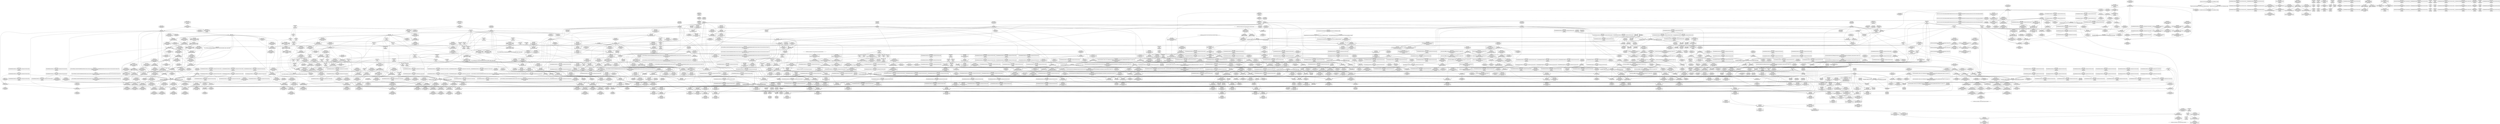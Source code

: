 digraph {
	CE0x46742b0 [shape=record,shape=Mrecord,label="{CE0x46742b0|i64*_getelementptr_inbounds_(_11_x_i64_,_11_x_i64_*___llvm_gcov_ctr132,_i64_0,_i64_0)|*Constant*|*SummSource*}"]
	CE0x45f2920 [shape=record,shape=Mrecord,label="{CE0x45f2920|get_current:tmp2|*SummSink*}"]
	CE0x46b91f0 [shape=record,shape=Mrecord,label="{CE0x46b91f0|_call_void_mcount()_#3}"]
	CE0x4648900 [shape=record,shape=Mrecord,label="{CE0x4648900|_call_void_asm_addl_$1,_%gs:$0_,_*m,ri,*m,_dirflag_,_fpsr_,_flags_(i32*___preempt_count,_i32_%val,_i32*___preempt_count)_#3,_!dbg_!27714,_!srcloc_!27717|./arch/x86/include/asm/preempt.h,72|*SummSource*}"]
	CE0x45fb230 [shape=record,shape=Mrecord,label="{CE0x45fb230|task_sid:do.body5|*SummSource*}"]
	CE0x45fe1f0 [shape=record,shape=Mrecord,label="{CE0x45fe1f0|task_sid:task|Function::task_sid&Arg::task::}"]
	CE0x45fe7e0 [shape=record,shape=Mrecord,label="{CE0x45fe7e0|i32_(i32,_i32,_i16,_i32,_%struct.common_audit_data*)*_bitcast_(i32_(i32,_i32,_i16,_i32,_%struct.common_audit_data.495*)*_avc_has_perm_to_i32_(i32,_i32,_i16,_i32,_%struct.common_audit_data*)*)|*Constant*|*SummSource*}"]
	CE0x4617940 [shape=record,shape=Mrecord,label="{CE0x4617940|i64*_getelementptr_inbounds_(_11_x_i64_,_11_x_i64_*___llvm_gcov_ctr125,_i64_0,_i64_10)|*Constant*|*SummSink*}"]
	CE0x462f1a0 [shape=record,shape=Mrecord,label="{CE0x462f1a0|COLLAPSED:_GCMRE___llvm_gcov_ctr135_internal_global_4_x_i64_zeroinitializer:_elem_0:default:}"]
	CE0x4683230 [shape=record,shape=Mrecord,label="{CE0x4683230|i64*_getelementptr_inbounds_(_11_x_i64_,_11_x_i64_*___llvm_gcov_ctr132,_i64_0,_i64_9)|*Constant*}"]
	CE0x4614bb0 [shape=record,shape=Mrecord,label="{CE0x4614bb0|current_sid:tmp14|security/selinux/hooks.c,218}"]
	CE0x46779e0 [shape=record,shape=Mrecord,label="{CE0x46779e0|rcu_lock_acquire:tmp1|*SummSource*}"]
	CE0x45e6dd0 [shape=record,shape=Mrecord,label="{CE0x45e6dd0|selinux_task_create:call1|security/selinux/hooks.c,3450}"]
	CE0x46c0650 [shape=record,shape=Mrecord,label="{CE0x46c0650|void_(i32*,_i32,_i32*)*_asm_addl_$1,_%gs:$0_,_*m,ri,*m,_dirflag_,_fpsr_,_flags_|*SummSource*}"]
	CE0x467eca0 [shape=record,shape=Mrecord,label="{CE0x467eca0|COLLAPSED:_GCMRE___llvm_gcov_ctr127_internal_global_11_x_i64_zeroinitializer:_elem_0:default:}"]
	CE0x4674180 [shape=record,shape=Mrecord,label="{CE0x4674180|i64*_getelementptr_inbounds_(_11_x_i64_,_11_x_i64_*___llvm_gcov_ctr132,_i64_0,_i64_0)|*Constant*}"]
	CE0x46612b0 [shape=record,shape=Mrecord,label="{CE0x46612b0|i8*_getelementptr_inbounds_(_25_x_i8_,_25_x_i8_*_.str45,_i32_0,_i32_0)|*Constant*|*SummSink*}"]
	CE0x4676330 [shape=record,shape=Mrecord,label="{CE0x4676330|rcu_read_lock:do.end}"]
	CE0x467e6c0 [shape=record,shape=Mrecord,label="{CE0x467e6c0|rcu_lock_acquire:tmp2|*SummSource*}"]
	CE0x45eb570 [shape=record,shape=Mrecord,label="{CE0x45eb570|task_sid:tmp21|security/selinux/hooks.c,208|*SummSource*}"]
	CE0x466c5e0 [shape=record,shape=Mrecord,label="{CE0x466c5e0|i64*_getelementptr_inbounds_(_4_x_i64_,_4_x_i64_*___llvm_gcov_ctr130,_i64_0,_i64_2)|*Constant*|*SummSink*}"]
	CE0x4664480 [shape=record,shape=Mrecord,label="{CE0x4664480|__rcu_read_unlock:do.end|*SummSink*}"]
	CE0x45e4650 [shape=record,shape=Mrecord,label="{CE0x45e4650|i32_1|*Constant*|*SummSource*}"]
	CE0x467b080 [shape=record,shape=Mrecord,label="{CE0x467b080|i8*_getelementptr_inbounds_(_42_x_i8_,_42_x_i8_*_.str46,_i32_0,_i32_0)|*Constant*|*SummSource*}"]
	CE0x45fe980 [shape=record,shape=Mrecord,label="{CE0x45fe980|avc_has_perm:entry}"]
	CE0x45e97e0 [shape=record,shape=Mrecord,label="{CE0x45e97e0|GLOBAL:current_sid|*Constant*|*SummSink*}"]
	CE0x4664410 [shape=record,shape=Mrecord,label="{CE0x4664410|__rcu_read_unlock:do.end|*SummSource*}"]
	CE0x46361e0 [shape=record,shape=Mrecord,label="{CE0x46361e0|task_sid:tmp2|*SummSource*}"]
	CE0x45f9880 [shape=record,shape=Mrecord,label="{CE0x45f9880|get_current:tmp}"]
	CE0x46a8d20 [shape=record,shape=Mrecord,label="{CE0x46a8d20|rcu_lock_acquire:tmp7}"]
	CE0x46a8780 [shape=record,shape=Mrecord,label="{CE0x46a8780|rcu_lock_acquire:tmp6}"]
	CE0x45d8c20 [shape=record,shape=Mrecord,label="{CE0x45d8c20|current_has_perm:tsk|Function::current_has_perm&Arg::tsk::}"]
	CE0x45eb0a0 [shape=record,shape=Mrecord,label="{CE0x45eb0a0|task_sid:tmp20|security/selinux/hooks.c,208|*SummSource*}"]
	CE0x45ed550 [shape=record,shape=Mrecord,label="{CE0x45ed550|selinux_task_create:call1|security/selinux/hooks.c,3450|*SummSink*}"]
	CE0x45f9ae0 [shape=record,shape=Mrecord,label="{CE0x45f9ae0|get_current:tmp3|*SummSource*}"]
	CE0x465fa80 [shape=record,shape=Mrecord,label="{CE0x465fa80|rcu_read_lock:tmp11|include/linux/rcupdate.h,882}"]
	CE0x46c0430 [shape=record,shape=Mrecord,label="{CE0x46c0430|rcu_lock_release:tmp3|*SummSource*}"]
	CE0x463f380 [shape=record,shape=Mrecord,label="{CE0x463f380|task_sid:tmp6|security/selinux/hooks.c,208|*SummSource*}"]
	CE0x46766e0 [shape=record,shape=Mrecord,label="{CE0x46766e0|rcu_read_lock:bb|*SummSource*}"]
	CE0x46aed30 [shape=record,shape=Mrecord,label="{CE0x46aed30|__preempt_count_sub:val|Function::__preempt_count_sub&Arg::val::|*SummSource*}"]
	CE0x4673a30 [shape=record,shape=Mrecord,label="{CE0x4673a30|rcu_lock_acquire:tmp4|include/linux/rcupdate.h,418|*SummSource*}"]
	CE0x46c4300 [shape=record,shape=Mrecord,label="{CE0x46c4300|__rcu_read_unlock:tmp3}"]
	CE0x45cdca0 [shape=record,shape=Mrecord,label="{CE0x45cdca0|i64_5|*Constant*|*SummSink*}"]
	CE0x45e3a00 [shape=record,shape=Mrecord,label="{CE0x45e3a00|i32_0|*Constant*}"]
	CE0x464e720 [shape=record,shape=Mrecord,label="{CE0x464e720|__preempt_count_sub:tmp5|./arch/x86/include/asm/preempt.h,77}"]
	CE0x46859b0 [shape=record,shape=Mrecord,label="{CE0x46859b0|rcu_read_unlock:tmp22|include/linux/rcupdate.h,935|*SummSink*}"]
	CE0x45f2130 [shape=record,shape=Mrecord,label="{CE0x45f2130|avc_has_perm:auditdata|Function::avc_has_perm&Arg::auditdata::|*SummSink*}"]
	CE0x463c2f0 [shape=record,shape=Mrecord,label="{CE0x463c2f0|rcu_read_lock:tmp7|include/linux/rcupdate.h,882|*SummSource*}"]
	CE0x45dfa20 [shape=record,shape=Mrecord,label="{CE0x45dfa20|task_sid:do.end6|*SummSink*}"]
	CE0x463d2f0 [shape=record,shape=Mrecord,label="{CE0x463d2f0|task_sid:land.lhs.true2}"]
	CE0x45c9fa0 [shape=record,shape=Mrecord,label="{CE0x45c9fa0|_call_void_mcount()_#3|*SummSink*}"]
	CE0x460dab0 [shape=record,shape=Mrecord,label="{CE0x460dab0|_ret_void,_!dbg_!27735|include/linux/rcupdate.h,938|*SummSource*}"]
	CE0x4672190 [shape=record,shape=Mrecord,label="{CE0x4672190|__preempt_count_add:val|Function::__preempt_count_add&Arg::val::}"]
	CE0x463bf30 [shape=record,shape=Mrecord,label="{CE0x463bf30|cred_sid:security|security/selinux/hooks.c,196}"]
	CE0x4640980 [shape=record,shape=Mrecord,label="{CE0x4640980|i64*_getelementptr_inbounds_(_2_x_i64_,_2_x_i64_*___llvm_gcov_ctr131,_i64_0,_i64_0)|*Constant*|*SummSink*}"]
	CE0x4673520 [shape=record,shape=Mrecord,label="{CE0x4673520|0:_i8,_:_GCMR_rcu_read_unlock.__warned_internal_global_i8_0,_section_.data.unlikely_,_align_1:_elem_0:default:}"]
	CE0x45fbba0 [shape=record,shape=Mrecord,label="{CE0x45fbba0|current_sid:land.lhs.true|*SummSource*}"]
	CE0x4629310 [shape=record,shape=Mrecord,label="{CE0x4629310|task_sid:tmp13|security/selinux/hooks.c,208|*SummSink*}"]
	CE0x46469e0 [shape=record,shape=Mrecord,label="{CE0x46469e0|__rcu_read_unlock:entry|*SummSink*}"]
	CE0x46aa280 [shape=record,shape=Mrecord,label="{CE0x46aa280|__rcu_read_unlock:do.body}"]
	CE0x46aec20 [shape=record,shape=Mrecord,label="{CE0x46aec20|__preempt_count_sub:val|Function::__preempt_count_sub&Arg::val::}"]
	CE0x4677a50 [shape=record,shape=Mrecord,label="{CE0x4677a50|rcu_lock_acquire:tmp1|*SummSink*}"]
	CE0x45f8780 [shape=record,shape=Mrecord,label="{CE0x45f8780|i32_22|*Constant*}"]
	CE0x45f29f0 [shape=record,shape=Mrecord,label="{CE0x45f29f0|get_current:tmp3}"]
	CE0x4672740 [shape=record,shape=Mrecord,label="{CE0x4672740|rcu_read_unlock:land.lhs.true|*SummSource*}"]
	CE0x465e480 [shape=record,shape=Mrecord,label="{CE0x465e480|GLOBAL:rcu_lock_map|Global_var:rcu_lock_map|*SummSource*}"]
	CE0x4672ba0 [shape=record,shape=Mrecord,label="{CE0x4672ba0|_call_void___preempt_count_sub(i32_1)_#10,_!dbg_!27715|include/linux/rcupdate.h,244|*SummSource*}"]
	CE0x45f80c0 [shape=record,shape=Mrecord,label="{CE0x45f80c0|current_sid:cred|security/selinux/hooks.c,218|*SummSource*}"]
	CE0x45c8140 [shape=record,shape=Mrecord,label="{CE0x45c8140|GLOBAL:__llvm_gcov_ctr125|Global_var:__llvm_gcov_ctr125|*SummSource*}"]
	CE0x45debc0 [shape=record,shape=Mrecord,label="{CE0x45debc0|task_sid:tmp15|security/selinux/hooks.c,208|*SummSink*}"]
	CE0x466fb80 [shape=record,shape=Mrecord,label="{CE0x466fb80|rcu_read_unlock:tobool1|include/linux/rcupdate.h,933}"]
	CE0x4662b70 [shape=record,shape=Mrecord,label="{CE0x4662b70|rcu_read_lock:tmp17|include/linux/rcupdate.h,882}"]
	CE0x463cc30 [shape=record,shape=Mrecord,label="{CE0x463cc30|task_sid:call3|security/selinux/hooks.c,208}"]
	CE0x4628670 [shape=record,shape=Mrecord,label="{CE0x4628670|i64*_getelementptr_inbounds_(_4_x_i64_,_4_x_i64_*___llvm_gcov_ctr128,_i64_0,_i64_1)|*Constant*|*SummSource*}"]
	CE0x45c32f0 [shape=record,shape=Mrecord,label="{CE0x45c32f0|current_sid:tmp|*SummSink*}"]
	CE0x45fd020 [shape=record,shape=Mrecord,label="{CE0x45fd020|current_sid:tmp11|security/selinux/hooks.c,218|*SummSink*}"]
	CE0x4685df0 [shape=record,shape=Mrecord,label="{CE0x4685df0|_call_void_rcu_lock_release(%struct.lockdep_map*_rcu_lock_map)_#10,_!dbg_!27733|include/linux/rcupdate.h,935|*SummSource*}"]
	CE0x46702f0 [shape=record,shape=Mrecord,label="{CE0x46702f0|GLOBAL:__preempt_count_sub|*Constant*}"]
	CE0x466bcc0 [shape=record,shape=Mrecord,label="{CE0x466bcc0|_call_void_asm_sideeffect_,_memory_,_dirflag_,_fpsr_,_flags_()_#3,_!dbg_!27714,_!srcloc_!27715|include/linux/rcupdate.h,239}"]
	CE0x460dbc0 [shape=record,shape=Mrecord,label="{CE0x460dbc0|_ret_void,_!dbg_!27735|include/linux/rcupdate.h,938|*SummSink*}"]
	CE0x4654040 [shape=record,shape=Mrecord,label="{CE0x4654040|i64*_getelementptr_inbounds_(_4_x_i64_,_4_x_i64_*___llvm_gcov_ctr133,_i64_0,_i64_1)|*Constant*|*SummSource*}"]
	CE0x4610120 [shape=record,shape=Mrecord,label="{CE0x4610120|current_sid:tmp9|security/selinux/hooks.c,218|*SummSink*}"]
	CE0x4664130 [shape=record,shape=Mrecord,label="{CE0x4664130|i64*_getelementptr_inbounds_(_4_x_i64_,_4_x_i64_*___llvm_gcov_ctr129,_i64_0,_i64_2)|*Constant*|*SummSource*}"]
	CE0x45d8440 [shape=record,shape=Mrecord,label="{CE0x45d8440|current_sid:tmp3|*SummSource*}"]
	CE0x462d000 [shape=record,shape=Mrecord,label="{CE0x462d000|GLOBAL:cred_sid|*Constant*|*SummSink*}"]
	CE0x4675300 [shape=record,shape=Mrecord,label="{CE0x4675300|__preempt_count_sub:tmp6|./arch/x86/include/asm/preempt.h,78|*SummSource*}"]
	CE0x4660ba0 [shape=record,shape=Mrecord,label="{CE0x4660ba0|rcu_read_lock:tmp18|include/linux/rcupdate.h,882|*SummSink*}"]
	CE0x4646970 [shape=record,shape=Mrecord,label="{CE0x4646970|__rcu_read_unlock:entry|*SummSource*}"]
	CE0x463b740 [shape=record,shape=Mrecord,label="{CE0x463b740|task_sid:land.lhs.true|*SummSource*}"]
	CE0x462e670 [shape=record,shape=Mrecord,label="{CE0x462e670|__preempt_count_sub:tmp6|./arch/x86/include/asm/preempt.h,78}"]
	CE0x4676f40 [shape=record,shape=Mrecord,label="{CE0x4676f40|i64*_getelementptr_inbounds_(_4_x_i64_,_4_x_i64_*___llvm_gcov_ctr134,_i64_0,_i64_0)|*Constant*}"]
	CE0x4659cc0 [shape=record,shape=Mrecord,label="{CE0x4659cc0|_call_void_mcount()_#3|*SummSink*}"]
	CE0x465fd40 [shape=record,shape=Mrecord,label="{CE0x465fd40|rcu_read_lock:tmp15|include/linux/rcupdate.h,882|*SummSink*}"]
	CE0x45ec990 [shape=record,shape=Mrecord,label="{CE0x45ec990|_call_void_mcount()_#3|*SummSink*}"]
	CE0x46826d0 [shape=record,shape=Mrecord,label="{CE0x46826d0|_call_void_lockdep_rcu_suspicious(i8*_getelementptr_inbounds_(_25_x_i8_,_25_x_i8_*_.str45,_i32_0,_i32_0),_i32_934,_i8*_getelementptr_inbounds_(_44_x_i8_,_44_x_i8_*_.str47,_i32_0,_i32_0))_#10,_!dbg_!27726|include/linux/rcupdate.h,933}"]
	CE0x4632680 [shape=record,shape=Mrecord,label="{CE0x4632680|COLLAPSED:_GCMRE___llvm_gcov_ctr131_internal_global_2_x_i64_zeroinitializer:_elem_0:default:}"]
	CE0x46492f0 [shape=record,shape=Mrecord,label="{CE0x46492f0|__rcu_read_lock:tmp1}"]
	CE0x4636580 [shape=record,shape=Mrecord,label="{CE0x4636580|rcu_read_lock:tmp3}"]
	CE0x4636af0 [shape=record,shape=Mrecord,label="{CE0x4636af0|rcu_read_lock:tmp3|*SummSource*}"]
	CE0x460d8c0 [shape=record,shape=Mrecord,label="{CE0x460d8c0|_ret_void,_!dbg_!27735|include/linux/rcupdate.h,938}"]
	CE0x4672670 [shape=record,shape=Mrecord,label="{CE0x4672670|rcu_read_unlock:land.lhs.true}"]
	CE0x4634490 [shape=record,shape=Mrecord,label="{CE0x4634490|i32_22|*Constant*}"]
	CE0x45d67a0 [shape=record,shape=Mrecord,label="{CE0x45d67a0|get_current:tmp1|*SummSink*}"]
	CE0x45e20a0 [shape=record,shape=Mrecord,label="{CE0x45e20a0|current_sid:tmp6|security/selinux/hooks.c,218|*SummSource*}"]
	CE0x467e100 [shape=record,shape=Mrecord,label="{CE0x467e100|rcu_read_lock:if.then|*SummSink*}"]
	CE0x4614850 [shape=record,shape=Mrecord,label="{CE0x4614850|get_current:bb}"]
	CE0x462f310 [shape=record,shape=Mrecord,label="{CE0x462f310|__preempt_count_sub:tmp4|./arch/x86/include/asm/preempt.h,77}"]
	CE0x465c4b0 [shape=record,shape=Mrecord,label="{CE0x465c4b0|rcu_read_unlock:tmp13|include/linux/rcupdate.h,933}"]
	CE0x45e79d0 [shape=record,shape=Mrecord,label="{CE0x45e79d0|get_current:bb|*SummSink*}"]
	CE0x45f3cd0 [shape=record,shape=Mrecord,label="{CE0x45f3cd0|rcu_read_unlock:tmp4|include/linux/rcupdate.h,933}"]
	CE0x461cc60 [shape=record,shape=Mrecord,label="{CE0x461cc60|task_sid:tobool4|security/selinux/hooks.c,208|*SummSink*}"]
	CE0x4671870 [shape=record,shape=Mrecord,label="{CE0x4671870|_call_void_mcount()_#3|*SummSource*}"]
	CE0x45ced60 [shape=record,shape=Mrecord,label="{CE0x45ced60|current_sid:land.lhs.true2}"]
	CE0x45dd630 [shape=record,shape=Mrecord,label="{CE0x45dd630|rcu_read_lock:tmp4|include/linux/rcupdate.h,882|*SummSink*}"]
	CE0x4680310 [shape=record,shape=Mrecord,label="{CE0x4680310|_ret_void,_!dbg_!27717|include/linux/rcupdate.h,419|*SummSink*}"]
	CE0x465fef0 [shape=record,shape=Mrecord,label="{CE0x465fef0|rcu_read_lock:tmp16|include/linux/rcupdate.h,882|*SummSource*}"]
	CE0x46275d0 [shape=record,shape=Mrecord,label="{CE0x46275d0|cred_sid:sid|security/selinux/hooks.c,197}"]
	CE0x4675370 [shape=record,shape=Mrecord,label="{CE0x4675370|__preempt_count_sub:tmp6|./arch/x86/include/asm/preempt.h,78|*SummSink*}"]
	CE0x4685d80 [shape=record,shape=Mrecord,label="{CE0x4685d80|_call_void_rcu_lock_release(%struct.lockdep_map*_rcu_lock_map)_#10,_!dbg_!27733|include/linux/rcupdate.h,935}"]
	CE0x4663840 [shape=record,shape=Mrecord,label="{CE0x4663840|rcu_read_unlock:tmp15|include/linux/rcupdate.h,933|*SummSource*}"]
	CE0x4627660 [shape=record,shape=Mrecord,label="{CE0x4627660|cred_sid:sid|security/selinux/hooks.c,197|*SummSink*}"]
	CE0x4635870 [shape=record,shape=Mrecord,label="{CE0x4635870|task_sid:tmp4|*LoadInst*|security/selinux/hooks.c,208}"]
	CE0x45c93c0 [shape=record,shape=Mrecord,label="{CE0x45c93c0|GLOBAL:__llvm_gcov_ctr125|Global_var:__llvm_gcov_ctr125}"]
	CE0x46834f0 [shape=record,shape=Mrecord,label="{CE0x46834f0|i64*_getelementptr_inbounds_(_11_x_i64_,_11_x_i64_*___llvm_gcov_ctr132,_i64_0,_i64_9)|*Constant*|*SummSink*}"]
	CE0x45c6360 [shape=record,shape=Mrecord,label="{CE0x45c6360|selinux_task_create:entry|*SummSink*}"]
	CE0x4639730 [shape=record,shape=Mrecord,label="{CE0x4639730|i32_208|*Constant*|*SummSource*}"]
	CE0x45e03f0 [shape=record,shape=Mrecord,label="{CE0x45e03f0|rcu_read_lock:land.lhs.true|*SummSource*}"]
	CE0x45d02d0 [shape=record,shape=Mrecord,label="{CE0x45d02d0|i32_77|*Constant*|*SummSource*}"]
	CE0x4676420 [shape=record,shape=Mrecord,label="{CE0x4676420|rcu_read_lock:do.end|*SummSource*}"]
	CE0x465d100 [shape=record,shape=Mrecord,label="{CE0x465d100|i64*_getelementptr_inbounds_(_2_x_i64_,_2_x_i64_*___llvm_gcov_ctr98,_i64_0,_i64_1)|*Constant*}"]
	CE0x466d370 [shape=record,shape=Mrecord,label="{CE0x466d370|rcu_read_unlock:tmp6|include/linux/rcupdate.h,933}"]
	CE0x467cbd0 [shape=record,shape=Mrecord,label="{CE0x467cbd0|i64_5|*Constant*}"]
	CE0x4645660 [shape=record,shape=Mrecord,label="{CE0x4645660|rcu_lock_release:entry|*SummSink*}"]
	CE0x4619290 [shape=record,shape=Mrecord,label="{CE0x4619290|current_sid:security|security/selinux/hooks.c,218|*SummSource*}"]
	CE0x461b870 [shape=record,shape=Mrecord,label="{CE0x461b870|current_sid:tmp24|security/selinux/hooks.c,220|*SummSink*}"]
	CE0x4619c60 [shape=record,shape=Mrecord,label="{CE0x4619c60|current_sid:tmp23|security/selinux/hooks.c,218|*SummSource*}"]
	CE0x45fd440 [shape=record,shape=Mrecord,label="{CE0x45fd440|current_sid:tmp12|security/selinux/hooks.c,218|*SummSink*}"]
	CE0x4665e90 [shape=record,shape=Mrecord,label="{CE0x4665e90|__preempt_count_add:do.end|*SummSink*}"]
	CE0x4632d40 [shape=record,shape=Mrecord,label="{CE0x4632d40|task_sid:tmp17|security/selinux/hooks.c,208|*SummSink*}"]
	CE0x45f79d0 [shape=record,shape=Mrecord,label="{CE0x45f79d0|i32_78|*Constant*}"]
	CE0x4635000 [shape=record,shape=Mrecord,label="{CE0x4635000|task_sid:tmp1|*SummSource*}"]
	CE0x4614630 [shape=record,shape=Mrecord,label="{CE0x4614630|rcu_read_unlock:entry|*SummSource*}"]
	CE0x460e8e0 [shape=record,shape=Mrecord,label="{CE0x460e8e0|i32_218|*Constant*|*SummSink*}"]
	CE0x46453f0 [shape=record,shape=Mrecord,label="{CE0x46453f0|GLOBAL:rcu_lock_release|*Constant*|*SummSource*}"]
	CE0x46c6980 [shape=record,shape=Mrecord,label="{CE0x46c6980|i64*_getelementptr_inbounds_(_4_x_i64_,_4_x_i64_*___llvm_gcov_ctr129,_i64_0,_i64_0)|*Constant*}"]
	CE0x4653290 [shape=record,shape=Mrecord,label="{CE0x4653290|rcu_lock_acquire:tmp3|*SummSource*}"]
	CE0x46713e0 [shape=record,shape=Mrecord,label="{CE0x46713e0|__rcu_read_unlock:tmp5|include/linux/rcupdate.h,244|*SummSource*}"]
	CE0x45dc390 [shape=record,shape=Mrecord,label="{CE0x45dc390|i1_true|*Constant*|*SummSource*}"]
	CE0x46335c0 [shape=record,shape=Mrecord,label="{CE0x46335c0|rcu_read_lock:entry}"]
	CE0x4633910 [shape=record,shape=Mrecord,label="{CE0x4633910|rcu_read_lock:entry|*SummSink*}"]
	CE0x4634360 [shape=record,shape=Mrecord,label="{CE0x4634360|_call_void_mcount()_#3|*SummSource*}"]
	CE0x4636e20 [shape=record,shape=Mrecord,label="{CE0x4636e20|i64*_getelementptr_inbounds_(_13_x_i64_,_13_x_i64_*___llvm_gcov_ctr126,_i64_0,_i64_0)|*Constant*|*SummSink*}"]
	CE0x45fbfa0 [shape=record,shape=Mrecord,label="{CE0x45fbfa0|GLOBAL:current_sid|*Constant*|*SummSource*}"]
	CE0x467c1d0 [shape=record,shape=Mrecord,label="{CE0x467c1d0|rcu_lock_acquire:map|Function::rcu_lock_acquire&Arg::map::|*SummSink*}"]
	CE0x466f450 [shape=record,shape=Mrecord,label="{CE0x466f450|%struct.lockdep_map*_null|*Constant*|*SummSink*}"]
	CE0x45cd000 [shape=record,shape=Mrecord,label="{CE0x45cd000|_call_void_lockdep_rcu_suspicious(i8*_getelementptr_inbounds_(_25_x_i8_,_25_x_i8_*_.str3,_i32_0,_i32_0),_i32_218,_i8*_getelementptr_inbounds_(_45_x_i8_,_45_x_i8_*_.str12,_i32_0,_i32_0))_#10,_!dbg_!27727|security/selinux/hooks.c,218|*SummSink*}"]
	CE0x45ce9d0 [shape=record,shape=Mrecord,label="{CE0x45ce9d0|task_sid:tobool1|security/selinux/hooks.c,208|*SummSource*}"]
	CE0x4677ce0 [shape=record,shape=Mrecord,label="{CE0x4677ce0|i64*_getelementptr_inbounds_(_4_x_i64_,_4_x_i64_*___llvm_gcov_ctr130,_i64_0,_i64_1)|*Constant*}"]
	CE0x462cb90 [shape=record,shape=Mrecord,label="{CE0x462cb90|task_sid:call7|security/selinux/hooks.c,208|*SummSink*}"]
	CE0x4636350 [shape=record,shape=Mrecord,label="{CE0x4636350|rcu_read_lock:tmp2|*SummSink*}"]
	CE0x45c8a30 [shape=record,shape=Mrecord,label="{CE0x45c8a30|current_sid:do.end|*SummSource*}"]
	CE0x45d3d80 [shape=record,shape=Mrecord,label="{CE0x45d3d80|current_sid:do.end}"]
	CE0x462a4d0 [shape=record,shape=Mrecord,label="{CE0x462a4d0|task_sid:tmp23|security/selinux/hooks.c,208|*SummSource*}"]
	CE0x4679660 [shape=record,shape=Mrecord,label="{CE0x4679660|rcu_read_lock:tmp21|include/linux/rcupdate.h,884}"]
	CE0x4700680 [shape=record,shape=Mrecord,label="{CE0x4700680|i64*_getelementptr_inbounds_(_4_x_i64_,_4_x_i64_*___llvm_gcov_ctr129,_i64_0,_i64_2)|*Constant*}"]
	CE0x4685180 [shape=record,shape=Mrecord,label="{CE0x4685180|rcu_read_unlock:tmp21|include/linux/rcupdate.h,935|*SummSink*}"]
	CE0x467da50 [shape=record,shape=Mrecord,label="{CE0x467da50|GLOBAL:rcu_lock_acquire|*Constant*|*SummSink*}"]
	CE0x45c57a0 [shape=record,shape=Mrecord,label="{CE0x45c57a0|_call_void_mcount()_#3|*SummSink*}"]
	CE0x466d570 [shape=record,shape=Mrecord,label="{CE0x466d570|i64*_getelementptr_inbounds_(_4_x_i64_,_4_x_i64_*___llvm_gcov_ctr133,_i64_0,_i64_0)|*Constant*|*SummSource*}"]
	CE0x4680ca0 [shape=record,shape=Mrecord,label="{CE0x4680ca0|i64_1|*Constant*}"]
	CE0x4644390 [shape=record,shape=Mrecord,label="{CE0x4644390|i64*_getelementptr_inbounds_(_13_x_i64_,_13_x_i64_*___llvm_gcov_ctr126,_i64_0,_i64_9)|*Constant*|*SummSource*}"]
	CE0x4664280 [shape=record,shape=Mrecord,label="{CE0x4664280|i64*_getelementptr_inbounds_(_4_x_i64_,_4_x_i64_*___llvm_gcov_ctr129,_i64_0,_i64_2)|*Constant*|*SummSink*}"]
	CE0x462bef0 [shape=record,shape=Mrecord,label="{CE0x462bef0|i64*_getelementptr_inbounds_(_13_x_i64_,_13_x_i64_*___llvm_gcov_ctr126,_i64_0,_i64_12)|*Constant*|*SummSource*}"]
	CE0x466ed00 [shape=record,shape=Mrecord,label="{CE0x466ed00|i64*_getelementptr_inbounds_(_4_x_i64_,_4_x_i64_*___llvm_gcov_ctr130,_i64_0,_i64_3)|*Constant*}"]
	CE0x4677480 [shape=record,shape=Mrecord,label="{CE0x4677480|__rcu_read_lock:bb|*SummSink*}"]
	CE0x46a9fa0 [shape=record,shape=Mrecord,label="{CE0x46a9fa0|i8*_undef|*Constant*}"]
	CE0x467b0f0 [shape=record,shape=Mrecord,label="{CE0x467b0f0|i8*_getelementptr_inbounds_(_42_x_i8_,_42_x_i8_*_.str46,_i32_0,_i32_0)|*Constant*|*SummSink*}"]
	CE0x4614460 [shape=record,shape=Mrecord,label="{CE0x4614460|GLOBAL:rcu_read_unlock|*Constant*|*SummSource*}"]
	CE0x4633b10 [shape=record,shape=Mrecord,label="{CE0x4633b10|__rcu_read_lock:entry}"]
	CE0x45c8550 [shape=record,shape=Mrecord,label="{CE0x45c8550|rcu_read_lock:tmp1}"]
	CE0x45de460 [shape=record,shape=Mrecord,label="{CE0x45de460|cred_sid:tmp2|*SummSource*}"]
	CE0x46b9cf0 [shape=record,shape=Mrecord,label="{CE0x46b9cf0|i64*_getelementptr_inbounds_(_4_x_i64_,_4_x_i64_*___llvm_gcov_ctr134,_i64_0,_i64_1)|*Constant*}"]
	CE0x46b8430 [shape=record,shape=Mrecord,label="{CE0x46b8430|GLOBAL:__preempt_count_sub|*Constant*|*SummSource*}"]
	CE0x467ea60 [shape=record,shape=Mrecord,label="{CE0x467ea60|i64*_getelementptr_inbounds_(_11_x_i64_,_11_x_i64_*___llvm_gcov_ctr127,_i64_0,_i64_0)|*Constant*|*SummSink*}"]
	CE0x460f5a0 [shape=record,shape=Mrecord,label="{CE0x460f5a0|current_sid:tmp17|security/selinux/hooks.c,218|*SummSource*}"]
	CE0x4661db0 [shape=record,shape=Mrecord,label="{CE0x4661db0|i8*_getelementptr_inbounds_(_25_x_i8_,_25_x_i8_*_.str45,_i32_0,_i32_0)|*Constant*|*SummSource*}"]
	CE0x4680d10 [shape=record,shape=Mrecord,label="{CE0x4680d10|rcu_lock_release:tmp1}"]
	CE0x4661b30 [shape=record,shape=Mrecord,label="{CE0x4661b30|i8*_getelementptr_inbounds_(_25_x_i8_,_25_x_i8_*_.str45,_i32_0,_i32_0)|*Constant*}"]
	CE0x45ecba0 [shape=record,shape=Mrecord,label="{CE0x45ecba0|current_has_perm:perms|Function::current_has_perm&Arg::perms::|*SummSource*}"]
	CE0x4659970 [shape=record,shape=Mrecord,label="{CE0x4659970|__preempt_count_add:tmp1|*SummSource*}"]
	CE0x45d0b60 [shape=record,shape=Mrecord,label="{CE0x45d0b60|current_sid:tmp15|security/selinux/hooks.c,218|*SummSource*}"]
	CE0x4674930 [shape=record,shape=Mrecord,label="{CE0x4674930|__preempt_count_add:entry|*SummSource*}"]
	CE0x4672550 [shape=record,shape=Mrecord,label="{CE0x4672550|rcu_read_unlock:do.end|*SummSink*}"]
	CE0x45cec70 [shape=record,shape=Mrecord,label="{CE0x45cec70|current_sid:do.body|*SummSink*}"]
	CE0x45dc650 [shape=record,shape=Mrecord,label="{CE0x45dc650|_ret_i32_%call7,_!dbg_!27749|security/selinux/hooks.c,210|*SummSource*}"]
	CE0x45fee60 [shape=record,shape=Mrecord,label="{CE0x45fee60|i64_2|*Constant*|*SummSource*}"]
	CE0x46aa6f0 [shape=record,shape=Mrecord,label="{CE0x46aa6f0|__rcu_read_unlock:do.body|*SummSource*}"]
	CE0x45fa640 [shape=record,shape=Mrecord,label="{CE0x45fa640|current_sid:bb}"]
	CE0x45c25f0 [shape=record,shape=Mrecord,label="{CE0x45c25f0|COLLAPSED:_GCMRE___llvm_gcov_ctr136_internal_global_2_x_i64_zeroinitializer:_elem_0:default:}"]
	CE0x4682560 [shape=record,shape=Mrecord,label="{CE0x4682560|rcu_read_unlock:tmp18|include/linux/rcupdate.h,933|*SummSink*}"]
	CE0x45ea880 [shape=record,shape=Mrecord,label="{CE0x45ea880|get_current:entry|*SummSource*}"]
	CE0x4637080 [shape=record,shape=Mrecord,label="{CE0x4637080|task_sid:tmp|*SummSource*}"]
	CE0x4669350 [shape=record,shape=Mrecord,label="{CE0x4669350|__preempt_count_sub:tmp3|*SummSource*}"]
	CE0x46bf6b0 [shape=record,shape=Mrecord,label="{CE0x46bf6b0|rcu_lock_release:bb}"]
	CE0x4645190 [shape=record,shape=Mrecord,label="{CE0x4645190|GLOBAL:rcu_lock_release|*Constant*|*SummSink*}"]
	CE0x45cdbd0 [shape=record,shape=Mrecord,label="{CE0x45cdbd0|i64_5|*Constant*|*SummSource*}"]
	CE0x4629bc0 [shape=record,shape=Mrecord,label="{CE0x4629bc0|task_sid:tmp10|security/selinux/hooks.c,208|*SummSource*}"]
	CE0x45fd570 [shape=record,shape=Mrecord,label="{CE0x45fd570|i64*_getelementptr_inbounds_(_11_x_i64_,_11_x_i64_*___llvm_gcov_ctr125,_i64_0,_i64_6)|*Constant*}"]
	CE0x46284f0 [shape=record,shape=Mrecord,label="{CE0x46284f0|__rcu_read_lock:tmp1|*SummSink*}"]
	CE0x45dacb0 [shape=record,shape=Mrecord,label="{CE0x45dacb0|i64*_getelementptr_inbounds_(_2_x_i64_,_2_x_i64_*___llvm_gcov_ctr136,_i64_0,_i64_1)|*Constant*|*SummSource*}"]
	CE0x4678010 [shape=record,shape=Mrecord,label="{CE0x4678010|rcu_read_unlock:tmp4|include/linux/rcupdate.h,933|*SummSink*}"]
	CE0x4616920 [shape=record,shape=Mrecord,label="{CE0x4616920|rcu_read_lock:tmp8|include/linux/rcupdate.h,882}"]
	CE0x45fd150 [shape=record,shape=Mrecord,label="{CE0x45fd150|current_sid:tmp12|security/selinux/hooks.c,218}"]
	CE0x4636970 [shape=record,shape=Mrecord,label="{CE0x4636970|task_sid:do.body|*SummSink*}"]
	CE0x45f1490 [shape=record,shape=Mrecord,label="{CE0x45f1490|avc_has_perm:tclass|Function::avc_has_perm&Arg::tclass::|*SummSink*}"]
	CE0x45f9e10 [shape=record,shape=Mrecord,label="{CE0x45f9e10|_ret_i32_%retval.0,_!dbg_!27728|security/selinux/avc.c,775|*SummSink*}"]
	CE0x462b460 [shape=record,shape=Mrecord,label="{CE0x462b460|task_sid:tmp25|security/selinux/hooks.c,208|*SummSource*}"]
	CE0x464dcf0 [shape=record,shape=Mrecord,label="{CE0x464dcf0|__rcu_read_lock:tmp2|*SummSink*}"]
	CE0x46bd380 [shape=record,shape=Mrecord,label="{CE0x46bd380|i64*_getelementptr_inbounds_(_4_x_i64_,_4_x_i64_*___llvm_gcov_ctr133,_i64_0,_i64_3)|*Constant*|*SummSource*}"]
	CE0x46bc690 [shape=record,shape=Mrecord,label="{CE0x46bc690|GLOBAL:lock_release|*Constant*|*SummSink*}"]
	CE0x4632cd0 [shape=record,shape=Mrecord,label="{CE0x4632cd0|task_sid:tmp17|security/selinux/hooks.c,208|*SummSource*}"]
	CE0x4680410 [shape=record,shape=Mrecord,label="{CE0x4680410|rcu_read_lock:call|include/linux/rcupdate.h,882|*SummSource*}"]
	CE0x45f4c60 [shape=record,shape=Mrecord,label="{CE0x45f4c60|rcu_lock_acquire:tmp5|include/linux/rcupdate.h,418|*SummSource*}"]
	CE0x45e8e30 [shape=record,shape=Mrecord,label="{CE0x45e8e30|get_current:bb|*SummSource*}"]
	CE0x46594b0 [shape=record,shape=Mrecord,label="{CE0x46594b0|__preempt_count_add:tmp1}"]
	CE0x45db210 [shape=record,shape=Mrecord,label="{CE0x45db210|current_has_perm:tmp2|*SummSource*}"]
	CE0x462b0d0 [shape=record,shape=Mrecord,label="{CE0x462b0d0|task_sid:tmp24|security/selinux/hooks.c,208|*SummSource*}"]
	CE0x466d4a0 [shape=record,shape=Mrecord,label="{CE0x466d4a0|i64*_getelementptr_inbounds_(_4_x_i64_,_4_x_i64_*___llvm_gcov_ctr133,_i64_0,_i64_0)|*Constant*}"]
	CE0x465dfd0 [shape=record,shape=Mrecord,label="{CE0x465dfd0|GLOBAL:rcu_read_unlock.__warned|Global_var:rcu_read_unlock.__warned|*SummSource*}"]
	CE0x462a1d0 [shape=record,shape=Mrecord,label="{CE0x462a1d0|task_sid:tmp22|security/selinux/hooks.c,208|*SummSink*}"]
	CE0x46ad810 [shape=record,shape=Mrecord,label="{CE0x46ad810|_call_void_asm_addl_$1,_%gs:$0_,_*m,ri,*m,_dirflag_,_fpsr_,_flags_(i32*___preempt_count,_i32_%sub,_i32*___preempt_count)_#3,_!dbg_!27717,_!srcloc_!27718|./arch/x86/include/asm/preempt.h,77}"]
	CE0x46844c0 [shape=record,shape=Mrecord,label="{CE0x46844c0|rcu_read_unlock:tmp17|include/linux/rcupdate.h,933|*SummSource*}"]
	CE0x461c710 [shape=record,shape=Mrecord,label="{CE0x461c710|task_sid:call3|security/selinux/hooks.c,208|*SummSink*}"]
	CE0x4659280 [shape=record,shape=Mrecord,label="{CE0x4659280|i64*_getelementptr_inbounds_(_4_x_i64_,_4_x_i64_*___llvm_gcov_ctr135,_i64_0,_i64_3)|*Constant*}"]
	CE0x45c3f20 [shape=record,shape=Mrecord,label="{CE0x45c3f20|_call_void_mcount()_#3}"]
	CE0x46bb160 [shape=record,shape=Mrecord,label="{CE0x46bb160|_call_void_mcount()_#3|*SummSource*}"]
	CE0x45f84d0 [shape=record,shape=Mrecord,label="{CE0x45f84d0|current_sid:tmp21|security/selinux/hooks.c,218|*SummSource*}"]
	CE0x45d6910 [shape=record,shape=Mrecord,label="{CE0x45d6910|get_current:tmp1|*SummSource*}"]
	CE0x45d8bb0 [shape=record,shape=Mrecord,label="{CE0x45d8bb0|current_has_perm:entry|*SummSink*}"]
	CE0x45f2ed0 [shape=record,shape=Mrecord,label="{CE0x45f2ed0|current_has_perm:call|security/selinux/hooks.c,1542|*SummSink*}"]
	CE0x45c6670 [shape=record,shape=Mrecord,label="{CE0x45c6670|selinux_task_create:bb|*SummSource*}"]
	CE0x4679370 [shape=record,shape=Mrecord,label="{CE0x4679370|rcu_read_lock:tmp20|include/linux/rcupdate.h,882|*SummSource*}"]
	CE0x4686ae0 [shape=record,shape=Mrecord,label="{CE0x4686ae0|i8*_getelementptr_inbounds_(_44_x_i8_,_44_x_i8_*_.str47,_i32_0,_i32_0)|*Constant*|*SummSource*}"]
	CE0x45f0e10 [shape=record,shape=Mrecord,label="{CE0x45f0e10|i16_2|*Constant*}"]
	CE0x467e060 [shape=record,shape=Mrecord,label="{CE0x467e060|rcu_read_lock:if.then|*SummSource*}"]
	CE0x4680480 [shape=record,shape=Mrecord,label="{CE0x4680480|rcu_read_lock:call|include/linux/rcupdate.h,882|*SummSink*}"]
	CE0x4647270 [shape=record,shape=Mrecord,label="{CE0x4647270|__rcu_read_lock:do.end|*SummSource*}"]
	CE0x4631410 [shape=record,shape=Mrecord,label="{CE0x4631410|rcu_read_unlock:tmp16|include/linux/rcupdate.h,933|*SummSource*}"]
	CE0x45ce540 [shape=record,shape=Mrecord,label="{CE0x45ce540|task_sid:tmp3}"]
	CE0x460e5b0 [shape=record,shape=Mrecord,label="{CE0x460e5b0|rcu_read_lock:tmp7|include/linux/rcupdate.h,882}"]
	CE0x46750a0 [shape=record,shape=Mrecord,label="{CE0x46750a0|rcu_read_unlock:tmp14|include/linux/rcupdate.h,933|*SummSource*}"]
	CE0x46ec060 [shape=record,shape=Mrecord,label="{CE0x46ec060|__preempt_count_add:tmp4|./arch/x86/include/asm/preempt.h,72|*SummSource*}"]
	CE0x46bcb30 [shape=record,shape=Mrecord,label="{CE0x46bcb30|i64*_getelementptr_inbounds_(_4_x_i64_,_4_x_i64_*___llvm_gcov_ctr133,_i64_0,_i64_3)|*Constant*}"]
	CE0x45f8160 [shape=record,shape=Mrecord,label="{CE0x45f8160|current_sid:cred|security/selinux/hooks.c,218|*SummSink*}"]
	CE0x464f910 [shape=record,shape=Mrecord,label="{CE0x464f910|__rcu_read_unlock:tmp3|*SummSink*}"]
	CE0x46841d0 [shape=record,shape=Mrecord,label="{CE0x46841d0|rcu_read_unlock:tmp21|include/linux/rcupdate.h,935}"]
	CE0x465c960 [shape=record,shape=Mrecord,label="{CE0x465c960|rcu_read_lock:tmp14|include/linux/rcupdate.h,882|*SummSink*}"]
	CE0x460fe20 [shape=record,shape=Mrecord,label="{CE0x460fe20|get_current:tmp4|./arch/x86/include/asm/current.h,14|*SummSink*}"]
	CE0x4684060 [shape=record,shape=Mrecord,label="{CE0x4684060|rcu_read_unlock:tmp20|include/linux/rcupdate.h,933|*SummSink*}"]
	CE0x4700380 [shape=record,shape=Mrecord,label="{CE0x4700380|__preempt_count_add:tmp3|*SummSink*}"]
	CE0x46148e0 [shape=record,shape=Mrecord,label="{CE0x46148e0|current_sid:tmp13|security/selinux/hooks.c,218}"]
	CE0x466fd60 [shape=record,shape=Mrecord,label="{CE0x466fd60|rcu_read_unlock:tobool1|include/linux/rcupdate.h,933|*SummSink*}"]
	CE0x4638c60 [shape=record,shape=Mrecord,label="{CE0x4638c60|cred_sid:tmp1|*SummSource*}"]
	CE0x4614250 [shape=record,shape=Mrecord,label="{CE0x4614250|rcu_read_unlock:entry}"]
	CE0x46bbc40 [shape=record,shape=Mrecord,label="{CE0x46bbc40|_call_void_lock_release(%struct.lockdep_map*_%map,_i32_1,_i64_ptrtoint_(i8*_blockaddress(_rcu_lock_release,_%__here)_to_i64))_#10,_!dbg_!27716|include/linux/rcupdate.h,423|*SummSource*}"]
	CE0x45d8570 [shape=record,shape=Mrecord,label="{CE0x45d8570|i64_1|*Constant*}"]
	CE0x463d250 [shape=record,shape=Mrecord,label="{CE0x463d250|task_sid:do.end|*SummSink*}"]
	CE0x45eafc0 [shape=record,shape=Mrecord,label="{CE0x45eafc0|task_sid:tmp20|security/selinux/hooks.c,208}"]
	CE0x46c0e70 [shape=record,shape=Mrecord,label="{CE0x46c0e70|%struct.lockdep_map*_null|*Constant*}"]
	CE0x45d0df0 [shape=record,shape=Mrecord,label="{CE0x45d0df0|current_sid:tmp16|security/selinux/hooks.c,218}"]
	CE0x4644f30 [shape=record,shape=Mrecord,label="{CE0x4644f30|rcu_read_unlock:call|include/linux/rcupdate.h,933|*SummSource*}"]
	CE0x45df520 [shape=record,shape=Mrecord,label="{CE0x45df520|rcu_lock_acquire:entry}"]
	CE0x4653450 [shape=record,shape=Mrecord,label="{CE0x4653450|_call_void_mcount()_#3}"]
	CE0x46c41a0 [shape=record,shape=Mrecord,label="{CE0x46c41a0|__rcu_read_unlock:tmp2|*SummSource*}"]
	CE0x464ebc0 [shape=record,shape=Mrecord,label="{CE0x464ebc0|__preempt_count_sub:tmp|*SummSource*}"]
	CE0x45cf6f0 [shape=record,shape=Mrecord,label="{CE0x45cf6f0|i32_218|*Constant*|*SummSource*}"]
	CE0x46465f0 [shape=record,shape=Mrecord,label="{CE0x46465f0|GLOBAL:__rcu_read_unlock|*Constant*|*SummSink*}"]
	CE0x45f7b00 [shape=record,shape=Mrecord,label="{CE0x45f7b00|_ret_%struct.task_struct*_%tmp4,_!dbg_!27714|./arch/x86/include/asm/current.h,14}"]
	CE0x46399b0 [shape=record,shape=Mrecord,label="{CE0x46399b0|i32_208|*Constant*|*SummSink*}"]
	CE0x4630660 [shape=record,shape=Mrecord,label="{CE0x4630660|rcu_read_lock:tobool|include/linux/rcupdate.h,882}"]
	CE0x46666f0 [shape=record,shape=Mrecord,label="{CE0x46666f0|__preempt_count_add:tmp6|./arch/x86/include/asm/preempt.h,73|*SummSink*}"]
	CE0x4630190 [shape=record,shape=Mrecord,label="{CE0x4630190|_call_void_rcu_read_unlock()_#10,_!dbg_!27748|security/selinux/hooks.c,209}"]
	CE0x4648d50 [shape=record,shape=Mrecord,label="{CE0x4648d50|rcu_lock_release:tmp2}"]
	CE0x45c7df0 [shape=record,shape=Mrecord,label="{CE0x45c7df0|i64*_getelementptr_inbounds_(_13_x_i64_,_13_x_i64_*___llvm_gcov_ctr126,_i64_0,_i64_0)|*Constant*}"]
	CE0x45c61b0 [shape=record,shape=Mrecord,label="{CE0x45c61b0|_call_void_mcount()_#3}"]
	CE0x467e9c0 [shape=record,shape=Mrecord,label="{CE0x467e9c0|rcu_lock_acquire:tmp3}"]
	CE0x463a8d0 [shape=record,shape=Mrecord,label="{CE0x463a8d0|_ret_void,_!dbg_!27717|include/linux/rcupdate.h,419}"]
	CE0x46615e0 [shape=record,shape=Mrecord,label="{CE0x46615e0|_call_void_lockdep_rcu_suspicious(i8*_getelementptr_inbounds_(_25_x_i8_,_25_x_i8_*_.str45,_i32_0,_i32_0),_i32_883,_i8*_getelementptr_inbounds_(_42_x_i8_,_42_x_i8_*_.str46,_i32_0,_i32_0))_#10,_!dbg_!27728|include/linux/rcupdate.h,882|*SummSink*}"]
	CE0x4636270 [shape=record,shape=Mrecord,label="{CE0x4636270|rcu_read_lock:tmp2}"]
	CE0x467d160 [shape=record,shape=Mrecord,label="{CE0x467d160|rcu_read_unlock:tmp1}"]
	CE0x46c6b20 [shape=record,shape=Mrecord,label="{CE0x46c6b20|i64*_getelementptr_inbounds_(_4_x_i64_,_4_x_i64_*___llvm_gcov_ctr129,_i64_0,_i64_0)|*Constant*|*SummSource*}"]
	CE0x467dc60 [shape=record,shape=Mrecord,label="{CE0x467dc60|rcu_lock_acquire:bb|*SummSource*}"]
	CE0x4662c50 [shape=record,shape=Mrecord,label="{CE0x4662c50|rcu_read_lock:tmp17|include/linux/rcupdate.h,882|*SummSink*}"]
	CE0x45dba30 [shape=record,shape=Mrecord,label="{CE0x45dba30|%struct.task_struct*_(%struct.task_struct**)*_asm_movq_%gs:$_1:P_,$0_,_r,im,_dirflag_,_fpsr_,_flags_|*SummSource*}"]
	CE0x45d0340 [shape=record,shape=Mrecord,label="{CE0x45d0340|i32_77|*Constant*|*SummSink*}"]
	CE0x3d49110 [shape=record,shape=Mrecord,label="{CE0x3d49110|_call_void_mcount()_#3|*SummSink*}"]
	CE0x463b830 [shape=record,shape=Mrecord,label="{CE0x463b830|task_sid:land.lhs.true|*SummSink*}"]
	CE0x45ebde0 [shape=record,shape=Mrecord,label="{CE0x45ebde0|i64*_getelementptr_inbounds_(_13_x_i64_,_13_x_i64_*___llvm_gcov_ctr126,_i64_0,_i64_10)|*Constant*|*SummSink*}"]
	CE0x45dd780 [shape=record,shape=Mrecord,label="{CE0x45dd780|task_sid:tmp7|security/selinux/hooks.c,208|*SummSink*}"]
	CE0x4632310 [shape=record,shape=Mrecord,label="{CE0x4632310|task_sid:call|security/selinux/hooks.c,208}"]
	CE0x45d3540 [shape=record,shape=Mrecord,label="{CE0x45d3540|_call_void___preempt_count_add(i32_1)_#10,_!dbg_!27711|include/linux/rcupdate.h,239}"]
	CE0x463d8b0 [shape=record,shape=Mrecord,label="{CE0x463d8b0|GLOBAL:__llvm_gcov_ctr127|Global_var:__llvm_gcov_ctr127}"]
	CE0x46c00c0 [shape=record,shape=Mrecord,label="{CE0x46c00c0|i64*_getelementptr_inbounds_(_4_x_i64_,_4_x_i64_*___llvm_gcov_ctr129,_i64_0,_i64_3)|*Constant*|*SummSource*}"]
	CE0x45cbe00 [shape=record,shape=Mrecord,label="{CE0x45cbe00|current_sid:tmp15|security/selinux/hooks.c,218}"]
	CE0x4639000 [shape=record,shape=Mrecord,label="{CE0x4639000|i32_208|*Constant*}"]
	CE0x46bb1d0 [shape=record,shape=Mrecord,label="{CE0x46bb1d0|_call_void_mcount()_#3|*SummSink*}"]
	CE0x4614950 [shape=record,shape=Mrecord,label="{CE0x4614950|current_sid:tmp13|security/selinux/hooks.c,218|*SummSource*}"]
	CE0x463e520 [shape=record,shape=Mrecord,label="{CE0x463e520|GLOBAL:__llvm_gcov_ctr126|Global_var:__llvm_gcov_ctr126|*SummSink*}"]
	CE0x45cba50 [shape=record,shape=Mrecord,label="{CE0x45cba50|i64*_getelementptr_inbounds_(_11_x_i64_,_11_x_i64_*___llvm_gcov_ctr125,_i64_0,_i64_8)|*Constant*|*SummSource*}"]
	CE0x4659030 [shape=record,shape=Mrecord,label="{CE0x4659030|GLOBAL:__preempt_count|Global_var:__preempt_count}"]
	CE0x45e14f0 [shape=record,shape=Mrecord,label="{CE0x45e14f0|GLOBAL:task_sid.__warned|Global_var:task_sid.__warned|*SummSink*}"]
	CE0x45f0ca0 [shape=record,shape=Mrecord,label="{CE0x45f0ca0|avc_has_perm:tsid|Function::avc_has_perm&Arg::tsid::|*SummSink*}"]
	CE0x45f8b00 [shape=record,shape=Mrecord,label="{CE0x45f8b00|current_sid:tmp8|security/selinux/hooks.c,218|*SummSink*}"]
	CE0x4619a40 [shape=record,shape=Mrecord,label="{CE0x4619a40|current_sid:tmp22|security/selinux/hooks.c,218|*SummSink*}"]
	CE0x45f2bc0 [shape=record,shape=Mrecord,label="{CE0x45f2bc0|current_has_perm:call|security/selinux/hooks.c,1542}"]
	CE0x45eff50 [shape=record,shape=Mrecord,label="{CE0x45eff50|GLOBAL:lockdep_rcu_suspicious|*Constant*|*SummSink*}"]
	CE0x46de3e0 [shape=record,shape=Mrecord,label="{CE0x46de3e0|__preempt_count_add:tmp3}"]
	CE0x4634d30 [shape=record,shape=Mrecord,label="{CE0x4634d30|rcu_read_lock:tmp5|include/linux/rcupdate.h,882|*SummSink*}"]
	CE0x45fe650 [shape=record,shape=Mrecord,label="{CE0x45fe650|current_has_perm:call2|security/selinux/hooks.c,1544|*SummSource*}"]
	CE0x45db550 [shape=record,shape=Mrecord,label="{CE0x45db550|i64*_getelementptr_inbounds_(_2_x_i64_,_2_x_i64_*___llvm_gcov_ctr98,_i64_0,_i64_0)|*Constant*|*SummSink*}"]
	CE0x45dd560 [shape=record,shape=Mrecord,label="{CE0x45dd560|rcu_read_lock:tmp4|include/linux/rcupdate.h,882|*SummSource*}"]
	CE0x4664770 [shape=record,shape=Mrecord,label="{CE0x4664770|__preempt_count_add:tmp|*SummSource*}"]
	CE0x45d0a30 [shape=record,shape=Mrecord,label="{CE0x45d0a30|_call_void___rcu_read_lock()_#10,_!dbg_!27710|include/linux/rcupdate.h,879}"]
	CE0x462c0d0 [shape=record,shape=Mrecord,label="{CE0x462c0d0|task_sid:tmp26|security/selinux/hooks.c,208|*SummSink*}"]
	CE0x4679190 [shape=record,shape=Mrecord,label="{CE0x4679190|rcu_read_lock:tmp20|include/linux/rcupdate.h,882}"]
	CE0x45c84e0 [shape=record,shape=Mrecord,label="{CE0x45c84e0|current_sid:tmp6|security/selinux/hooks.c,218}"]
	CE0x45fef40 [shape=record,shape=Mrecord,label="{CE0x45fef40|i64_2|*Constant*|*SummSink*}"]
	CE0x4619f70 [shape=record,shape=Mrecord,label="{CE0x4619f70|i32_1|*Constant*}"]
	CE0x4630cf0 [shape=record,shape=Mrecord,label="{CE0x4630cf0|rcu_read_unlock:call|include/linux/rcupdate.h,933}"]
	CE0x4638730 [shape=record,shape=Mrecord,label="{CE0x4638730|task_sid:tobool1|security/selinux/hooks.c,208|*SummSink*}"]
	CE0x466cb10 [shape=record,shape=Mrecord,label="{CE0x466cb10|rcu_read_unlock:if.end|*SummSink*}"]
	"CONST[source:0(mediator),value:0(static)][purpose:{operation}]"
	CE0x4634f20 [shape=record,shape=Mrecord,label="{CE0x4634f20|task_sid:tmp|*SummSink*}"]
	CE0x46b9b90 [shape=record,shape=Mrecord,label="{CE0x46b9b90|__preempt_count_sub:bb|*SummSink*}"]
	CE0x46a7e80 [shape=record,shape=Mrecord,label="{CE0x46a7e80|i64_ptrtoint_(i8*_blockaddress(_rcu_lock_acquire,_%__here)_to_i64)|*Constant*|*SummSource*}"]
	CE0x46619c0 [shape=record,shape=Mrecord,label="{CE0x46619c0|GLOBAL:lockdep_rcu_suspicious|*Constant*}"]
	CE0x4665e20 [shape=record,shape=Mrecord,label="{CE0x4665e20|__preempt_count_add:do.end|*SummSource*}"]
	CE0x4619940 [shape=record,shape=Mrecord,label="{CE0x4619940|current_sid:tmp23|security/selinux/hooks.c,218}"]
	CE0x45efdb0 [shape=record,shape=Mrecord,label="{CE0x45efdb0|GLOBAL:lockdep_rcu_suspicious|*Constant*}"]
	CE0x45e4410 [shape=record,shape=Mrecord,label="{CE0x45e4410|i32_1|*Constant*}"]
	CE0x46270a0 [shape=record,shape=Mrecord,label="{CE0x46270a0|GLOBAL:rcu_lock_acquire|*Constant*}"]
	CE0x46545f0 [shape=record,shape=Mrecord,label="{CE0x46545f0|i64*_getelementptr_inbounds_(_4_x_i64_,_4_x_i64_*___llvm_gcov_ctr134,_i64_0,_i64_3)|*Constant*|*SummSink*}"]
	CE0x45e77c0 [shape=record,shape=Mrecord,label="{CE0x45e77c0|_ret_i32_%call2,_!dbg_!27718|security/selinux/hooks.c,1544|*SummSource*}"]
	CE0x45e4e80 [shape=record,shape=Mrecord,label="{CE0x45e4e80|i32_0|*Constant*}"]
	CE0x460ea10 [shape=record,shape=Mrecord,label="{CE0x460ea10|i8*_getelementptr_inbounds_(_45_x_i8_,_45_x_i8_*_.str12,_i32_0,_i32_0)|*Constant*}"]
	CE0x45f57f0 [shape=record,shape=Mrecord,label="{CE0x45f57f0|rcu_read_unlock:tmp12|include/linux/rcupdate.h,933|*SummSource*}"]
	CE0x45d6af0 [shape=record,shape=Mrecord,label="{CE0x45d6af0|i64*_getelementptr_inbounds_(_2_x_i64_,_2_x_i64_*___llvm_gcov_ctr98,_i64_0,_i64_1)|*Constant*|*SummSink*}"]
	CE0x4679a90 [shape=record,shape=Mrecord,label="{CE0x4679a90|i64*_getelementptr_inbounds_(_11_x_i64_,_11_x_i64_*___llvm_gcov_ctr127,_i64_0,_i64_10)|*Constant*}"]
	CE0x45e2810 [shape=record,shape=Mrecord,label="{CE0x45e2810|task_sid:tmp9|security/selinux/hooks.c,208|*SummSink*}"]
	CE0x4685f20 [shape=record,shape=Mrecord,label="{CE0x4685f20|_call_void_rcu_lock_release(%struct.lockdep_map*_rcu_lock_map)_#10,_!dbg_!27733|include/linux/rcupdate.h,935|*SummSink*}"]
	CE0x4645930 [shape=record,shape=Mrecord,label="{CE0x4645930|rcu_lock_release:map|Function::rcu_lock_release&Arg::map::|*SummSource*}"]
	CE0x45d8290 [shape=record,shape=Mrecord,label="{CE0x45d8290|current_sid:tmp3}"]
	CE0x4640820 [shape=record,shape=Mrecord,label="{CE0x4640820|i64*_getelementptr_inbounds_(_2_x_i64_,_2_x_i64_*___llvm_gcov_ctr131,_i64_0,_i64_0)|*Constant*|*SummSource*}"]
	CE0x45ca640 [shape=record,shape=Mrecord,label="{CE0x45ca640|current_sid:if.then}"]
	CE0x46a8aa0 [shape=record,shape=Mrecord,label="{CE0x46a8aa0|rcu_lock_acquire:tmp6|*SummSink*}"]
	CE0x46a87f0 [shape=record,shape=Mrecord,label="{CE0x46a87f0|i64*_getelementptr_inbounds_(_4_x_i64_,_4_x_i64_*___llvm_gcov_ctr130,_i64_0,_i64_3)|*Constant*|*SummSink*}"]
	CE0x46deb30 [shape=record,shape=Mrecord,label="{CE0x46deb30|__rcu_read_unlock:tmp4|include/linux/rcupdate.h,244|*SummSource*}"]
	CE0x45fc260 [shape=record,shape=Mrecord,label="{CE0x45fc260|_ret_i32_%tmp24,_!dbg_!27742|security/selinux/hooks.c,220|*SummSource*}"]
	CE0x46539e0 [shape=record,shape=Mrecord,label="{CE0x46539e0|i64*_getelementptr_inbounds_(_4_x_i64_,_4_x_i64_*___llvm_gcov_ctr134,_i64_0,_i64_1)|*Constant*|*SummSink*}"]
	CE0x46b7920 [shape=record,shape=Mrecord,label="{CE0x46b7920|i64*_getelementptr_inbounds_(_4_x_i64_,_4_x_i64_*___llvm_gcov_ctr130,_i64_0,_i64_0)|*Constant*}"]
	CE0x46c0c90 [shape=record,shape=Mrecord,label="{CE0x46c0c90|rcu_lock_release:indirectgoto|*SummSource*}"]
	CE0x46ac540 [shape=record,shape=Mrecord,label="{CE0x46ac540|i64*_getelementptr_inbounds_(_4_x_i64_,_4_x_i64_*___llvm_gcov_ctr129,_i64_0,_i64_3)|*Constant*|*SummSink*}"]
	CE0x4644580 [shape=record,shape=Mrecord,label="{CE0x4644580|i64*_getelementptr_inbounds_(_13_x_i64_,_13_x_i64_*___llvm_gcov_ctr126,_i64_0,_i64_9)|*Constant*|*SummSink*}"]
	CE0x466fbf0 [shape=record,shape=Mrecord,label="{CE0x466fbf0|rcu_read_unlock:tobool1|include/linux/rcupdate.h,933|*SummSource*}"]
	CE0x460f610 [shape=record,shape=Mrecord,label="{CE0x460f610|current_sid:tmp17|security/selinux/hooks.c,218|*SummSink*}"]
	CE0x46ae230 [shape=record,shape=Mrecord,label="{CE0x46ae230|GLOBAL:__preempt_count|Global_var:__preempt_count|*SummSource*}"]
	CE0x45c9d10 [shape=record,shape=Mrecord,label="{CE0x45c9d10|GLOBAL:current_sid.__warned|Global_var:current_sid.__warned}"]
	CE0x46b83c0 [shape=record,shape=Mrecord,label="{CE0x46b83c0|GLOBAL:__preempt_count_sub|*Constant*|*SummSink*}"]
	CE0x465ced0 [shape=record,shape=Mrecord,label="{CE0x465ced0|rcu_read_lock:tmp16|include/linux/rcupdate.h,882}"]
	CE0x45cdd40 [shape=record,shape=Mrecord,label="{CE0x45cdd40|current_sid:tmp9|security/selinux/hooks.c,218}"]
	CE0x46bab00 [shape=record,shape=Mrecord,label="{CE0x46bab00|__rcu_read_unlock:tmp|*SummSource*}"]
	CE0x46722a0 [shape=record,shape=Mrecord,label="{CE0x46722a0|__preempt_count_add:val|Function::__preempt_count_add&Arg::val::|*SummSink*}"]
	CE0x46bd4a0 [shape=record,shape=Mrecord,label="{CE0x46bd4a0|rcu_lock_release:tmp6}"]
	CE0x4618830 [shape=record,shape=Mrecord,label="{CE0x4618830|rcu_read_lock:tmp13|include/linux/rcupdate.h,882|*SummSource*}"]
	CE0x45f3e50 [shape=record,shape=Mrecord,label="{CE0x45f3e50|rcu_read_unlock:tobool|include/linux/rcupdate.h,933}"]
	CE0x461c7a0 [shape=record,shape=Mrecord,label="{CE0x461c7a0|task_sid:tobool4|security/selinux/hooks.c,208|*SummSource*}"]
	CE0x4667c80 [shape=record,shape=Mrecord,label="{CE0x4667c80|__preempt_count_add:tmp7|./arch/x86/include/asm/preempt.h,73}"]
	CE0x4652ff0 [shape=record,shape=Mrecord,label="{CE0x4652ff0|__preempt_count_sub:tmp2|*SummSource*}"]
	CE0x45cc7b0 [shape=record,shape=Mrecord,label="{CE0x45cc7b0|avc_has_perm:ssid|Function::avc_has_perm&Arg::ssid::|*SummSink*}"]
	CE0x46b8770 [shape=record,shape=Mrecord,label="{CE0x46b8770|__preempt_count_sub:entry|*SummSink*}"]
	CE0x46324f0 [shape=record,shape=Mrecord,label="{CE0x46324f0|task_sid:call|security/selinux/hooks.c,208|*SummSource*}"]
	CE0x466f390 [shape=record,shape=Mrecord,label="{CE0x466f390|__rcu_read_unlock:tmp2}"]
	CE0x3d48fe0 [shape=record,shape=Mrecord,label="{CE0x3d48fe0|_call_void_mcount()_#3|*SummSource*}"]
	CE0x4647a60 [shape=record,shape=Mrecord,label="{CE0x4647a60|void_(i32*,_i32,_i32*)*_asm_addl_$1,_%gs:$0_,_*m,ri,*m,_dirflag_,_fpsr_,_flags_}"]
	CE0x46106c0 [shape=record,shape=Mrecord,label="{CE0x46106c0|current_sid:tmp11|security/selinux/hooks.c,218}"]
	CE0x45e4810 [shape=record,shape=Mrecord,label="{CE0x45e4810|i32_1|*Constant*|*SummSink*}"]
	CE0x46111c0 [shape=record,shape=Mrecord,label="{CE0x46111c0|task_sid:tmp19|security/selinux/hooks.c,208}"]
	CE0x46ad8e0 [shape=record,shape=Mrecord,label="{CE0x46ad8e0|i64*_getelementptr_inbounds_(_4_x_i64_,_4_x_i64_*___llvm_gcov_ctr134,_i64_0,_i64_2)|*Constant*|*SummSink*}"]
	CE0x45cb9e0 [shape=record,shape=Mrecord,label="{CE0x45cb9e0|i64*_getelementptr_inbounds_(_11_x_i64_,_11_x_i64_*___llvm_gcov_ctr125,_i64_0,_i64_8)|*Constant*}"]
	CE0x45f1f80 [shape=record,shape=Mrecord,label="{CE0x45f1f80|current_sid:call4|security/selinux/hooks.c,218|*SummSource*}"]
	CE0x4636b90 [shape=record,shape=Mrecord,label="{CE0x4636b90|rcu_read_lock:tmp3|*SummSink*}"]
	CE0x466c800 [shape=record,shape=Mrecord,label="{CE0x466c800|i64*_getelementptr_inbounds_(_4_x_i64_,_4_x_i64_*___llvm_gcov_ctr130,_i64_0,_i64_2)|*Constant*|*SummSource*}"]
	CE0x46770c0 [shape=record,shape=Mrecord,label="{CE0x46770c0|i64*_getelementptr_inbounds_(_4_x_i64_,_4_x_i64_*___llvm_gcov_ctr128,_i64_0,_i64_0)|*Constant*|*SummSink*}"]
	CE0x4637a70 [shape=record,shape=Mrecord,label="{CE0x4637a70|i64*_getelementptr_inbounds_(_11_x_i64_,_11_x_i64_*___llvm_gcov_ctr127,_i64_0,_i64_1)|*Constant*|*SummSink*}"]
	CE0x45c2310 [shape=record,shape=Mrecord,label="{CE0x45c2310|COLLAPSED:_GCMRE___llvm_gcov_ctr125_internal_global_11_x_i64_zeroinitializer:_elem_0:default:}"]
	CE0x463cb30 [shape=record,shape=Mrecord,label="{CE0x463cb30|task_sid:tmp12|security/selinux/hooks.c,208|*SummSource*}"]
	CE0x45e4aa0 [shape=record,shape=Mrecord,label="{CE0x45e4aa0|selinux_task_create:tmp1|*SummSink*}"]
	CE0x462c750 [shape=record,shape=Mrecord,label="{CE0x462c750|GLOBAL:cred_sid|*Constant*}"]
	CE0x46456d0 [shape=record,shape=Mrecord,label="{CE0x46456d0|rcu_lock_release:map|Function::rcu_lock_release&Arg::map::}"]
	CE0x4683b80 [shape=record,shape=Mrecord,label="{CE0x4683b80|rcu_read_unlock:tmp19|include/linux/rcupdate.h,933|*SummSink*}"]
	CE0x460c710 [shape=record,shape=Mrecord,label="{CE0x460c710|current_has_perm:tmp1|*SummSink*}"]
	CE0x45df920 [shape=record,shape=Mrecord,label="{CE0x45df920|task_sid:do.end6|*SummSource*}"]
	CE0x45f5920 [shape=record,shape=Mrecord,label="{CE0x45f5920|rcu_read_unlock:tmp12|include/linux/rcupdate.h,933|*SummSink*}"]
	CE0x45d62c0 [shape=record,shape=Mrecord,label="{CE0x45d62c0|selinux_task_create:call|security/selinux/hooks.c,3450|*SummSink*}"]
	CE0x467e730 [shape=record,shape=Mrecord,label="{CE0x467e730|rcu_lock_acquire:tmp2|*SummSink*}"]
	CE0x45e78f0 [shape=record,shape=Mrecord,label="{CE0x45e78f0|i64*_getelementptr_inbounds_(_2_x_i64_,_2_x_i64_*___llvm_gcov_ctr98,_i64_0,_i64_0)|*Constant*}"]
	CE0x4630f50 [shape=record,shape=Mrecord,label="{CE0x4630f50|_call_void_mcount()_#3|*SummSource*}"]
	CE0x465cad0 [shape=record,shape=Mrecord,label="{CE0x465cad0|rcu_read_lock:tmp15|include/linux/rcupdate.h,882}"]
	CE0x4679f00 [shape=record,shape=Mrecord,label="{CE0x4679f00|i64*_getelementptr_inbounds_(_11_x_i64_,_11_x_i64_*___llvm_gcov_ctr127,_i64_0,_i64_10)|*Constant*|*SummSink*}"]
	CE0x46ba630 [shape=record,shape=Mrecord,label="{CE0x46ba630|rcu_lock_release:tmp5|include/linux/rcupdate.h,423}"]
	CE0x45e0bf0 [shape=record,shape=Mrecord,label="{CE0x45e0bf0|_call_void_lockdep_rcu_suspicious(i8*_getelementptr_inbounds_(_25_x_i8_,_25_x_i8_*_.str3,_i32_0,_i32_0),_i32_208,_i8*_getelementptr_inbounds_(_41_x_i8_,_41_x_i8_*_.str44,_i32_0,_i32_0))_#10,_!dbg_!27732|security/selinux/hooks.c,208|*SummSource*}"]
	CE0x466d9c0 [shape=record,shape=Mrecord,label="{CE0x466d9c0|rcu_read_unlock:if.then}"]
	CE0x4652f80 [shape=record,shape=Mrecord,label="{CE0x4652f80|__preempt_count_sub:tmp2}"]
	CE0x46ae5b0 [shape=record,shape=Mrecord,label="{CE0x46ae5b0|__rcu_read_unlock:tmp1|*SummSink*}"]
	CE0x45ca5d0 [shape=record,shape=Mrecord,label="{CE0x45ca5d0|current_sid:bb|*SummSink*}"]
	CE0x4666000 [shape=record,shape=Mrecord,label="{CE0x4666000|__preempt_count_add:do.body}"]
	CE0x4683010 [shape=record,shape=Mrecord,label="{CE0x4683010|i8*_getelementptr_inbounds_(_44_x_i8_,_44_x_i8_*_.str47,_i32_0,_i32_0)|*Constant*}"]
	CE0x45e9db0 [shape=record,shape=Mrecord,label="{CE0x45e9db0|current_sid:tmp2|*SummSource*}"]
	CE0x4646150 [shape=record,shape=Mrecord,label="{CE0x4646150|_call_void___rcu_read_unlock()_#10,_!dbg_!27734|include/linux/rcupdate.h,937|*SummSource*}"]
	CE0x45f2e30 [shape=record,shape=Mrecord,label="{CE0x45f2e30|current_has_perm:call|security/selinux/hooks.c,1542|*SummSource*}"]
	CE0x466ebf0 [shape=record,shape=Mrecord,label="{CE0x466ebf0|i32_2|*Constant*|*SummSource*}"]
	CE0x45e3280 [shape=record,shape=Mrecord,label="{CE0x45e3280|current_sid:call|security/selinux/hooks.c,218}"]
	CE0x45e00d0 [shape=record,shape=Mrecord,label="{CE0x45e00d0|_call_void_rcu_read_lock()_#10,_!dbg_!27712|security/selinux/hooks.c,207|*SummSink*}"]
	CE0x4680080 [shape=record,shape=Mrecord,label="{CE0x4680080|__rcu_read_unlock:tmp5|include/linux/rcupdate.h,244}"]
	CE0x466db50 [shape=record,shape=Mrecord,label="{CE0x466db50|rcu_read_unlock:if.then|*SummSource*}"]
	CE0x45e1260 [shape=record,shape=Mrecord,label="{CE0x45e1260|current_sid:tmp5|security/selinux/hooks.c,218|*SummSource*}"]
	CE0x4643a20 [shape=record,shape=Mrecord,label="{CE0x4643a20|rcu_lock_acquire:tmp}"]
	CE0x4631120 [shape=record,shape=Mrecord,label="{CE0x4631120|i64*_getelementptr_inbounds_(_4_x_i64_,_4_x_i64_*___llvm_gcov_ctr134,_i64_0,_i64_2)|*Constant*|*SummSource*}"]
	CE0x4645fa0 [shape=record,shape=Mrecord,label="{CE0x4645fa0|_ret_void,_!dbg_!27717|include/linux/rcupdate.h,424|*SummSink*}"]
	CE0x467f4e0 [shape=record,shape=Mrecord,label="{CE0x467f4e0|rcu_read_lock:tmp11|include/linux/rcupdate.h,882|*SummSink*}"]
	CE0x4687330 [shape=record,shape=Mrecord,label="{CE0x4687330|i32_934|*Constant*|*SummSink*}"]
	CE0x45d85e0 [shape=record,shape=Mrecord,label="{CE0x45d85e0|i64_1|*Constant*|*SummSink*}"]
	CE0x4633490 [shape=record,shape=Mrecord,label="{CE0x4633490|_call_void_mcount()_#3}"]
	CE0x4676fe0 [shape=record,shape=Mrecord,label="{CE0x4676fe0|i64*_getelementptr_inbounds_(_4_x_i64_,_4_x_i64_*___llvm_gcov_ctr134,_i64_0,_i64_0)|*Constant*|*SummSource*}"]
	CE0x45f6480 [shape=record,shape=Mrecord,label="{CE0x45f6480|rcu_read_unlock:tmp5|include/linux/rcupdate.h,933}"]
	CE0x46bf830 [shape=record,shape=Mrecord,label="{CE0x46bf830|rcu_lock_release:bb|*SummSink*}"]
	CE0x4679c00 [shape=record,shape=Mrecord,label="{CE0x4679c00|rcu_read_lock:tmp21|include/linux/rcupdate.h,884|*SummSource*}"]
	CE0x45fe540 [shape=record,shape=Mrecord,label="{CE0x45fe540|current_has_perm:call2|security/selinux/hooks.c,1544}"]
	CE0x46473f0 [shape=record,shape=Mrecord,label="{CE0x46473f0|__rcu_read_lock:do.end|*SummSink*}"]
	CE0x466cf90 [shape=record,shape=Mrecord,label="{CE0x466cf90|i32_1|*Constant*}"]
	CE0x463d1b0 [shape=record,shape=Mrecord,label="{CE0x463d1b0|task_sid:do.end|*SummSource*}"]
	CE0x463d000 [shape=record,shape=Mrecord,label="{CE0x463d000|_call_void_rcu_lock_acquire(%struct.lockdep_map*_rcu_lock_map)_#10,_!dbg_!27711|include/linux/rcupdate.h,881}"]
	CE0x45ccb40 [shape=record,shape=Mrecord,label="{CE0x45ccb40|i8_1|*Constant*|*SummSink*}"]
	CE0x4640a20 [shape=record,shape=Mrecord,label="{CE0x4640a20|cred_sid:tmp}"]
	CE0x45f35c0 [shape=record,shape=Mrecord,label="{CE0x45f35c0|i64*_getelementptr_inbounds_(_11_x_i64_,_11_x_i64_*___llvm_gcov_ctr132,_i64_0,_i64_1)|*Constant*|*SummSource*}"]
	CE0x4684530 [shape=record,shape=Mrecord,label="{CE0x4684530|rcu_read_unlock:tmp17|include/linux/rcupdate.h,933|*SummSink*}"]
	CE0x46769f0 [shape=record,shape=Mrecord,label="{CE0x46769f0|cred_sid:bb|*SummSink*}"]
	CE0x4662be0 [shape=record,shape=Mrecord,label="{CE0x4662be0|rcu_read_lock:tmp17|include/linux/rcupdate.h,882|*SummSource*}"]
	CE0x46c1540 [shape=record,shape=Mrecord,label="{CE0x46c1540|i64*_getelementptr_inbounds_(_4_x_i64_,_4_x_i64_*___llvm_gcov_ctr128,_i64_0,_i64_0)|*Constant*}"]
	CE0x46be750 [shape=record,shape=Mrecord,label="{CE0x46be750|i64*_getelementptr_inbounds_(_4_x_i64_,_4_x_i64_*___llvm_gcov_ctr128,_i64_0,_i64_2)|*Constant*}"]
	CE0x461abf0 [shape=record,shape=Mrecord,label="{CE0x461abf0|rcu_read_lock:land.lhs.true2|*SummSource*}"]
	CE0x4678f40 [shape=record,shape=Mrecord,label="{CE0x4678f40|rcu_read_lock:tmp19|include/linux/rcupdate.h,882|*SummSource*}"]
	CE0x4675820 [shape=record,shape=Mrecord,label="{CE0x4675820|rcu_read_unlock:tmp11|include/linux/rcupdate.h,933}"]
	CE0x45c52f0 [shape=record,shape=Mrecord,label="{CE0x45c52f0|current_has_perm:tmp3|*SummSource*}"]
	CE0x460ead0 [shape=record,shape=Mrecord,label="{CE0x460ead0|i8*_getelementptr_inbounds_(_45_x_i8_,_45_x_i8_*_.str12,_i32_0,_i32_0)|*Constant*|*SummSource*}"]
	CE0x46ba100 [shape=record,shape=Mrecord,label="{CE0x46ba100|rcu_lock_release:tmp4|include/linux/rcupdate.h,423|*SummSource*}"]
	CE0x464dc10 [shape=record,shape=Mrecord,label="{CE0x464dc10|__rcu_read_lock:tmp2}"]
	CE0x46ae540 [shape=record,shape=Mrecord,label="{CE0x46ae540|__rcu_read_unlock:tmp1|*SummSource*}"]
	CE0x4664620 [shape=record,shape=Mrecord,label="{CE0x4664620|__rcu_read_unlock:bb}"]
	CE0x4627aa0 [shape=record,shape=Mrecord,label="{CE0x4627aa0|GLOBAL:rcu_read_lock|*Constant*|*SummSink*}"]
	CE0x45f94e0 [shape=record,shape=Mrecord,label="{CE0x45f94e0|current_has_perm:call1|security/selinux/hooks.c,1543}"]
	CE0x45f9da0 [shape=record,shape=Mrecord,label="{CE0x45f9da0|_ret_i32_%retval.0,_!dbg_!27728|security/selinux/avc.c,775|*SummSource*}"]
	CE0x46c6810 [shape=record,shape=Mrecord,label="{CE0x46c6810|i32_0|*Constant*}"]
	CE0x4632990 [shape=record,shape=Mrecord,label="{CE0x4632990|task_sid:tmp16|security/selinux/hooks.c,208|*SummSink*}"]
	CE0x4660070 [shape=record,shape=Mrecord,label="{CE0x4660070|rcu_read_lock:tmp16|include/linux/rcupdate.h,882|*SummSink*}"]
	CE0x46358e0 [shape=record,shape=Mrecord,label="{CE0x46358e0|task_sid:tmp4|*LoadInst*|security/selinux/hooks.c,208|*SummSource*}"]
	CE0x462d2d0 [shape=record,shape=Mrecord,label="{CE0x462d2d0|cred_sid:entry|*SummSink*}"]
	CE0x460fb50 [shape=record,shape=Mrecord,label="{CE0x460fb50|i64_3|*Constant*}"]
	CE0x45e4b40 [shape=record,shape=Mrecord,label="{CE0x45e4b40|i64*_getelementptr_inbounds_(_2_x_i64_,_2_x_i64_*___llvm_gcov_ctr271,_i64_0,_i64_1)|*Constant*}"]
	CE0x45c9a60 [shape=record,shape=Mrecord,label="{CE0x45c9a60|current_sid:tmp7|security/selinux/hooks.c,218|*SummSource*}"]
	CE0x46be1a0 [shape=record,shape=Mrecord,label="{CE0x46be1a0|__rcu_read_lock:do.body|*SummSource*}"]
	CE0x45eb410 [shape=record,shape=Mrecord,label="{CE0x45eb410|task_sid:tmp22|security/selinux/hooks.c,208}"]
	CE0x4665870 [shape=record,shape=Mrecord,label="{CE0x4665870|__rcu_read_unlock:tmp7|include/linux/rcupdate.h,245}"]
	CE0x460d260 [shape=record,shape=Mrecord,label="{CE0x460d260|task_sid:tmp14|security/selinux/hooks.c,208|*SummSink*}"]
	CE0x4619220 [shape=record,shape=Mrecord,label="{CE0x4619220|current_sid:security|security/selinux/hooks.c,218}"]
	CE0x4646810 [shape=record,shape=Mrecord,label="{CE0x4646810|__rcu_read_unlock:entry}"]
	CE0x45f72a0 [shape=record,shape=Mrecord,label="{CE0x45f72a0|rcu_read_lock:land.lhs.true}"]
	CE0x46150d0 [shape=record,shape=Mrecord,label="{CE0x46150d0|rcu_read_unlock:bb|*SummSource*}"]
	CE0x46baca0 [shape=record,shape=Mrecord,label="{CE0x46baca0|i64*_getelementptr_inbounds_(_4_x_i64_,_4_x_i64_*___llvm_gcov_ctr134,_i64_0,_i64_0)|*Constant*|*SummSink*}"]
	CE0x45eb9f0 [shape=record,shape=Mrecord,label="{CE0x45eb9f0|task_sid:tmp23|security/selinux/hooks.c,208}"]
	CE0x45f0b70 [shape=record,shape=Mrecord,label="{CE0x45f0b70|avc_has_perm:tsid|Function::avc_has_perm&Arg::tsid::|*SummSource*}"]
	CE0x4628a10 [shape=record,shape=Mrecord,label="{CE0x4628a10|GLOBAL:rcu_read_lock|*Constant*}"]
	CE0x46ae010 [shape=record,shape=Mrecord,label="{CE0x46ae010|rcu_lock_acquire:indirectgoto}"]
	CE0x45df2b0 [shape=record,shape=Mrecord,label="{CE0x45df2b0|cred_sid:tmp5|security/selinux/hooks.c,196|*SummSource*}"]
	CE0x4637890 [shape=record,shape=Mrecord,label="{CE0x4637890|task_sid:tmp5|security/selinux/hooks.c,208}"]
	CE0x467c540 [shape=record,shape=Mrecord,label="{CE0x467c540|GLOBAL:rcu_read_unlock.__warned|Global_var:rcu_read_unlock.__warned}"]
	CE0x46bd950 [shape=record,shape=Mrecord,label="{CE0x46bd950|__rcu_read_lock:tmp4|include/linux/rcupdate.h,239|*SummSink*}"]
	CE0x463ea10 [shape=record,shape=Mrecord,label="{CE0x463ea10|task_sid:tmp8|security/selinux/hooks.c,208|*SummSink*}"]
	CE0x46631a0 [shape=record,shape=Mrecord,label="{CE0x46631a0|i64*_getelementptr_inbounds_(_4_x_i64_,_4_x_i64_*___llvm_gcov_ctr128,_i64_0,_i64_2)|*Constant*|*SummSink*}"]
	CE0x45cef70 [shape=record,shape=Mrecord,label="{CE0x45cef70|current_sid:land.lhs.true2|*SummSink*}"]
	CE0x46ae980 [shape=record,shape=Mrecord,label="{CE0x46ae980|__preempt_count_add:tmp2|*SummSource*}"]
	CE0x45efc10 [shape=record,shape=Mrecord,label="{CE0x45efc10|i8*_getelementptr_inbounds_(_25_x_i8_,_25_x_i8_*_.str3,_i32_0,_i32_0)|*Constant*|*SummSource*}"]
	CE0x45f8930 [shape=record,shape=Mrecord,label="{CE0x45f8930|_ret_i32_%call7,_!dbg_!27749|security/selinux/hooks.c,210}"]
	CE0x46633d0 [shape=record,shape=Mrecord,label="{CE0x46633d0|rcu_read_unlock:tmp14|include/linux/rcupdate.h,933|*SummSink*}"]
	"CONST[source:0(mediator),value:0(static)][purpose:{operation}][SrcIdx:1]"
	CE0x45ea1a0 [shape=record,shape=Mrecord,label="{CE0x45ea1a0|i64*_getelementptr_inbounds_(_2_x_i64_,_2_x_i64_*___llvm_gcov_ctr271,_i64_0,_i64_0)|*Constant*|*SummSource*}"]
	CE0x4630b40 [shape=record,shape=Mrecord,label="{CE0x4630b40|_call_void_mcount()_#3|*SummSource*}"]
	CE0x45d3cc0 [shape=record,shape=Mrecord,label="{CE0x45d3cc0|current_sid:if.end|*SummSink*}"]
	CE0x466df00 [shape=record,shape=Mrecord,label="{CE0x466df00|_ret_void,_!dbg_!27719|./arch/x86/include/asm/preempt.h,73|*SummSource*}"]
	CE0x45f13c0 [shape=record,shape=Mrecord,label="{CE0x45f13c0|avc_has_perm:tclass|Function::avc_has_perm&Arg::tclass::|*SummSource*}"]
	CE0x465e210 [shape=record,shape=Mrecord,label="{CE0x465e210|rcu_lock_acquire:entry|*SummSink*}"]
	CE0x45fcec0 [shape=record,shape=Mrecord,label="{CE0x45fcec0|current_sid:tmp11|security/selinux/hooks.c,218|*SummSource*}"]
	CE0x463c7f0 [shape=record,shape=Mrecord,label="{CE0x463c7f0|task_sid:tmp13|security/selinux/hooks.c,208}"]
	CE0x463f930 [shape=record,shape=Mrecord,label="{CE0x463f930|rcu_read_lock:tmp4|include/linux/rcupdate.h,882}"]
	CE0x46b7be0 [shape=record,shape=Mrecord,label="{CE0x46b7be0|_call_void_mcount()_#3}"]
	CE0x45ca470 [shape=record,shape=Mrecord,label="{CE0x45ca470|task_sid:real_cred|security/selinux/hooks.c,208}"]
	CE0x4676140 [shape=record,shape=Mrecord,label="{CE0x4676140|cred_sid:tmp4|*LoadInst*|security/selinux/hooks.c,196|*SummSource*}"]
	CE0x45c3190 [shape=record,shape=Mrecord,label="{CE0x45c3190|%struct.task_struct*_(%struct.task_struct**)*_asm_movq_%gs:$_1:P_,$0_,_r,im,_dirflag_,_fpsr_,_flags_|*SummSink*}"]
	CE0x467b700 [shape=record,shape=Mrecord,label="{CE0x467b700|i64*_getelementptr_inbounds_(_11_x_i64_,_11_x_i64_*___llvm_gcov_ctr127,_i64_0,_i64_9)|*Constant*|*SummSink*}"]
	CE0x46a8f00 [shape=record,shape=Mrecord,label="{CE0x46a8f00|rcu_lock_acquire:tmp7|*SummSource*}"]
	CE0x460c630 [shape=record,shape=Mrecord,label="{CE0x460c630|current_has_perm:tmp1}"]
	CE0x45c2660 [shape=record,shape=Mrecord,label="{CE0x45c2660|current_has_perm:tmp|*SummSource*}"]
	CE0x46a8660 [shape=record,shape=Mrecord,label="{CE0x46a8660|i64*_getelementptr_inbounds_(_4_x_i64_,_4_x_i64_*___llvm_gcov_ctr130,_i64_0,_i64_3)|*Constant*|*SummSource*}"]
	CE0x46bc860 [shape=record,shape=Mrecord,label="{CE0x46bc860|i64_ptrtoint_(i8*_blockaddress(_rcu_lock_release,_%__here)_to_i64)|*Constant*}"]
	CE0x46ec0d0 [shape=record,shape=Mrecord,label="{CE0x46ec0d0|__preempt_count_add:tmp4|./arch/x86/include/asm/preempt.h,72|*SummSink*}"]
	CE0x46c6910 [shape=record,shape=Mrecord,label="{CE0x46c6910|__preempt_count_add:bb|*SummSink*}"]
	CE0x4661140 [shape=record,shape=Mrecord,label="{CE0x4661140|_call_void_lockdep_rcu_suspicious(i8*_getelementptr_inbounds_(_25_x_i8_,_25_x_i8_*_.str45,_i32_0,_i32_0),_i32_883,_i8*_getelementptr_inbounds_(_42_x_i8_,_42_x_i8_*_.str46,_i32_0,_i32_0))_#10,_!dbg_!27728|include/linux/rcupdate.h,882|*SummSource*}"]
	CE0x45f0fb0 [shape=record,shape=Mrecord,label="{CE0x45f0fb0|i16_2|*Constant*|*SummSource*}"]
	CE0x46a7d40 [shape=record,shape=Mrecord,label="{CE0x46a7d40|i64_ptrtoint_(i8*_blockaddress(_rcu_lock_acquire,_%__here)_to_i64)|*Constant*}"]
	CE0x46316b0 [shape=record,shape=Mrecord,label="{CE0x46316b0|i64*_getelementptr_inbounds_(_11_x_i64_,_11_x_i64_*___llvm_gcov_ctr132,_i64_0,_i64_8)|*Constant*}"]
	CE0x4663970 [shape=record,shape=Mrecord,label="{CE0x4663970|rcu_read_unlock:tmp15|include/linux/rcupdate.h,933|*SummSink*}"]
	CE0x4654cb0 [shape=record,shape=Mrecord,label="{CE0x4654cb0|rcu_lock_acquire:tmp|*SummSource*}"]
	CE0x45f8890 [shape=record,shape=Mrecord,label="{CE0x45f8890|task_sid:task|Function::task_sid&Arg::task::|*SummSink*}"]
	CE0x465c210 [shape=record,shape=Mrecord,label="{CE0x465c210|rcu_read_unlock:call3|include/linux/rcupdate.h,933|*SummSource*}"]
	CE0x45ecd80 [shape=record,shape=Mrecord,label="{CE0x45ecd80|_ret_i32_%call1,_!dbg_!27714|security/selinux/hooks.c,3450|*SummSink*}"]
	CE0x45ff230 [shape=record,shape=Mrecord,label="{CE0x45ff230|GLOBAL:current_task|Global_var:current_task|*SummSink*}"]
	CE0x466df70 [shape=record,shape=Mrecord,label="{CE0x466df70|_ret_void,_!dbg_!27719|./arch/x86/include/asm/preempt.h,73|*SummSink*}"]
	CE0x45e1160 [shape=record,shape=Mrecord,label="{CE0x45e1160|current_sid:tmp5|security/selinux/hooks.c,218}"]
	CE0x45d6d50 [shape=record,shape=Mrecord,label="{CE0x45d6d50|current_has_perm:bb}"]
	CE0x46baef0 [shape=record,shape=Mrecord,label="{CE0x46baef0|_call_void_mcount()_#3}"]
	CE0x4664880 [shape=record,shape=Mrecord,label="{CE0x4664880|__rcu_read_unlock:bb|*SummSource*}"]
	CE0x45f1250 [shape=record,shape=Mrecord,label="{CE0x45f1250|%struct.common_audit_data*_null|*Constant*}"]
	CE0x45cc430 [shape=record,shape=Mrecord,label="{CE0x45cc430|avc_has_perm:ssid|Function::avc_has_perm&Arg::ssid::}"]
	CE0x46a7fe0 [shape=record,shape=Mrecord,label="{CE0x46a7fe0|i64_ptrtoint_(i8*_blockaddress(_rcu_lock_acquire,_%__here)_to_i64)|*Constant*|*SummSink*}"]
	CE0x45dc880 [shape=record,shape=Mrecord,label="{CE0x45dc880|GLOBAL:get_current|*Constant*|*SummSink*}"]
	CE0x4628900 [shape=record,shape=Mrecord,label="{CE0x4628900|_call_void_mcount()_#3|*SummSource*}"]
	CE0x46864e0 [shape=record,shape=Mrecord,label="{CE0x46864e0|GLOBAL:rcu_lock_release|*Constant*}"]
	CE0x4670a40 [shape=record,shape=Mrecord,label="{CE0x4670a40|rcu_read_unlock:tmp10|include/linux/rcupdate.h,933}"]
	CE0x4629cd0 [shape=record,shape=Mrecord,label="{CE0x4629cd0|task_sid:tmp10|security/selinux/hooks.c,208|*SummSink*}"]
	CE0x462b730 [shape=record,shape=Mrecord,label="{CE0x462b730|task_sid:tmp25|security/selinux/hooks.c,208|*SummSink*}"]
	CE0x45e98c0 [shape=record,shape=Mrecord,label="{CE0x45e98c0|current_sid:entry}"]
	CE0x46c4210 [shape=record,shape=Mrecord,label="{CE0x46c4210|__rcu_read_unlock:tmp2|*SummSink*}"]
	CE0x45d43e0 [shape=record,shape=Mrecord,label="{CE0x45d43e0|selinux_task_create:tmp1}"]
	CE0x45c8be0 [shape=record,shape=Mrecord,label="{CE0x45c8be0|current_sid:do.body}"]
	CE0x45d4c50 [shape=record,shape=Mrecord,label="{CE0x45d4c50|_ret_%struct.task_struct*_%tmp4,_!dbg_!27714|./arch/x86/include/asm/current.h,14|*SummSource*}"]
	CE0x466ce80 [shape=record,shape=Mrecord,label="{CE0x466ce80|__preempt_count_add:entry|*SummSink*}"]
	CE0x46659a0 [shape=record,shape=Mrecord,label="{CE0x46659a0|__rcu_read_unlock:tmp7|include/linux/rcupdate.h,245|*SummSource*}"]
	CE0x582aff0 [shape=record,shape=Mrecord,label="{CE0x582aff0|selinux_task_create:call|security/selinux/hooks.c,3450}"]
	CE0x45f7dc0 [shape=record,shape=Mrecord,label="{CE0x45f7dc0|i32_78|*Constant*|*SummSink*}"]
	CE0x463ce30 [shape=record,shape=Mrecord,label="{CE0x463ce30|__rcu_read_lock:entry|*SummSink*}"]
	CE0x4630050 [shape=record,shape=Mrecord,label="{CE0x4630050|GLOBAL:rcu_read_unlock|*Constant*}"]
	CE0x466c200 [shape=record,shape=Mrecord,label="{CE0x466c200|GLOBAL:__llvm_gcov_ctr132|Global_var:__llvm_gcov_ctr132|*SummSource*}"]
	CE0x4677f30 [shape=record,shape=Mrecord,label="{CE0x4677f30|rcu_read_unlock:tobool|include/linux/rcupdate.h,933|*SummSink*}"]
	CE0x461a470 [shape=record,shape=Mrecord,label="{CE0x461a470|current_sid:sid|security/selinux/hooks.c,220|*SummSink*}"]
	CE0x462d5d0 [shape=record,shape=Mrecord,label="{CE0x462d5d0|cred_sid:cred|Function::cred_sid&Arg::cred::|*SummSource*}"]
	CE0x46baba0 [shape=record,shape=Mrecord,label="{CE0x46baba0|i64*_getelementptr_inbounds_(_4_x_i64_,_4_x_i64_*___llvm_gcov_ctr128,_i64_0,_i64_0)|*Constant*|*SummSource*}"]
	CE0x464dc80 [shape=record,shape=Mrecord,label="{CE0x464dc80|__rcu_read_lock:tmp2|*SummSource*}"]
	CE0x45fbca0 [shape=record,shape=Mrecord,label="{CE0x45fbca0|current_sid:land.lhs.true|*SummSink*}"]
	CE0x45ea0e0 [shape=record,shape=Mrecord,label="{CE0x45ea0e0|selinux_task_create:tmp2}"]
	CE0x46a94a0 [shape=record,shape=Mrecord,label="{CE0x46a94a0|rcu_lock_release:indirectgoto}"]
	CE0x466f770 [shape=record,shape=Mrecord,label="{CE0x466f770|rcu_lock_acquire:__here|*SummSource*}"]
	CE0x462d940 [shape=record,shape=Mrecord,label="{CE0x462d940|_ret_i32_%tmp6,_!dbg_!27716|security/selinux/hooks.c,197|*SummSource*}"]
	CE0x465f410 [shape=record,shape=Mrecord,label="{CE0x465f410|rcu_read_lock:tmp9|include/linux/rcupdate.h,882|*SummSink*}"]
	CE0x45d4370 [shape=record,shape=Mrecord,label="{CE0x45d4370|selinux_task_create:tmp1|*SummSource*}"]
	CE0x463e600 [shape=record,shape=Mrecord,label="{CE0x463e600|rcu_read_unlock:tmp2|*SummSink*}"]
	CE0x45d35b0 [shape=record,shape=Mrecord,label="{CE0x45d35b0|_call_void___preempt_count_add(i32_1)_#10,_!dbg_!27711|include/linux/rcupdate.h,239|*SummSource*}"]
	CE0x45fc300 [shape=record,shape=Mrecord,label="{CE0x45fc300|_ret_i32_%tmp24,_!dbg_!27742|security/selinux/hooks.c,220|*SummSink*}"]
	CE0x46bce40 [shape=record,shape=Mrecord,label="{CE0x46bce40|i64_ptrtoint_(i8*_blockaddress(_rcu_lock_release,_%__here)_to_i64)|*Constant*|*SummSink*}"]
	CE0x461ac90 [shape=record,shape=Mrecord,label="{CE0x461ac90|rcu_read_lock:land.lhs.true2|*SummSink*}"]
	CE0x4639e10 [shape=record,shape=Mrecord,label="{CE0x4639e10|rcu_read_unlock:tmp|*SummSink*}"]
	CE0x4676b60 [shape=record,shape=Mrecord,label="{CE0x4676b60|i64*_getelementptr_inbounds_(_2_x_i64_,_2_x_i64_*___llvm_gcov_ctr131,_i64_0,_i64_0)|*Constant*}"]
	CE0x45c3a70 [shape=record,shape=Mrecord,label="{CE0x45c3a70|i64*_getelementptr_inbounds_(_11_x_i64_,_11_x_i64_*___llvm_gcov_ctr125,_i64_0,_i64_1)|*Constant*}"]
	CE0x4668870 [shape=record,shape=Mrecord,label="{CE0x4668870|__preempt_count_sub:tmp5|./arch/x86/include/asm/preempt.h,77|*SummSource*}"]
	CE0x45fb390 [shape=record,shape=Mrecord,label="{CE0x45fb390|task_sid:bb}"]
	CE0x45dea40 [shape=record,shape=Mrecord,label="{CE0x45dea40|task_sid:tmp16|security/selinux/hooks.c,208}"]
	CE0x45f98f0 [shape=record,shape=Mrecord,label="{CE0x45f98f0|COLLAPSED:_GCMRE___llvm_gcov_ctr98_internal_global_2_x_i64_zeroinitializer:_elem_0:default:}"]
	CE0x463eaa0 [shape=record,shape=Mrecord,label="{CE0x463eaa0|task_sid:tmp9|security/selinux/hooks.c,208}"]
	CE0x4670910 [shape=record,shape=Mrecord,label="{CE0x4670910|rcu_read_unlock:tmp9|include/linux/rcupdate.h,933|*SummSink*}"]
	CE0x467bf00 [shape=record,shape=Mrecord,label="{CE0x467bf00|rcu_lock_acquire:map|Function::rcu_lock_acquire&Arg::map::}"]
	CE0x45fa940 [shape=record,shape=Mrecord,label="{CE0x45fa940|i64*_getelementptr_inbounds_(_11_x_i64_,_11_x_i64_*___llvm_gcov_ctr125,_i64_0,_i64_6)|*Constant*|*SummSource*}"]
	CE0x4633c30 [shape=record,shape=Mrecord,label="{CE0x4633c30|GLOBAL:__rcu_read_lock|*Constant*|*SummSource*}"]
	CE0x45e12d0 [shape=record,shape=Mrecord,label="{CE0x45e12d0|current_sid:tmp5|security/selinux/hooks.c,218|*SummSink*}"]
	CE0x467c050 [shape=record,shape=Mrecord,label="{CE0x467c050|rcu_lock_acquire:map|Function::rcu_lock_acquire&Arg::map::|*SummSource*}"]
	CE0x4628450 [shape=record,shape=Mrecord,label="{CE0x4628450|_ret_void,_!dbg_!27735|include/linux/rcupdate.h,884|*SummSink*}"]
	CE0x45db620 [shape=record,shape=Mrecord,label="{CE0x45db620|i64*_getelementptr_inbounds_(_11_x_i64_,_11_x_i64_*___llvm_gcov_ctr125,_i64_0,_i64_1)|*Constant*|*SummSource*}"]
	CE0x465e540 [shape=record,shape=Mrecord,label="{CE0x465e540|GLOBAL:rcu_lock_map|Global_var:rcu_lock_map|*SummSink*}"]
	CE0x46381e0 [shape=record,shape=Mrecord,label="{CE0x46381e0|cred_sid:tmp6|security/selinux/hooks.c,197|*SummSink*}"]
	CE0x46ffed0 [shape=record,shape=Mrecord,label="{CE0x46ffed0|i64*_getelementptr_inbounds_(_4_x_i64_,_4_x_i64_*___llvm_gcov_ctr129,_i64_0,_i64_0)|*Constant*|*SummSink*}"]
	CE0x46ba7b0 [shape=record,shape=Mrecord,label="{CE0x46ba7b0|rcu_lock_release:tmp5|include/linux/rcupdate.h,423|*SummSource*}"]
	CE0x45e8950 [shape=record,shape=Mrecord,label="{CE0x45e8950|GLOBAL:current_task|Global_var:current_task}"]
	CE0x46ac2f0 [shape=record,shape=Mrecord,label="{CE0x46ac2f0|__preempt_count_sub:do.end}"]
	CE0x45cd470 [shape=record,shape=Mrecord,label="{CE0x45cd470|get_current:tmp2}"]
	CE0x46820c0 [shape=record,shape=Mrecord,label="{CE0x46820c0|i64*_getelementptr_inbounds_(_11_x_i64_,_11_x_i64_*___llvm_gcov_ctr132,_i64_0,_i64_8)|*Constant*|*SummSink*}"]
	CE0x45dd3c0 [shape=record,shape=Mrecord,label="{CE0x45dd3c0|i64_0|*Constant*}"]
	CE0x4647630 [shape=record,shape=Mrecord,label="{CE0x4647630|rcu_lock_release:indirectgoto|*SummSink*}"]
	CE0x46739c0 [shape=record,shape=Mrecord,label="{CE0x46739c0|rcu_lock_acquire:tmp4|include/linux/rcupdate.h,418}"]
	CE0x45f3f30 [shape=record,shape=Mrecord,label="{CE0x45f3f30|rcu_read_unlock:tobool|include/linux/rcupdate.h,933|*SummSource*}"]
	CE0x463f740 [shape=record,shape=Mrecord,label="{CE0x463f740|i64_2|*Constant*}"]
	CE0x45dca10 [shape=record,shape=Mrecord,label="{CE0x45dca10|get_current:entry}"]
	CE0x45f10e0 [shape=record,shape=Mrecord,label="{CE0x45f10e0|i16_2|*Constant*|*SummSink*}"]
	CE0x45e4d70 [shape=record,shape=Mrecord,label="{CE0x45e4d70|current_sid:call|security/selinux/hooks.c,218|*SummSink*}"]
	CE0x45ca4e0 [shape=record,shape=Mrecord,label="{CE0x45ca4e0|task_sid:real_cred|security/selinux/hooks.c,208|*SummSource*}"]
	CE0x45d4d50 [shape=record,shape=Mrecord,label="{CE0x45d4d50|_ret_%struct.task_struct*_%tmp4,_!dbg_!27714|./arch/x86/include/asm/current.h,14|*SummSink*}"]
	CE0x45cc870 [shape=record,shape=Mrecord,label="{CE0x45cc870|avc_has_perm:tsid|Function::avc_has_perm&Arg::tsid::}"]
	CE0x46bc330 [shape=record,shape=Mrecord,label="{CE0x46bc330|GLOBAL:lock_release|*Constant*|*SummSource*}"]
	CE0x4680d80 [shape=record,shape=Mrecord,label="{CE0x4680d80|rcu_lock_release:tmp1|*SummSource*}"]
	CE0x463f3f0 [shape=record,shape=Mrecord,label="{CE0x463f3f0|task_sid:tmp6|security/selinux/hooks.c,208|*SummSink*}"]
	CE0x46548a0 [shape=record,shape=Mrecord,label="{CE0x46548a0|__rcu_read_unlock:tmp6|include/linux/rcupdate.h,245}"]
	CE0x4638050 [shape=record,shape=Mrecord,label="{CE0x4638050|cred_sid:tmp6|security/selinux/hooks.c,197}"]
	CE0x45f5e70 [shape=record,shape=Mrecord,label="{CE0x45f5e70|__rcu_read_lock:tmp}"]
	CE0x45eaab0 [shape=record,shape=Mrecord,label="{CE0x45eaab0|_ret_%struct.task_struct*_%tmp4,_!dbg_!27714|./arch/x86/include/asm/current.h,14}"]
	CE0x46bb560 [shape=record,shape=Mrecord,label="{CE0x46bb560|_call_void___preempt_count_sub(i32_1)_#10,_!dbg_!27715|include/linux/rcupdate.h,244|*SummSink*}"]
	CE0x463e320 [shape=record,shape=Mrecord,label="{CE0x463e320|GLOBAL:__llvm_gcov_ctr126|Global_var:__llvm_gcov_ctr126}"]
	CE0x46292a0 [shape=record,shape=Mrecord,label="{CE0x46292a0|task_sid:tmp13|security/selinux/hooks.c,208|*SummSource*}"]
	CE0x45f6ac0 [shape=record,shape=Mrecord,label="{CE0x45f6ac0|__rcu_read_lock:tmp5|include/linux/rcupdate.h,239|*SummSink*}"]
	CE0x463ff20 [shape=record,shape=Mrecord,label="{CE0x463ff20|rcu_read_lock:tmp1|*SummSink*}"]
	CE0x45f24f0 [shape=record,shape=Mrecord,label="{CE0x45f24f0|avc_has_perm:auditdata|Function::avc_has_perm&Arg::auditdata::|*SummSource*}"]
	CE0x4636170 [shape=record,shape=Mrecord,label="{CE0x4636170|task_sid:tmp2}"]
	CE0x45de7c0 [shape=record,shape=Mrecord,label="{CE0x45de7c0|task_sid:tmp14|security/selinux/hooks.c,208|*SummSource*}"]
	CE0x460d470 [shape=record,shape=Mrecord,label="{CE0x460d470|task_sid:tmp14|security/selinux/hooks.c,208}"]
	CE0x460c900 [shape=record,shape=Mrecord,label="{CE0x460c900|i64*_getelementptr_inbounds_(_2_x_i64_,_2_x_i64_*___llvm_gcov_ctr136,_i64_0,_i64_1)|*Constant*}"]
	CE0x45f5190 [shape=record,shape=Mrecord,label="{CE0x45f5190|_call_void_lock_acquire(%struct.lockdep_map*_%map,_i32_0,_i32_0,_i32_2,_i32_0,_%struct.lockdep_map*_null,_i64_ptrtoint_(i8*_blockaddress(_rcu_lock_acquire,_%__here)_to_i64))_#10,_!dbg_!27716|include/linux/rcupdate.h,418|*SummSource*}"]
	CE0x4684c10 [shape=record,shape=Mrecord,label="{CE0x4684c10|i64*_getelementptr_inbounds_(_11_x_i64_,_11_x_i64_*___llvm_gcov_ctr132,_i64_0,_i64_10)|*Constant*}"]
	CE0x45efee0 [shape=record,shape=Mrecord,label="{CE0x45efee0|GLOBAL:lockdep_rcu_suspicious|*Constant*|*SummSource*}"]
	CE0x45e0af0 [shape=record,shape=Mrecord,label="{CE0x45e0af0|task_sid:tmp19|security/selinux/hooks.c,208|*SummSource*}"]
	CE0x463d3f0 [shape=record,shape=Mrecord,label="{CE0x463d3f0|task_sid:land.lhs.true2|*SummSource*}"]
	CE0x4610050 [shape=record,shape=Mrecord,label="{CE0x4610050|current_sid:tmp9|security/selinux/hooks.c,218|*SummSource*}"]
	CE0x45f2450 [shape=record,shape=Mrecord,label="{CE0x45f2450|avc_has_perm:auditdata|Function::avc_has_perm&Arg::auditdata::}"]
	CE0x46756b0 [shape=record,shape=Mrecord,label="{CE0x46756b0|rcu_read_unlock:tmp10|include/linux/rcupdate.h,933|*SummSink*}"]
	CE0x46b8500 [shape=record,shape=Mrecord,label="{CE0x46b8500|__preempt_count_sub:entry|*SummSource*}"]
	CE0x45d6c70 [shape=record,shape=Mrecord,label="{CE0x45d6c70|selinux_task_create:tmp|*SummSource*}"]
	CE0x4671550 [shape=record,shape=Mrecord,label="{CE0x4671550|__rcu_read_unlock:tmp5|include/linux/rcupdate.h,244|*SummSink*}"]
	CE0x4633ca0 [shape=record,shape=Mrecord,label="{CE0x4633ca0|GLOBAL:__rcu_read_lock|*Constant*|*SummSink*}"]
	CE0x467e3b0 [shape=record,shape=Mrecord,label="{CE0x467e3b0|rcu_read_unlock:tmp7|include/linux/rcupdate.h,933}"]
	CE0x4672cb0 [shape=record,shape=Mrecord,label="{CE0x4672cb0|rcu_read_unlock:tmp8|include/linux/rcupdate.h,933}"]
	CE0x46668f0 [shape=record,shape=Mrecord,label="{CE0x46668f0|__rcu_read_unlock:do.end}"]
	CE0x462b2c0 [shape=record,shape=Mrecord,label="{CE0x462b2c0|task_sid:tmp26|security/selinux/hooks.c,208}"]
	CE0x464d620 [shape=record,shape=Mrecord,label="{CE0x464d620|__rcu_read_lock:tmp3}"]
	CE0x45f3bb0 [shape=record,shape=Mrecord,label="{CE0x45f3bb0|__rcu_read_lock:tmp7|include/linux/rcupdate.h,240|*SummSource*}"]
	CE0x4618d70 [shape=record,shape=Mrecord,label="{CE0x4618d70|i32_22|*Constant*|*SummSource*}"]
	CE0x45fdd20 [shape=record,shape=Mrecord,label="{CE0x45fdd20|GLOBAL:task_sid|*Constant*|*SummSink*}"]
	CE0x45c9180 [shape=record,shape=Mrecord,label="{CE0x45c9180|current_sid:tmp4|security/selinux/hooks.c,218|*SummSink*}"]
	CE0x4675d10 [shape=record,shape=Mrecord,label="{CE0x4675d10|%struct.task_struct*_(%struct.task_struct**)*_asm_movq_%gs:$_1:P_,$0_,_r,im,_dirflag_,_fpsr_,_flags_}"]
	CE0x467cd50 [shape=record,shape=Mrecord,label="{CE0x467cd50|rcu_read_lock:tmp9|include/linux/rcupdate.h,882}"]
	CE0x45d3160 [shape=record,shape=Mrecord,label="{CE0x45d3160|current_sid:tobool|security/selinux/hooks.c,218|*SummSource*}"]
	CE0x462b140 [shape=record,shape=Mrecord,label="{CE0x462b140|task_sid:tmp24|security/selinux/hooks.c,208|*SummSink*}"]
	CE0x45d12c0 [shape=record,shape=Mrecord,label="{CE0x45d12c0|i8_1|*Constant*}"]
	CE0x465e280 [shape=record,shape=Mrecord,label="{CE0x465e280|GLOBAL:rcu_lock_map|Global_var:rcu_lock_map}"]
	CE0x45df3f0 [shape=record,shape=Mrecord,label="{CE0x45df3f0|_call_void_rcu_lock_acquire(%struct.lockdep_map*_rcu_lock_map)_#10,_!dbg_!27711|include/linux/rcupdate.h,881|*SummSink*}"]
	CE0x45cd950 [shape=record,shape=Mrecord,label="{CE0x45cd950|i64_4|*Constant*|*SummSink*}"]
	CE0x463cba0 [shape=record,shape=Mrecord,label="{CE0x463cba0|task_sid:tmp12|security/selinux/hooks.c,208|*SummSink*}"]
	CE0x4631f50 [shape=record,shape=Mrecord,label="{CE0x4631f50|rcu_read_lock:tmp8|include/linux/rcupdate.h,882|*SummSource*}"]
	CE0x46744b0 [shape=record,shape=Mrecord,label="{CE0x46744b0|i64*_getelementptr_inbounds_(_11_x_i64_,_11_x_i64_*___llvm_gcov_ctr132,_i64_0,_i64_0)|*Constant*|*SummSink*}"]
	CE0x4647100 [shape=record,shape=Mrecord,label="{CE0x4647100|_ret_void,_!dbg_!27717|include/linux/rcupdate.h,245|*SummSink*}"]
	CE0x45e7280 [shape=record,shape=Mrecord,label="{CE0x45e7280|selinux_task_create:entry}"]
	CE0x45db460 [shape=record,shape=Mrecord,label="{CE0x45db460|current_has_perm:tmp3}"]
	CE0x45d8f20 [shape=record,shape=Mrecord,label="{CE0x45d8f20|current_has_perm:tsk|Function::current_has_perm&Arg::tsk::|*SummSink*}"]
	CE0x45ca7b0 [shape=record,shape=Mrecord,label="{CE0x45ca7b0|current_sid:if.then|*SummSink*}"]
	CE0x45f9ff0 [shape=record,shape=Mrecord,label="{CE0x45f9ff0|current_sid:bb|*SummSource*}"]
	CE0x46bf770 [shape=record,shape=Mrecord,label="{CE0x46bf770|rcu_lock_release:bb|*SummSource*}"]
	CE0x4627a30 [shape=record,shape=Mrecord,label="{CE0x4627a30|GLOBAL:rcu_read_lock|*Constant*|*SummSource*}"]
	CE0x4610dd0 [shape=record,shape=Mrecord,label="{CE0x4610dd0|task_sid:tmp18|security/selinux/hooks.c,208}"]
	CE0x45c8ad0 [shape=record,shape=Mrecord,label="{CE0x45c8ad0|current_sid:do.end|*SummSink*}"]
	CE0x461a560 [shape=record,shape=Mrecord,label="{CE0x461a560|current_sid:sid|security/selinux/hooks.c,220|*SummSource*}"]
	CE0x46b7ad0 [shape=record,shape=Mrecord,label="{CE0x46b7ad0|__rcu_read_lock:tmp3|*SummSink*}"]
	CE0x46308a0 [shape=record,shape=Mrecord,label="{CE0x46308a0|rcu_read_lock:tobool|include/linux/rcupdate.h,882|*SummSource*}"]
	CE0x4665b10 [shape=record,shape=Mrecord,label="{CE0x4665b10|__rcu_read_unlock:tmp7|include/linux/rcupdate.h,245|*SummSink*}"]
	CE0x4617ba0 [shape=record,shape=Mrecord,label="{CE0x4617ba0|current_sid:tmp20|security/selinux/hooks.c,218|*SummSource*}"]
	CE0x4636900 [shape=record,shape=Mrecord,label="{CE0x4636900|task_sid:do.body|*SummSource*}"]
	CE0x463b490 [shape=record,shape=Mrecord,label="{CE0x463b490|GLOBAL:rcu_lock_acquire|*Constant*|*SummSource*}"]
	CE0x45d7bc0 [shape=record,shape=Mrecord,label="{CE0x45d7bc0|_ret_i32_%call7,_!dbg_!27749|security/selinux/hooks.c,210|*SummSink*}"]
	CE0x45f9cd0 [shape=record,shape=Mrecord,label="{CE0x45f9cd0|i64*_getelementptr_inbounds_(_2_x_i64_,_2_x_i64_*___llvm_gcov_ctr98,_i64_0,_i64_0)|*Constant*|*SummSource*}"]
	CE0x46ee930 [shape=record,shape=Mrecord,label="{CE0x46ee930|i64*_getelementptr_inbounds_(_4_x_i64_,_4_x_i64_*___llvm_gcov_ctr135,_i64_0,_i64_0)|*Constant*|*SummSource*}"]
	CE0x45c3840 [shape=record,shape=Mrecord,label="{CE0x45c3840|get_current:tmp4|./arch/x86/include/asm/current.h,14}"]
	CE0x45fc010 [shape=record,shape=Mrecord,label="{CE0x45fc010|current_sid:entry|*SummSink*}"]
	CE0x46deac0 [shape=record,shape=Mrecord,label="{CE0x46deac0|__rcu_read_unlock:tmp4|include/linux/rcupdate.h,244}"]
	CE0x4634a60 [shape=record,shape=Mrecord,label="{CE0x4634a60|GLOBAL:__llvm_gcov_ctr127|Global_var:__llvm_gcov_ctr127|*SummSink*}"]
	CE0x4669260 [shape=record,shape=Mrecord,label="{CE0x4669260|__preempt_count_sub:tmp2|*SummSink*}"]
	CE0x467faf0 [shape=record,shape=Mrecord,label="{CE0x467faf0|rcu_read_lock:call3|include/linux/rcupdate.h,882}"]
	CE0x4632170 [shape=record,shape=Mrecord,label="{CE0x4632170|task_sid:tmp4|*LoadInst*|security/selinux/hooks.c,208|*SummSink*}"]
	CE0x45f65a0 [shape=record,shape=Mrecord,label="{CE0x45f65a0|GLOBAL:__llvm_gcov_ctr132|Global_var:__llvm_gcov_ctr132}"]
	CE0x45cf2b0 [shape=record,shape=Mrecord,label="{CE0x45cf2b0|i64_1|*Constant*}"]
	CE0x460e110 [shape=record,shape=Mrecord,label="{CE0x460e110|i64_1|*Constant*}"]
	CE0x460fc60 [shape=record,shape=Mrecord,label="{CE0x460fc60|i64_3|*Constant*|*SummSink*}"]
	CE0x45c9be0 [shape=record,shape=Mrecord,label="{CE0x45c9be0|current_sid:tmp7|security/selinux/hooks.c,218|*SummSink*}"]
	CE0x467dcd0 [shape=record,shape=Mrecord,label="{CE0x467dcd0|rcu_lock_acquire:bb|*SummSink*}"]
	CE0x45e0800 [shape=record,shape=Mrecord,label="{CE0x45e0800|task_sid:tmp18|security/selinux/hooks.c,208|*SummSink*}"]
	CE0x462a7a0 [shape=record,shape=Mrecord,label="{CE0x462a7a0|task_sid:tmp23|security/selinux/hooks.c,208|*SummSink*}"]
	CE0x462d640 [shape=record,shape=Mrecord,label="{CE0x462d640|cred_sid:cred|Function::cred_sid&Arg::cred::|*SummSink*}"]
	CE0x46a9350 [shape=record,shape=Mrecord,label="{CE0x46a9350|i8*_undef|*Constant*|*SummSink*}"]
	CE0x4647d10 [shape=record,shape=Mrecord,label="{CE0x4647d10|GLOBAL:__preempt_count|Global_var:__preempt_count}"]
	CE0x462bb90 [shape=record,shape=Mrecord,label="{CE0x462bb90|i64*_getelementptr_inbounds_(_13_x_i64_,_13_x_i64_*___llvm_gcov_ctr126,_i64_0,_i64_12)|*Constant*}"]
	CE0x46b7a60 [shape=record,shape=Mrecord,label="{CE0x46b7a60|__rcu_read_lock:tmp3|*SummSource*}"]
	CE0x45c3360 [shape=record,shape=Mrecord,label="{CE0x45c3360|i64_1|*Constant*}"]
	CE0x4680010 [shape=record,shape=Mrecord,label="{CE0x4680010|_call_void_asm_sideeffect_,_memory_,_dirflag_,_fpsr_,_flags_()_#3,_!dbg_!27711,_!srcloc_!27714|include/linux/rcupdate.h,244}"]
	CE0x4678ae0 [shape=record,shape=Mrecord,label="{CE0x4678ae0|rcu_read_unlock:do.body|*SummSource*}"]
	CE0x45e0990 [shape=record,shape=Mrecord,label="{CE0x45e0990|_call_void_lockdep_rcu_suspicious(i8*_getelementptr_inbounds_(_25_x_i8_,_25_x_i8_*_.str3,_i32_0,_i32_0),_i32_208,_i8*_getelementptr_inbounds_(_41_x_i8_,_41_x_i8_*_.str44,_i32_0,_i32_0))_#10,_!dbg_!27732|security/selinux/hooks.c,208}"]
	CE0x46a9990 [shape=record,shape=Mrecord,label="{CE0x46a9990|rcu_lock_release:tmp6|*SummSink*}"]
	CE0x45cbf60 [shape=record,shape=Mrecord,label="{CE0x45cbf60|avc_has_perm:entry|*SummSource*}"]
	CE0x4628970 [shape=record,shape=Mrecord,label="{CE0x4628970|_call_void_mcount()_#3|*SummSink*}"]
	CE0x45df800 [shape=record,shape=Mrecord,label="{CE0x45df800|task_sid:do.end6}"]
	CE0x467ec30 [shape=record,shape=Mrecord,label="{CE0x467ec30|rcu_read_lock:tmp}"]
	CE0x467aba0 [shape=record,shape=Mrecord,label="{CE0x467aba0|cred_sid:bb|*SummSource*}"]
	CE0x463da40 [shape=record,shape=Mrecord,label="{CE0x463da40|task_sid:tmp7|security/selinux/hooks.c,208|*SummSource*}"]
	CE0x45e0490 [shape=record,shape=Mrecord,label="{CE0x45e0490|rcu_read_lock:land.lhs.true|*SummSink*}"]
	CE0x46c7230 [shape=record,shape=Mrecord,label="{CE0x46c7230|_call_void_mcount()_#3|*SummSource*}"]
	CE0x45fdfc0 [shape=record,shape=Mrecord,label="{CE0x45fdfc0|task_sid:entry|*SummSource*}"]
	CE0x460d5a0 [shape=record,shape=Mrecord,label="{CE0x460d5a0|task_sid:tmp15|security/selinux/hooks.c,208}"]
	CE0x45f17c0 [shape=record,shape=Mrecord,label="{CE0x45f17c0|avc_has_perm:requested|Function::avc_has_perm&Arg::requested::|*SummSource*}"]
	CE0x460dd70 [shape=record,shape=Mrecord,label="{CE0x460dd70|get_current:tmp}"]
	CE0x45e9a00 [shape=record,shape=Mrecord,label="{CE0x45e9a00|current_sid:entry|*SummSource*}"]
	CE0x45eefe0 [shape=record,shape=Mrecord,label="{CE0x45eefe0|i32_0|*Constant*|*SummSource*}"]
	CE0x465e620 [shape=record,shape=Mrecord,label="{CE0x465e620|i64*_getelementptr_inbounds_(_4_x_i64_,_4_x_i64_*___llvm_gcov_ctr128,_i64_0,_i64_3)|*Constant*|*SummSource*}"]
	CE0x462f7a0 [shape=record,shape=Mrecord,label="{CE0x462f7a0|__preempt_count_sub:sub|./arch/x86/include/asm/preempt.h,77|*SummSink*}"]
	CE0x46acc80 [shape=record,shape=Mrecord,label="{CE0x46acc80|i64*_getelementptr_inbounds_(_4_x_i64_,_4_x_i64_*___llvm_gcov_ctr133,_i64_0,_i64_2)|*Constant*}"]
	CE0x46ac9b0 [shape=record,shape=Mrecord,label="{CE0x46ac9b0|__preempt_count_sub:tmp7|./arch/x86/include/asm/preempt.h,78|*SummSink*}"]
	CE0x46baa90 [shape=record,shape=Mrecord,label="{CE0x46baa90|COLLAPSED:_GCMRE___llvm_gcov_ctr134_internal_global_4_x_i64_zeroinitializer:_elem_0:default:}"]
	CE0x45d0800 [shape=record,shape=Mrecord,label="{CE0x45d0800|_call_void___rcu_read_lock()_#10,_!dbg_!27710|include/linux/rcupdate.h,879|*SummSink*}"]
	CE0x4638a50 [shape=record,shape=Mrecord,label="{CE0x4638a50|task_sid:tmp11|security/selinux/hooks.c,208}"]
	CE0x45fc670 [shape=record,shape=Mrecord,label="{CE0x45fc670|current_has_perm:bb|*SummSource*}"]
	CE0x4653cb0 [shape=record,shape=Mrecord,label="{CE0x4653cb0|i64*_getelementptr_inbounds_(_4_x_i64_,_4_x_i64_*___llvm_gcov_ctr128,_i64_0,_i64_2)|*Constant*|*SummSource*}"]
	CE0x45f52c0 [shape=record,shape=Mrecord,label="{CE0x45f52c0|_call_void_lock_acquire(%struct.lockdep_map*_%map,_i32_0,_i32_0,_i32_2,_i32_0,_%struct.lockdep_map*_null,_i64_ptrtoint_(i8*_blockaddress(_rcu_lock_acquire,_%__here)_to_i64))_#10,_!dbg_!27716|include/linux/rcupdate.h,418|*SummSink*}"]
	CE0x45cebd0 [shape=record,shape=Mrecord,label="{CE0x45cebd0|current_sid:do.body|*SummSource*}"]
	CE0x45ef390 [shape=record,shape=Mrecord,label="{CE0x45ef390|rcu_read_lock:do.body|*SummSink*}"]
	CE0x45d39f0 [shape=record,shape=Mrecord,label="{CE0x45d39f0|i64*_getelementptr_inbounds_(_13_x_i64_,_13_x_i64_*___llvm_gcov_ctr126,_i64_0,_i64_1)|*Constant*|*SummSource*}"]
	CE0x46598b0 [shape=record,shape=Mrecord,label="{CE0x46598b0|i64*_getelementptr_inbounds_(_4_x_i64_,_4_x_i64_*___llvm_gcov_ctr135,_i64_0,_i64_3)|*Constant*|*SummSource*}"]
	CE0x467afc0 [shape=record,shape=Mrecord,label="{CE0x467afc0|i8*_getelementptr_inbounds_(_42_x_i8_,_42_x_i8_*_.str46,_i32_0,_i32_0)|*Constant*}"]
	CE0x4662e60 [shape=record,shape=Mrecord,label="{CE0x4662e60|rcu_read_lock:tmp18|include/linux/rcupdate.h,882}"]
	CE0x46477b0 [shape=record,shape=Mrecord,label="{CE0x46477b0|rcu_lock_release:__here|*SummSource*}"]
	CE0x4679f70 [shape=record,shape=Mrecord,label="{CE0x4679f70|rcu_read_lock:tmp21|include/linux/rcupdate.h,884|*SummSink*}"]
	CE0x46190b0 [shape=record,shape=Mrecord,label="{CE0x46190b0|COLLAPSED:_CMRE:_elem_0::|security/selinux/hooks.c,218}"]
	CE0x45c8220 [shape=record,shape=Mrecord,label="{CE0x45c8220|GLOBAL:__llvm_gcov_ctr125|Global_var:__llvm_gcov_ctr125|*SummSink*}"]
	CE0x460fbc0 [shape=record,shape=Mrecord,label="{CE0x460fbc0|i64_3|*Constant*|*SummSource*}"]
	CE0x46179b0 [shape=record,shape=Mrecord,label="{CE0x46179b0|current_sid:tmp19|security/selinux/hooks.c,218|*SummSink*}"]
	CE0x45cd4e0 [shape=record,shape=Mrecord,label="{CE0x45cd4e0|get_current:tmp2|*SummSource*}"]
	CE0x462f130 [shape=record,shape=Mrecord,label="{CE0x462f130|__preempt_count_sub:tmp}"]
	CE0x463eed0 [shape=record,shape=Mrecord,label="{CE0x463eed0|rcu_read_unlock:tmp3|*SummSource*}"]
	CE0x4639c40 [shape=record,shape=Mrecord,label="{CE0x4639c40|i64*_getelementptr_inbounds_(_11_x_i64_,_11_x_i64_*___llvm_gcov_ctr132,_i64_0,_i64_1)|*Constant*}"]
	CE0x463abf0 [shape=record,shape=Mrecord,label="{CE0x463abf0|i32_1|*Constant*}"]
	CE0x46297d0 [shape=record,shape=Mrecord,label="{CE0x46297d0|i64*_getelementptr_inbounds_(_11_x_i64_,_11_x_i64_*___llvm_gcov_ctr127,_i64_0,_i64_0)|*Constant*}"]
	CE0x460ce20 [shape=record,shape=Mrecord,label="{CE0x460ce20|i64_6|*Constant*|*SummSource*}"]
	CE0x4676750 [shape=record,shape=Mrecord,label="{CE0x4676750|rcu_read_lock:bb|*SummSink*}"]
	CE0x45d3b30 [shape=record,shape=Mrecord,label="{CE0x45d3b30|current_sid:if.end}"]
	CE0x4618ef0 [shape=record,shape=Mrecord,label="{CE0x4618ef0|i32_22|*Constant*|*SummSink*}"]
	CE0x4679e50 [shape=record,shape=Mrecord,label="{CE0x4679e50|i64*_getelementptr_inbounds_(_11_x_i64_,_11_x_i64_*___llvm_gcov_ctr127,_i64_0,_i64_10)|*Constant*|*SummSource*}"]
	CE0x4630be0 [shape=record,shape=Mrecord,label="{CE0x4630be0|_call_void_mcount()_#3|*SummSink*}"]
	CE0x45c8f30 [shape=record,shape=Mrecord,label="{CE0x45c8f30|i64*_getelementptr_inbounds_(_4_x_i64_,_4_x_i64_*___llvm_gcov_ctr128,_i64_0,_i64_1)|*Constant*|*SummSink*}"]
	CE0x45c3dd0 [shape=record,shape=Mrecord,label="{CE0x45c3dd0|get_current:tmp|*SummSource*}"]
	CE0x464e1a0 [shape=record,shape=Mrecord,label="{CE0x464e1a0|i64*_getelementptr_inbounds_(_4_x_i64_,_4_x_i64_*___llvm_gcov_ctr135,_i64_0,_i64_0)|*Constant*}"]
	CE0x45e3da0 [shape=record,shape=Mrecord,label="{CE0x45e3da0|GLOBAL:lock_acquire|*Constant*}"]
	CE0x46b99a0 [shape=record,shape=Mrecord,label="{CE0x46b99a0|__preempt_count_sub:bb|*SummSource*}"]
	CE0x45f3740 [shape=record,shape=Mrecord,label="{CE0x45f3740|i64*_getelementptr_inbounds_(_11_x_i64_,_11_x_i64_*___llvm_gcov_ctr132,_i64_0,_i64_1)|*Constant*|*SummSink*}"]
	CE0x46776a0 [shape=record,shape=Mrecord,label="{CE0x46776a0|COLLAPSED:_GCMRE___llvm_gcov_ctr132_internal_global_11_x_i64_zeroinitializer:_elem_0:default:}"]
	CE0x46476f0 [shape=record,shape=Mrecord,label="{CE0x46476f0|rcu_lock_release:__here}"]
	CE0x45dec30 [shape=record,shape=Mrecord,label="{CE0x45dec30|task_sid:tmp17|security/selinux/hooks.c,208}"]
	CE0x4638430 [shape=record,shape=Mrecord,label="{CE0x4638430|_ret_void,_!dbg_!27717|include/linux/rcupdate.h,240|*SummSource*}"]
	CE0x4649360 [shape=record,shape=Mrecord,label="{CE0x4649360|__rcu_read_lock:tmp1|*SummSource*}"]
	CE0x462eda0 [shape=record,shape=Mrecord,label="{CE0x462eda0|__preempt_count_sub:do.body|*SummSink*}"]
	CE0x4678860 [shape=record,shape=Mrecord,label="{CE0x4678860|GLOBAL:__preempt_count_add|*Constant*}"]
	CE0x4633de0 [shape=record,shape=Mrecord,label="{CE0x4633de0|task_sid:tmp3|*SummSource*}"]
	CE0x46847c0 [shape=record,shape=Mrecord,label="{CE0x46847c0|rcu_read_unlock:tmp18|include/linux/rcupdate.h,933}"]
	CE0x45db810 [shape=record,shape=Mrecord,label="{CE0x45db810|i64*_getelementptr_inbounds_(_11_x_i64_,_11_x_i64_*___llvm_gcov_ctr125,_i64_0,_i64_1)|*Constant*|*SummSink*}"]
	CE0x46839d0 [shape=record,shape=Mrecord,label="{CE0x46839d0|rcu_read_unlock:tmp19|include/linux/rcupdate.h,933}"]
	CE0x45c5470 [shape=record,shape=Mrecord,label="{CE0x45c5470|_call_void_mcount()_#3}"]
	CE0x4700190 [shape=record,shape=Mrecord,label="{CE0x4700190|__preempt_count_sub:tmp|*SummSink*}"]
	CE0x4636ce0 [shape=record,shape=Mrecord,label="{CE0x4636ce0|_call_void_mcount()_#3}"]
	"CONST[source:0(mediator),value:2(dynamic)][purpose:{object}]"
	CE0x4664980 [shape=record,shape=Mrecord,label="{CE0x4664980|__preempt_count_add:tmp}"]
	CE0x4617160 [shape=record,shape=Mrecord,label="{CE0x4617160|current_sid:tmp19|security/selinux/hooks.c,218}"]
	CE0x462b060 [shape=record,shape=Mrecord,label="{CE0x462b060|i64*_getelementptr_inbounds_(_13_x_i64_,_13_x_i64_*___llvm_gcov_ctr126,_i64_0,_i64_11)|*Constant*|*SummSink*}"]
	CE0x4663ae0 [shape=record,shape=Mrecord,label="{CE0x4663ae0|rcu_read_unlock:tmp16|include/linux/rcupdate.h,933}"]
	CE0x45f4440 [shape=record,shape=Mrecord,label="{CE0x45f4440|i64*_getelementptr_inbounds_(_4_x_i64_,_4_x_i64_*___llvm_gcov_ctr130,_i64_0,_i64_1)|*Constant*|*SummSink*}"]
	CE0x4678510 [shape=record,shape=Mrecord,label="{CE0x4678510|_call_void_mcount()_#3|*SummSink*}"]
	CE0x45e2390 [shape=record,shape=Mrecord,label="{CE0x45e2390|current_sid:tmp7|security/selinux/hooks.c,218}"]
	CE0x46706e0 [shape=record,shape=Mrecord,label="{CE0x46706e0|i64*_getelementptr_inbounds_(_4_x_i64_,_4_x_i64_*___llvm_gcov_ctr130,_i64_0,_i64_0)|*Constant*|*SummSource*}"]
	CE0x45fdb20 [shape=record,shape=Mrecord,label="{CE0x45fdb20|current_has_perm:call1|security/selinux/hooks.c,1543|*SummSource*}"]
	CE0x45e6d60 [shape=record,shape=Mrecord,label="{CE0x45e6d60|selinux_task_create:call1|security/selinux/hooks.c,3450|*SummSource*}"]
	CE0x462dbd0 [shape=record,shape=Mrecord,label="{CE0x462dbd0|_call_void_rcu_read_unlock()_#10,_!dbg_!27748|security/selinux/hooks.c,209|*SummSink*}"]
	CE0x46ba170 [shape=record,shape=Mrecord,label="{CE0x46ba170|rcu_lock_release:tmp4|include/linux/rcupdate.h,423|*SummSink*}"]
	CE0x4646280 [shape=record,shape=Mrecord,label="{CE0x4646280|_call_void___rcu_read_unlock()_#10,_!dbg_!27734|include/linux/rcupdate.h,937|*SummSink*}"]
	CE0x46bbee0 [shape=record,shape=Mrecord,label="{CE0x46bbee0|i32_1|*Constant*}"]
	CE0x45dbee0 [shape=record,shape=Mrecord,label="{CE0x45dbee0|current_sid:tmp14|security/selinux/hooks.c,218|*SummSource*}"]
	CE0x4678fb0 [shape=record,shape=Mrecord,label="{CE0x4678fb0|rcu_read_lock:tmp19|include/linux/rcupdate.h,882|*SummSink*}"]
	CE0x45dfae0 [shape=record,shape=Mrecord,label="{CE0x45dfae0|task_sid:do.end}"]
	CE0x461be80 [shape=record,shape=Mrecord,label="{CE0x461be80|rcu_read_lock:tobool1|include/linux/rcupdate.h,882}"]
	CE0x46343d0 [shape=record,shape=Mrecord,label="{CE0x46343d0|_call_void_mcount()_#3|*SummSink*}"]
	CE0x45c2e60 [shape=record,shape=Mrecord,label="{CE0x45c2e60|get_current:tmp|*SummSink*}"]
	CE0x4631d00 [shape=record,shape=Mrecord,label="{CE0x4631d00|0:_i8,_:_GCMR_rcu_read_lock.__warned_internal_global_i8_0,_section_.data.unlikely_,_align_1:_elem_0:default:}"]
	CE0x4610cf0 [shape=record,shape=Mrecord,label="{CE0x4610cf0|i64*_getelementptr_inbounds_(_13_x_i64_,_13_x_i64_*___llvm_gcov_ctr126,_i64_0,_i64_8)|*Constant*|*SummSink*}"]
	CE0x45c3700 [shape=record,shape=Mrecord,label="{CE0x45c3700|_call_void_mcount()_#3|*SummSource*}"]
	CE0x45c2380 [shape=record,shape=Mrecord,label="{CE0x45c2380|current_sid:tmp|*SummSource*}"]
	CE0x45d6200 [shape=record,shape=Mrecord,label="{CE0x45d6200|selinux_task_create:call|security/selinux/hooks.c,3450|*SummSource*}"]
	CE0x45df760 [shape=record,shape=Mrecord,label="{CE0x45df760|_call_void_rcu_lock_acquire(%struct.lockdep_map*_rcu_lock_map)_#10,_!dbg_!27711|include/linux/rcupdate.h,881|*SummSource*}"]
	CE0x45cd820 [shape=record,shape=Mrecord,label="{CE0x45cd820|i64_4|*Constant*|*SummSource*}"]
	CE0x45fabf0 [shape=record,shape=Mrecord,label="{CE0x45fabf0|i64*_getelementptr_inbounds_(_11_x_i64_,_11_x_i64_*___llvm_gcov_ctr125,_i64_0,_i64_6)|*Constant*|*SummSink*}"]
	CE0x467f800 [shape=record,shape=Mrecord,label="{CE0x467f800|rcu_read_lock:tmp12|include/linux/rcupdate.h,882|*SummSource*}"]
	CE0x4632a20 [shape=record,shape=Mrecord,label="{CE0x4632a20|i64*_getelementptr_inbounds_(_13_x_i64_,_13_x_i64_*___llvm_gcov_ctr126,_i64_0,_i64_8)|*Constant*}"]
	CE0x45dffe0 [shape=record,shape=Mrecord,label="{CE0x45dffe0|_call_void_rcu_read_lock()_#10,_!dbg_!27712|security/selinux/hooks.c,207|*SummSource*}"]
	CE0x46bad40 [shape=record,shape=Mrecord,label="{CE0x46bad40|__rcu_read_unlock:tmp}"]
	CE0x46731f0 [shape=record,shape=Mrecord,label="{CE0x46731f0|rcu_lock_release:tmp1|*SummSink*}"]
	CE0x46fa060 [shape=record,shape=Mrecord,label="{CE0x46fa060|i64*_getelementptr_inbounds_(_4_x_i64_,_4_x_i64_*___llvm_gcov_ctr135,_i64_0,_i64_2)|*Constant*|*SummSource*}"]
	CE0x46ba090 [shape=record,shape=Mrecord,label="{CE0x46ba090|rcu_lock_release:tmp4|include/linux/rcupdate.h,423}"]
	CE0x464d990 [shape=record,shape=Mrecord,label="{CE0x464d990|i64*_getelementptr_inbounds_(_4_x_i64_,_4_x_i64_*___llvm_gcov_ctr130,_i64_0,_i64_1)|*Constant*|*SummSource*}"]
	CE0x4662490 [shape=record,shape=Mrecord,label="{CE0x4662490|i32_883|*Constant*}"]
	CE0x4685510 [shape=record,shape=Mrecord,label="{CE0x4685510|rcu_read_unlock:tmp22|include/linux/rcupdate.h,935|*SummSource*}"]
	CE0x46346f0 [shape=record,shape=Mrecord,label="{CE0x46346f0|task_sid:call|security/selinux/hooks.c,208|*SummSink*}"]
	CE0x4631010 [shape=record,shape=Mrecord,label="{CE0x4631010|_call_void_mcount()_#3|*SummSink*}"]
	CE0x460e440 [shape=record,shape=Mrecord,label="{CE0x460e440|rcu_read_lock:tmp6|include/linux/rcupdate.h,882|*SummSink*}"]
	CE0x4645590 [shape=record,shape=Mrecord,label="{CE0x4645590|rcu_lock_release:entry|*SummSource*}"]
	CE0x45f71e0 [shape=record,shape=Mrecord,label="{CE0x45f71e0|rcu_read_lock:do.end|*SummSink*}"]
	CE0x467e650 [shape=record,shape=Mrecord,label="{CE0x467e650|rcu_lock_acquire:tmp2}"]
	CE0x46af110 [shape=record,shape=Mrecord,label="{CE0x46af110|_ret_void,_!dbg_!27720|./arch/x86/include/asm/preempt.h,78|*SummSink*}"]
	CE0x466d770 [shape=record,shape=Mrecord,label="{CE0x466d770|i64*_getelementptr_inbounds_(_4_x_i64_,_4_x_i64_*___llvm_gcov_ctr133,_i64_0,_i64_0)|*Constant*|*SummSink*}"]
	CE0x4610590 [shape=record,shape=Mrecord,label="{CE0x4610590|current_sid:tmp10|security/selinux/hooks.c,218|*SummSink*}"]
	CE0x4635e60 [shape=record,shape=Mrecord,label="{CE0x4635e60|i64*_getelementptr_inbounds_(_13_x_i64_,_13_x_i64_*___llvm_gcov_ctr126,_i64_0,_i64_1)|*Constant*|*SummSink*}"]
	CE0x4681e20 [shape=record,shape=Mrecord,label="{CE0x4681e20|i64*_getelementptr_inbounds_(_11_x_i64_,_11_x_i64_*___llvm_gcov_ctr132,_i64_0,_i64_8)|*Constant*|*SummSource*}"]
	CE0x466f520 [shape=record,shape=Mrecord,label="{CE0x466f520|rcu_read_unlock:land.lhs.true2|*SummSink*}"]
	CE0x460dc30 [shape=record,shape=Mrecord,label="{CE0x460dc30|get_current:tmp1}"]
	CE0x4674d30 [shape=record,shape=Mrecord,label="{CE0x4674d30|rcu_read_unlock:tmp14|include/linux/rcupdate.h,933}"]
	CE0x45d6190 [shape=record,shape=Mrecord,label="{CE0x45d6190|GLOBAL:get_current|*Constant*}"]
	CE0x46175e0 [shape=record,shape=Mrecord,label="{CE0x46175e0|current_sid:tmp19|security/selinux/hooks.c,218|*SummSource*}"]
	CE0x462d710 [shape=record,shape=Mrecord,label="{CE0x462d710|_ret_i32_%tmp6,_!dbg_!27716|security/selinux/hooks.c,197}"]
	CE0x45e8d00 [shape=record,shape=Mrecord,label="{CE0x45e8d00|get_current:bb}"]
	CE0x45ef470 [shape=record,shape=Mrecord,label="{CE0x45ef470|rcu_read_lock:if.then}"]
	CE0x463f500 [shape=record,shape=Mrecord,label="{CE0x463f500|task_sid:tmp7|security/selinux/hooks.c,208}"]
	CE0x465f340 [shape=record,shape=Mrecord,label="{CE0x465f340|rcu_read_lock:tmp9|include/linux/rcupdate.h,882|*SummSource*}"]
	CE0x46786f0 [shape=record,shape=Mrecord,label="{CE0x46786f0|_call_void___preempt_count_add(i32_1)_#10,_!dbg_!27711|include/linux/rcupdate.h,239|*SummSink*}"]
	CE0x45d6080 [shape=record,shape=Mrecord,label="{CE0x45d6080|i64_1|*Constant*}"]
	CE0x4629fc0 [shape=record,shape=Mrecord,label="{CE0x4629fc0|task_sid:tmp12|security/selinux/hooks.c,208}"]
	CE0x45e18f0 [shape=record,shape=Mrecord,label="{CE0x45e18f0|i64*_getelementptr_inbounds_(_11_x_i64_,_11_x_i64_*___llvm_gcov_ctr125,_i64_0,_i64_0)|*Constant*}"]
	CE0x45dc810 [shape=record,shape=Mrecord,label="{CE0x45dc810|GLOBAL:get_current|*Constant*|*SummSource*}"]
	CE0x45d30c0 [shape=record,shape=Mrecord,label="{CE0x45d30c0|current_sid:tobool|security/selinux/hooks.c,218}"]
	CE0x45c65a0 [shape=record,shape=Mrecord,label="{CE0x45c65a0|i64*_getelementptr_inbounds_(_2_x_i64_,_2_x_i64_*___llvm_gcov_ctr271,_i64_0,_i64_1)|*Constant*|*SummSource*}"]
	CE0x467c720 [shape=record,shape=Mrecord,label="{CE0x467c720|rcu_read_lock:tobool1|include/linux/rcupdate.h,882|*SummSource*}"]
	CE0x463b630 [shape=record,shape=Mrecord,label="{CE0x463b630|rcu_lock_acquire:entry|*SummSource*}"]
	CE0x466e5e0 [shape=record,shape=Mrecord,label="{CE0x466e5e0|GLOBAL:lock_acquire|*Constant*|*SummSource*}"]
	CE0x46c0280 [shape=record,shape=Mrecord,label="{CE0x46c0280|rcu_lock_release:tmp3}"]
	CE0x45e1be0 [shape=record,shape=Mrecord,label="{CE0x45e1be0|i64*_getelementptr_inbounds_(_11_x_i64_,_11_x_i64_*___llvm_gcov_ctr125,_i64_0,_i64_0)|*Constant*|*SummSink*}"]
	CE0x45eb030 [shape=record,shape=Mrecord,label="{CE0x45eb030|task_sid:tmp21|security/selinux/hooks.c,208}"]
	CE0x4662500 [shape=record,shape=Mrecord,label="{CE0x4662500|i32_883|*Constant*|*SummSource*}"]
	CE0x46a8f70 [shape=record,shape=Mrecord,label="{CE0x46a8f70|rcu_lock_acquire:tmp7|*SummSink*}"]
	CE0x46de4d0 [shape=record,shape=Mrecord,label="{CE0x46de4d0|__preempt_count_add:tmp3|*SummSource*}"]
	CE0x4618c40 [shape=record,shape=Mrecord,label="{CE0x4618c40|rcu_read_lock:tmp14|include/linux/rcupdate.h,882|*SummSource*}"]
	CE0x4683b10 [shape=record,shape=Mrecord,label="{CE0x4683b10|rcu_read_unlock:tmp19|include/linux/rcupdate.h,933|*SummSource*}"]
	CE0x46491b0 [shape=record,shape=Mrecord,label="{CE0x46491b0|__rcu_read_lock:tmp|*SummSource*}"]
	CE0x46c0130 [shape=record,shape=Mrecord,label="{CE0x46c0130|i64*_getelementptr_inbounds_(_4_x_i64_,_4_x_i64_*___llvm_gcov_ctr129,_i64_0,_i64_3)|*Constant*}"]
	CE0x45f6d20 [shape=record,shape=Mrecord,label="{CE0x45f6d20|rcu_read_unlock:tmp9|include/linux/rcupdate.h,933}"]
	CE0x45d2fe0 [shape=record,shape=Mrecord,label="{CE0x45d2fe0|current_sid:tobool|security/selinux/hooks.c,218|*SummSink*}"]
	CE0x45ed810 [shape=record,shape=Mrecord,label="{CE0x45ed810|current_has_perm:entry}"]
	CE0x46ff6b0 [shape=record,shape=Mrecord,label="{CE0x46ff6b0|i64*_getelementptr_inbounds_(_4_x_i64_,_4_x_i64_*___llvm_gcov_ctr135,_i64_0,_i64_1)|*Constant*|*SummSource*}"]
	CE0x463cdc0 [shape=record,shape=Mrecord,label="{CE0x463cdc0|__rcu_read_lock:entry|*SummSource*}"]
	CE0x46460e0 [shape=record,shape=Mrecord,label="{CE0x46460e0|_call_void___rcu_read_unlock()_#10,_!dbg_!27734|include/linux/rcupdate.h,937}"]
	CE0x4676670 [shape=record,shape=Mrecord,label="{CE0x4676670|rcu_read_lock:bb}"]
	CE0x4627f80 [shape=record,shape=Mrecord,label="{CE0x4627f80|i64*_getelementptr_inbounds_(_2_x_i64_,_2_x_i64_*___llvm_gcov_ctr131,_i64_0,_i64_1)|*Constant*|*SummSource*}"]
	CE0x467d500 [shape=record,shape=Mrecord,label="{CE0x467d500|i64*_getelementptr_inbounds_(_4_x_i64_,_4_x_i64_*___llvm_gcov_ctr133,_i64_0,_i64_1)|*Constant*}"]
	CE0x462a0d0 [shape=record,shape=Mrecord,label="{CE0x462a0d0|task_sid:tmp11|security/selinux/hooks.c,208|*SummSource*}"]
	CE0x46df420 [shape=record,shape=Mrecord,label="{CE0x46df420|i64*_getelementptr_inbounds_(_4_x_i64_,_4_x_i64_*___llvm_gcov_ctr129,_i64_0,_i64_1)|*Constant*|*SummSink*}"]
	CE0x46662e0 [shape=record,shape=Mrecord,label="{CE0x46662e0|__preempt_count_add:bb}"]
	CE0x463c470 [shape=record,shape=Mrecord,label="{CE0x463c470|rcu_read_lock:tmp7|include/linux/rcupdate.h,882|*SummSink*}"]
	CE0x4700460 [shape=record,shape=Mrecord,label="{CE0x4700460|_call_void_mcount()_#3}"]
	CE0x46c3130 [shape=record,shape=Mrecord,label="{CE0x46c3130|__preempt_count_add:tmp5|./arch/x86/include/asm/preempt.h,72|*SummSink*}"]
	CE0x45dbac0 [shape=record,shape=Mrecord,label="{CE0x45dbac0|COLLAPSED:_GCMRE_current_task_external_global_%struct.task_struct*:_elem_0:default:}"]
	CE0x45d0720 [shape=record,shape=Mrecord,label="{CE0x45d0720|_call_void___rcu_read_lock()_#10,_!dbg_!27710|include/linux/rcupdate.h,879|*SummSource*}"]
	CE0x46661c0 [shape=record,shape=Mrecord,label="{CE0x46661c0|__preempt_count_add:do.body|*SummSource*}"]
	CE0x46aee40 [shape=record,shape=Mrecord,label="{CE0x46aee40|__preempt_count_sub:val|Function::__preempt_count_sub&Arg::val::|*SummSink*}"]
	CE0x45e81a0 [shape=record,shape=Mrecord,label="{CE0x45e81a0|_call_void_mcount()_#3}"]
	CE0x461ccd0 [shape=record,shape=Mrecord,label="{CE0x461ccd0|i64_6|*Constant*}"]
	CE0x45c85c0 [shape=record,shape=Mrecord,label="{CE0x45c85c0|rcu_read_lock:tmp1|*SummSource*}"]
	CE0x4659440 [shape=record,shape=Mrecord,label="{CE0x4659440|i64_1|*Constant*}"]
	CE0x4631540 [shape=record,shape=Mrecord,label="{CE0x4631540|rcu_read_unlock:tmp16|include/linux/rcupdate.h,933|*SummSink*}"]
	CE0x45f93b0 [shape=record,shape=Mrecord,label="{CE0x45f93b0|GLOBAL:task_sid|*Constant*}"]
	CE0x4672900 [shape=record,shape=Mrecord,label="{CE0x4672900|_call_void_asm_sideeffect_,_memory_,_dirflag_,_fpsr_,_flags_()_#3,_!dbg_!27711,_!srcloc_!27714|include/linux/rcupdate.h,244|*SummSink*}"]
	CE0x45e7750 [shape=record,shape=Mrecord,label="{CE0x45e7750|_ret_i32_%call2,_!dbg_!27718|security/selinux/hooks.c,1544|*SummSink*}"]
	CE0x46784a0 [shape=record,shape=Mrecord,label="{CE0x46784a0|_call_void_mcount()_#3|*SummSource*}"]
	CE0x467d240 [shape=record,shape=Mrecord,label="{CE0x467d240|rcu_read_unlock:tmp1|*SummSink*}"]
	CE0x464f820 [shape=record,shape=Mrecord,label="{CE0x464f820|__rcu_read_unlock:tmp3|*SummSource*}"]
	CE0x4628870 [shape=record,shape=Mrecord,label="{CE0x4628870|rcu_read_lock:if.end}"]
	CE0x45c3c90 [shape=record,shape=Mrecord,label="{CE0x45c3c90|current_sid:tmp1|*SummSink*}"]
	CE0x45ee050 [shape=record,shape=Mrecord,label="{CE0x45ee050|i64*_getelementptr_inbounds_(_2_x_i64_,_2_x_i64_*___llvm_gcov_ctr271,_i64_0,_i64_0)|*Constant*}"]
	CE0x46119e0 [shape=record,shape=Mrecord,label="{CE0x46119e0|task_sid:if.end|*SummSource*}"]
	CE0x4675b30 [shape=record,shape=Mrecord,label="{CE0x4675b30|rcu_read_unlock:tmp11|include/linux/rcupdate.h,933|*SummSource*}"]
	CE0x46ae3c0 [shape=record,shape=Mrecord,label="{CE0x46ae3c0|GLOBAL:__preempt_count|Global_var:__preempt_count|*SummSink*}"]
	CE0x4638270 [shape=record,shape=Mrecord,label="{CE0x4638270|_ret_void,_!dbg_!27717|include/linux/rcupdate.h,240}"]
	CE0x46a9e30 [shape=record,shape=Mrecord,label="{CE0x46a9e30|rcu_lock_release:tmp7|*SummSource*}"]
	CE0x466c870 [shape=record,shape=Mrecord,label="{CE0x466c870|rcu_read_unlock:if.then|*SummSink*}"]
	CE0x45db1a0 [shape=record,shape=Mrecord,label="{CE0x45db1a0|current_has_perm:tmp2}"]
	CE0x45f75b0 [shape=record,shape=Mrecord,label="{CE0x45f75b0|GLOBAL:get_current|*Constant*}"]
	CE0x46ebff0 [shape=record,shape=Mrecord,label="{CE0x46ebff0|__preempt_count_add:tmp4|./arch/x86/include/asm/preempt.h,72}"]
	CE0x45c33d0 [shape=record,shape=Mrecord,label="{CE0x45c33d0|current_sid:tmp1}"]
	CE0x45fe410 [shape=record,shape=Mrecord,label="{CE0x45fe410|i32_(i32,_i32,_i16,_i32,_%struct.common_audit_data*)*_bitcast_(i32_(i32,_i32,_i16,_i32,_%struct.common_audit_data.495*)*_avc_has_perm_to_i32_(i32,_i32,_i16,_i32,_%struct.common_audit_data*)*)|*Constant*}"]
	CE0x45eccc0 [shape=record,shape=Mrecord,label="{CE0x45eccc0|_ret_i32_%call1,_!dbg_!27714|security/selinux/hooks.c,3450|*SummSource*}"]
	CE0x4673aa0 [shape=record,shape=Mrecord,label="{CE0x4673aa0|rcu_lock_acquire:tmp4|include/linux/rcupdate.h,418|*SummSink*}"]
	CE0x4648760 [shape=record,shape=Mrecord,label="{CE0x4648760|rcu_lock_acquire:indirectgoto|*SummSource*}"]
	CE0x45e88e0 [shape=record,shape=Mrecord,label="{CE0x45e88e0|get_current:tmp4|./arch/x86/include/asm/current.h,14}"]
	CE0x463ba10 [shape=record,shape=Mrecord,label="{CE0x463ba10|task_sid:if.then|*SummSource*}"]
	CE0x463ec90 [shape=record,shape=Mrecord,label="{CE0x463ec90|GLOBAL:task_sid.__warned|Global_var:task_sid.__warned}"]
	CE0x45eb5e0 [shape=record,shape=Mrecord,label="{CE0x45eb5e0|task_sid:tmp21|security/selinux/hooks.c,208|*SummSink*}"]
	CE0x461a870 [shape=record,shape=Mrecord,label="{CE0x461a870|0:_i32,_4:_i32,_8:_i32,_12:_i32,_:_CMRE_4,8_|*MultipleSource*|security/selinux/hooks.c,218|security/selinux/hooks.c,218|security/selinux/hooks.c,220}"]
	CE0x45e0550 [shape=record,shape=Mrecord,label="{CE0x45e0550|rcu_read_lock:do.body}"]
	CE0x4611be0 [shape=record,shape=Mrecord,label="{CE0x4611be0|task_sid:land.lhs.true}"]
	CE0x45e4cd0 [shape=record,shape=Mrecord,label="{CE0x45e4cd0|current_sid:call|security/selinux/hooks.c,218|*SummSource*}"]
	CE0x45d7d40 [shape=record,shape=Mrecord,label="{CE0x45d7d40|current_has_perm:call2|security/selinux/hooks.c,1544|*SummSink*}"]
	CE0x4618470 [shape=record,shape=Mrecord,label="{CE0x4618470|i64_7|*Constant*}"]
	CE0x467d1d0 [shape=record,shape=Mrecord,label="{CE0x467d1d0|rcu_read_unlock:tmp1|*SummSource*}"]
	CE0x45ef2f0 [shape=record,shape=Mrecord,label="{CE0x45ef2f0|rcu_read_lock:do.body|*SummSource*}"]
	CE0x461c6a0 [shape=record,shape=Mrecord,label="{CE0x461c6a0|task_sid:call3|security/selinux/hooks.c,208|*SummSource*}"]
	CE0x45c8360 [shape=record,shape=Mrecord,label="{CE0x45c8360|i64_0|*Constant*|*SummSource*}"]
	CE0x46478e0 [shape=record,shape=Mrecord,label="{CE0x46478e0|rcu_lock_release:__here|*SummSink*}"]
	CE0x4647200 [shape=record,shape=Mrecord,label="{CE0x4647200|__rcu_read_lock:do.end}"]
	CE0x4648e30 [shape=record,shape=Mrecord,label="{CE0x4648e30|rcu_lock_release:tmp2|*SummSink*}"]
	CE0x467f980 [shape=record,shape=Mrecord,label="{CE0x467f980|rcu_read_lock:tmp12|include/linux/rcupdate.h,882|*SummSink*}"]
	CE0x467cec0 [shape=record,shape=Mrecord,label="{CE0x467cec0|rcu_read_lock:tmp10|include/linux/rcupdate.h,882}"]
	CE0x4632dd0 [shape=record,shape=Mrecord,label="{CE0x4632dd0|i64*_getelementptr_inbounds_(_13_x_i64_,_13_x_i64_*___llvm_gcov_ctr126,_i64_0,_i64_8)|*Constant*|*SummSource*}"]
	CE0x4629930 [shape=record,shape=Mrecord,label="{CE0x4629930|i64*_getelementptr_inbounds_(_11_x_i64_,_11_x_i64_*___llvm_gcov_ctr127,_i64_0,_i64_0)|*Constant*|*SummSource*}"]
	CE0x4644fa0 [shape=record,shape=Mrecord,label="{CE0x4644fa0|rcu_read_unlock:call|include/linux/rcupdate.h,933|*SummSink*}"]
	CE0x4673e90 [shape=record,shape=Mrecord,label="{CE0x4673e90|rcu_lock_acquire:tmp|*SummSink*}"]
	CE0x4664be0 [shape=record,shape=Mrecord,label="{CE0x4664be0|i64*_getelementptr_inbounds_(_4_x_i64_,_4_x_i64_*___llvm_gcov_ctr134,_i64_0,_i64_3)|*Constant*}"]
	CE0x45f8820 [shape=record,shape=Mrecord,label="{CE0x45f8820|task_sid:task|Function::task_sid&Arg::task::|*SummSource*}"]
	CE0x460fd80 [shape=record,shape=Mrecord,label="{CE0x460fd80|get_current:tmp4|./arch/x86/include/asm/current.h,14|*SummSource*}"]
	CE0x46bc9d0 [shape=record,shape=Mrecord,label="{CE0x46bc9d0|i64_ptrtoint_(i8*_blockaddress(_rcu_lock_release,_%__here)_to_i64)|*Constant*|*SummSource*}"]
	CE0x4668730 [shape=record,shape=Mrecord,label="{CE0x4668730|__preempt_count_add:do.body|*SummSink*}"]
	CE0x46380c0 [shape=record,shape=Mrecord,label="{CE0x46380c0|cred_sid:tmp6|security/selinux/hooks.c,197|*SummSource*}"]
	CE0x46376e0 [shape=record,shape=Mrecord,label="{CE0x46376e0|task_sid:tobool|security/selinux/hooks.c,208|*SummSource*}"]
	CE0x460d360 [shape=record,shape=Mrecord,label="{CE0x460d360|i64_7|*Constant*|*SummSource*}"]
	CE0x45c9050 [shape=record,shape=Mrecord,label="{CE0x45c9050|get_current:tmp2}"]
	CE0x467c920 [shape=record,shape=Mrecord,label="{CE0x467c920|i64_4|*Constant*}"]
	CE0x45e9d40 [shape=record,shape=Mrecord,label="{CE0x45e9d40|current_sid:tmp2}"]
	CE0x4671930 [shape=record,shape=Mrecord,label="{CE0x4671930|_call_void_mcount()_#3|*SummSink*}"]
	CE0x4616eb0 [shape=record,shape=Mrecord,label="{CE0x4616eb0|current_sid:tmp18|security/selinux/hooks.c,218|*SummSource*}"]
	CE0x4672a30 [shape=record,shape=Mrecord,label="{CE0x4672a30|_call_void___preempt_count_sub(i32_1)_#10,_!dbg_!27715|include/linux/rcupdate.h,244}"]
	CE0x45d0af0 [shape=record,shape=Mrecord,label="{CE0x45d0af0|current_sid:tmp15|security/selinux/hooks.c,218|*SummSink*}"]
	CE0x45cf4a0 [shape=record,shape=Mrecord,label="{CE0x45cf4a0|i32_218|*Constant*}"]
	CE0x45e6cf0 [shape=record,shape=Mrecord,label="{CE0x45e6cf0|GLOBAL:current_has_perm|*Constant*}"]
	CE0x4647e50 [shape=record,shape=Mrecord,label="{CE0x4647e50|rcu_lock_acquire:__here}"]
	CE0x45f3810 [shape=record,shape=Mrecord,label="{CE0x45f3810|__rcu_read_lock:tmp7|include/linux/rcupdate.h,240|*SummSink*}"]
	CE0x463b900 [shape=record,shape=Mrecord,label="{CE0x463b900|task_sid:if.then}"]
	CE0x45c9f00 [shape=record,shape=Mrecord,label="{CE0x45c9f00|_call_void_mcount()_#3|*SummSource*}"]
	CE0x46a9920 [shape=record,shape=Mrecord,label="{CE0x46a9920|rcu_lock_release:tmp6|*SummSource*}"]
	CE0x4648ac0 [shape=record,shape=Mrecord,label="{CE0x4648ac0|_call_void_asm_addl_$1,_%gs:$0_,_*m,ri,*m,_dirflag_,_fpsr_,_flags_(i32*___preempt_count,_i32_%val,_i32*___preempt_count)_#3,_!dbg_!27714,_!srcloc_!27717|./arch/x86/include/asm/preempt.h,72|*SummSink*}"]
	"CONST[source:2(external),value:2(dynamic)][purpose:{object}][SrcIdx:0]"
	CE0x45d0100 [shape=record,shape=Mrecord,label="{CE0x45d0100|get_current:tmp3}"]
	CE0x45e2640 [shape=record,shape=Mrecord,label="{CE0x45e2640|task_sid:tobool1|security/selinux/hooks.c,208}"]
	CE0x4634840 [shape=record,shape=Mrecord,label="{CE0x4634840|task_sid:tobool|security/selinux/hooks.c,208}"]
	CE0x4611230 [shape=record,shape=Mrecord,label="{CE0x4611230|task_sid:tmp18|security/selinux/hooks.c,208|*SummSource*}"]
	CE0x46ac220 [shape=record,shape=Mrecord,label="{CE0x46ac220|__preempt_count_sub:do.body|*SummSource*}"]
	CE0x46684a0 [shape=record,shape=Mrecord,label="{CE0x46684a0|_call_void_asm_addl_$1,_%gs:$0_,_*m,ri,*m,_dirflag_,_fpsr_,_flags_(i32*___preempt_count,_i32_%sub,_i32*___preempt_count)_#3,_!dbg_!27717,_!srcloc_!27718|./arch/x86/include/asm/preempt.h,77|*SummSink*}"]
	CE0x46bb710 [shape=record,shape=Mrecord,label="{CE0x46bb710|i64*_getelementptr_inbounds_(_4_x_i64_,_4_x_i64_*___llvm_gcov_ctr133,_i64_0,_i64_2)|*Constant*|*SummSource*}"]
	CE0x45f04e0 [shape=record,shape=Mrecord,label="{CE0x45f04e0|i64*_getelementptr_inbounds_(_2_x_i64_,_2_x_i64_*___llvm_gcov_ctr136,_i64_0,_i64_0)|*Constant*}"]
	CE0x460d660 [shape=record,shape=Mrecord,label="{CE0x460d660|current_sid:tmp4|security/selinux/hooks.c,218}"]
	CE0x466cc80 [shape=record,shape=Mrecord,label="{CE0x466cc80|__preempt_count_add:entry}"]
	CE0x4660fc0 [shape=record,shape=Mrecord,label="{CE0x4660fc0|_call_void_lockdep_rcu_suspicious(i8*_getelementptr_inbounds_(_25_x_i8_,_25_x_i8_*_.str45,_i32_0,_i32_0),_i32_883,_i8*_getelementptr_inbounds_(_42_x_i8_,_42_x_i8_*_.str46,_i32_0,_i32_0))_#10,_!dbg_!27728|include/linux/rcupdate.h,882}"]
	CE0x45c39a0 [shape=record,shape=Mrecord,label="{CE0x45c39a0|current_sid:tmp1|*SummSource*}"]
	CE0x4665800 [shape=record,shape=Mrecord,label="{CE0x4665800|__preempt_count_add:do.end}"]
	CE0x462daa0 [shape=record,shape=Mrecord,label="{CE0x462daa0|_ret_i32_%tmp6,_!dbg_!27716|security/selinux/hooks.c,197|*SummSink*}"]
	CE0x45d6700 [shape=record,shape=Mrecord,label="{CE0x45d6700|i64*_getelementptr_inbounds_(_2_x_i64_,_2_x_i64_*___llvm_gcov_ctr98,_i64_0,_i64_1)|*Constant*}"]
	CE0x4615270 [shape=record,shape=Mrecord,label="{CE0x4615270|rcu_read_unlock:land.lhs.true2}"]
	CE0x46f2570 [shape=record,shape=Mrecord,label="{CE0x46f2570|__preempt_count_add:bb|*SummSource*}"]
	CE0x45dd810 [shape=record,shape=Mrecord,label="{CE0x45dd810|task_sid:tmp8|security/selinux/hooks.c,208}"]
	CE0x46467a0 [shape=record,shape=Mrecord,label="{CE0x46467a0|GLOBAL:__rcu_read_unlock|*Constant*|*SummSource*}"]
	CE0x4643f40 [shape=record,shape=Mrecord,label="{CE0x4643f40|i8*_getelementptr_inbounds_(_41_x_i8_,_41_x_i8_*_.str44,_i32_0,_i32_0)|*Constant*|*SummSink*}"]
	CE0x46bd510 [shape=record,shape=Mrecord,label="{CE0x46bd510|i64*_getelementptr_inbounds_(_4_x_i64_,_4_x_i64_*___llvm_gcov_ctr133,_i64_0,_i64_3)|*Constant*|*SummSink*}"]
	CE0x4637010 [shape=record,shape=Mrecord,label="{CE0x4637010|COLLAPSED:_GCMRE___llvm_gcov_ctr126_internal_global_13_x_i64_zeroinitializer:_elem_0:default:}"]
	CE0x4683ee0 [shape=record,shape=Mrecord,label="{CE0x4683ee0|rcu_read_unlock:tmp20|include/linux/rcupdate.h,933|*SummSource*}"]
	CE0x45db280 [shape=record,shape=Mrecord,label="{CE0x45db280|current_has_perm:tmp2|*SummSink*}"]
	CE0x46c6a10 [shape=record,shape=Mrecord,label="{CE0x46c6a10|__preempt_count_sub:tmp1|*SummSource*}"]
	CE0x45c9620 [shape=record,shape=Mrecord,label="{CE0x45c9620|_call_void_rcu_read_lock()_#10,_!dbg_!27712|security/selinux/hooks.c,207}"]
	CE0x45d1190 [shape=record,shape=Mrecord,label="{CE0x45d1190|current_sid:tmp16|security/selinux/hooks.c,218|*SummSink*}"]
	CE0x45f4990 [shape=record,shape=Mrecord,label="{CE0x45f4990|COLLAPSED:_GCMRE___llvm_gcov_ctr133_internal_global_4_x_i64_zeroinitializer:_elem_0:default:}"]
	CE0x45e9fd0 [shape=record,shape=Mrecord,label="{CE0x45e9fd0|i64*_getelementptr_inbounds_(_2_x_i64_,_2_x_i64_*___llvm_gcov_ctr271,_i64_0,_i64_1)|*Constant*|*SummSink*}"]
	CE0x4671a40 [shape=record,shape=Mrecord,label="{CE0x4671a40|i64*_getelementptr_inbounds_(_4_x_i64_,_4_x_i64_*___llvm_gcov_ctr130,_i64_0,_i64_2)|*Constant*}"]
	CE0x45c6040 [shape=record,shape=Mrecord,label="{CE0x45c6040|selinux_task_create:tmp3}"]
	CE0x466d1f0 [shape=record,shape=Mrecord,label="{CE0x466d1f0|rcu_read_unlock:tmp5|include/linux/rcupdate.h,933|*SummSource*}"]
	CE0x46307d0 [shape=record,shape=Mrecord,label="{CE0x46307d0|rcu_read_lock:tobool|include/linux/rcupdate.h,882|*SummSink*}"]
	CE0x46760d0 [shape=record,shape=Mrecord,label="{CE0x46760d0|cred_sid:tmp4|*LoadInst*|security/selinux/hooks.c,196}"]
	CE0x45e0b60 [shape=record,shape=Mrecord,label="{CE0x45e0b60|task_sid:tmp19|security/selinux/hooks.c,208|*SummSink*}"]
	CE0x45d1010 [shape=record,shape=Mrecord,label="{CE0x45d1010|current_sid:tmp16|security/selinux/hooks.c,218|*SummSource*}"]
	CE0x45d84e0 [shape=record,shape=Mrecord,label="{CE0x45d84e0|current_sid:tmp3|*SummSink*}"]
	CE0x45c5360 [shape=record,shape=Mrecord,label="{CE0x45c5360|current_has_perm:tmp3|*SummSink*}"]
	CE0x46197d0 [shape=record,shape=Mrecord,label="{CE0x46197d0|current_sid:tmp22|security/selinux/hooks.c,218|*SummSource*}"]
	CE0x45d3bf0 [shape=record,shape=Mrecord,label="{CE0x45d3bf0|current_sid:if.end|*SummSource*}"]
	CE0x45fd2c0 [shape=record,shape=Mrecord,label="{CE0x45fd2c0|current_sid:tmp12|security/selinux/hooks.c,218|*SummSource*}"]
	CE0x4628340 [shape=record,shape=Mrecord,label="{CE0x4628340|_ret_void,_!dbg_!27735|include/linux/rcupdate.h,884|*SummSource*}"]
	CE0x4668350 [shape=record,shape=Mrecord,label="{CE0x4668350|_call_void_asm_addl_$1,_%gs:$0_,_*m,ri,*m,_dirflag_,_fpsr_,_flags_(i32*___preempt_count,_i32_%sub,_i32*___preempt_count)_#3,_!dbg_!27717,_!srcloc_!27718|./arch/x86/include/asm/preempt.h,77|*SummSource*}"]
	CE0x46bb8e0 [shape=record,shape=Mrecord,label="{CE0x46bb8e0|i64*_getelementptr_inbounds_(_4_x_i64_,_4_x_i64_*___llvm_gcov_ctr133,_i64_0,_i64_2)|*Constant*|*SummSink*}"]
	CE0x4616cc0 [shape=record,shape=Mrecord,label="{CE0x4616cc0|current_sid:tmp18|security/selinux/hooks.c,218}"]
	CE0x46aa380 [shape=record,shape=Mrecord,label="{CE0x46aa380|__rcu_read_unlock:do.body|*SummSink*}"]
	CE0x46832a0 [shape=record,shape=Mrecord,label="{CE0x46832a0|i64*_getelementptr_inbounds_(_11_x_i64_,_11_x_i64_*___llvm_gcov_ctr132,_i64_0,_i64_9)|*Constant*|*SummSource*}"]
	CE0x46c6880 [shape=record,shape=Mrecord,label="{CE0x46c6880|__preempt_count_sub:sub|./arch/x86/include/asm/preempt.h,77}"]
	CE0x4680c10 [shape=record,shape=Mrecord,label="{CE0x4680c10|rcu_lock_release:tmp|*SummSink*}"]
	CE0x46144d0 [shape=record,shape=Mrecord,label="{CE0x46144d0|GLOBAL:rcu_read_unlock|*Constant*|*SummSink*}"]
	CE0x4687070 [shape=record,shape=Mrecord,label="{CE0x4687070|i32_934|*Constant*|*SummSource*}"]
	CE0x46de200 [shape=record,shape=Mrecord,label="{CE0x46de200|__preempt_count_sub:tmp1|*SummSink*}"]
	CE0x4627cf0 [shape=record,shape=Mrecord,label="{CE0x4627cf0|i64*_getelementptr_inbounds_(_2_x_i64_,_2_x_i64_*___llvm_gcov_ctr131,_i64_0,_i64_1)|*Constant*}"]
	CE0x45fc0a0 [shape=record,shape=Mrecord,label="{CE0x45fc0a0|_ret_i32_%tmp24,_!dbg_!27742|security/selinux/hooks.c,220}"]
	CE0x4638540 [shape=record,shape=Mrecord,label="{CE0x4638540|_ret_void,_!dbg_!27717|include/linux/rcupdate.h,240|*SummSink*}"]
	CE0x467c2a0 [shape=record,shape=Mrecord,label="{CE0x467c2a0|rcu_read_unlock:tmp7|include/linux/rcupdate.h,933|*SummSource*}"]
	CE0x46de600 [shape=record,shape=Mrecord,label="{CE0x46de600|__rcu_read_unlock:bb|*SummSink*}"]
	CE0x467fdd0 [shape=record,shape=Mrecord,label="{CE0x467fdd0|__rcu_read_unlock:tmp4|include/linux/rcupdate.h,244|*SummSink*}"]
	CE0x46b9a10 [shape=record,shape=Mrecord,label="{CE0x46b9a10|__preempt_count_sub:do.end|*SummSource*}"]
	CE0x4682430 [shape=record,shape=Mrecord,label="{CE0x4682430|rcu_read_unlock:tmp18|include/linux/rcupdate.h,933|*SummSource*}"]
	CE0x467b570 [shape=record,shape=Mrecord,label="{CE0x467b570|i64*_getelementptr_inbounds_(_11_x_i64_,_11_x_i64_*___llvm_gcov_ctr127,_i64_0,_i64_9)|*Constant*|*SummSource*}"]
	CE0x45c6110 [shape=record,shape=Mrecord,label="{CE0x45c6110|selinux_task_create:tmp3|*SummSink*}"]
	CE0x45f8650 [shape=record,shape=Mrecord,label="{CE0x45f8650|current_sid:tmp21|security/selinux/hooks.c,218|*SummSink*}"]
	CE0x4672890 [shape=record,shape=Mrecord,label="{CE0x4672890|_call_void_asm_sideeffect_,_memory_,_dirflag_,_fpsr_,_flags_()_#3,_!dbg_!27711,_!srcloc_!27714|include/linux/rcupdate.h,244|*SummSource*}"]
	CE0x45f7480 [shape=record,shape=Mrecord,label="{CE0x45f7480|current_sid:call4|security/selinux/hooks.c,218|*SummSink*}"]
	CE0x46bbd70 [shape=record,shape=Mrecord,label="{CE0x46bbd70|_call_void_lock_release(%struct.lockdep_map*_%map,_i32_1,_i64_ptrtoint_(i8*_blockaddress(_rcu_lock_release,_%__here)_to_i64))_#10,_!dbg_!27716|include/linux/rcupdate.h,423|*SummSink*}"]
	CE0x460efe0 [shape=record,shape=Mrecord,label="{CE0x460efe0|i64*_getelementptr_inbounds_(_11_x_i64_,_11_x_i64_*___llvm_gcov_ctr125,_i64_0,_i64_9)|*Constant*|*SummSource*}"]
	CE0x462a160 [shape=record,shape=Mrecord,label="{CE0x462a160|task_sid:tmp22|security/selinux/hooks.c,208|*SummSource*}"]
	CE0x463f080 [shape=record,shape=Mrecord,label="{CE0x463f080|_call_void_mcount()_#3}"]
	CE0x4615560 [shape=record,shape=Mrecord,label="{CE0x4615560|i64_1|*Constant*}"]
	CE0x46185f0 [shape=record,shape=Mrecord,label="{CE0x46185f0|rcu_read_lock:tmp13|include/linux/rcupdate.h,882}"]
	CE0x4685370 [shape=record,shape=Mrecord,label="{CE0x4685370|rcu_read_unlock:tmp22|include/linux/rcupdate.h,935}"]
	CE0x4676600 [shape=record,shape=Mrecord,label="{CE0x4676600|rcu_read_lock:if.end|*SummSink*}"]
	CE0x45ca0f0 [shape=record,shape=Mrecord,label="{CE0x45ca0f0|GLOBAL:__rcu_read_lock|*Constant*}"]
	CE0x4636680 [shape=record,shape=Mrecord,label="{CE0x4636680|task_sid:bb|*SummSource*}"]
	CE0x45c6530 [shape=record,shape=Mrecord,label="{CE0x45c6530|selinux_task_create:tmp2|*SummSink*}"]
	CE0x4677710 [shape=record,shape=Mrecord,label="{CE0x4677710|rcu_read_unlock:tmp|*SummSource*}"]
	CE0x4638bf0 [shape=record,shape=Mrecord,label="{CE0x4638bf0|cred_sid:tmp1}"]
	CE0x460d2f0 [shape=record,shape=Mrecord,label="{CE0x460d2f0|i64_7|*Constant*}"]
	CE0x463ef70 [shape=record,shape=Mrecord,label="{CE0x463ef70|rcu_read_unlock:tmp3|*SummSink*}"]
	CE0x466ca20 [shape=record,shape=Mrecord,label="{CE0x466ca20|rcu_read_unlock:if.end|*SummSource*}"]
	CE0x45ce250 [shape=record,shape=Mrecord,label="{CE0x45ce250|task_sid:tmp2|*SummSink*}"]
	CE0x45c8830 [shape=record,shape=Mrecord,label="{CE0x45c8830|i64*_getelementptr_inbounds_(_11_x_i64_,_11_x_i64_*___llvm_gcov_ctr127,_i64_0,_i64_1)|*Constant*}"]
	CE0x46c07a0 [shape=record,shape=Mrecord,label="{CE0x46c07a0|void_(i32*,_i32,_i32*)*_asm_addl_$1,_%gs:$0_,_*m,ri,*m,_dirflag_,_fpsr_,_flags_|*SummSink*}"]
	CE0x460f1e0 [shape=record,shape=Mrecord,label="{CE0x460f1e0|current_sid:tmp17|security/selinux/hooks.c,218}"]
	CE0x45d2f00 [shape=record,shape=Mrecord,label="{CE0x45d2f00|i32_0|*Constant*|*SummSink*}"]
	CE0x45f1960 [shape=record,shape=Mrecord,label="{CE0x45f1960|current_sid:tmp20|security/selinux/hooks.c,218|*SummSink*}"]
	CE0x4668650 [shape=record,shape=Mrecord,label="{CE0x4668650|void_(i32*,_i32,_i32*)*_asm_addl_$1,_%gs:$0_,_*m,ri,*m,_dirflag_,_fpsr_,_flags_}"]
	CE0x45fdcb0 [shape=record,shape=Mrecord,label="{CE0x45fdcb0|GLOBAL:task_sid|*Constant*|*SummSource*}"]
	CE0x46387c0 [shape=record,shape=Mrecord,label="{CE0x46387c0|task_sid:tmp10|security/selinux/hooks.c,208}"]
	CE0x466be40 [shape=record,shape=Mrecord,label="{CE0x466be40|_call_void_asm_sideeffect_,_memory_,_dirflag_,_fpsr_,_flags_()_#3,_!dbg_!27714,_!srcloc_!27715|include/linux/rcupdate.h,239|*SummSink*}"]
	CE0x46eebd0 [shape=record,shape=Mrecord,label="{CE0x46eebd0|i64*_getelementptr_inbounds_(_4_x_i64_,_4_x_i64_*___llvm_gcov_ctr135,_i64_0,_i64_0)|*Constant*|*SummSink*}"]
	CE0x595d390 [shape=record,shape=Mrecord,label="{CE0x595d390|i64_1|*Constant*|*SummSource*}"]
	CE0x4619300 [shape=record,shape=Mrecord,label="{CE0x4619300|current_sid:security|security/selinux/hooks.c,218|*SummSink*}"]
	CE0x45de3f0 [shape=record,shape=Mrecord,label="{CE0x45de3f0|cred_sid:tmp2}"]
	CE0x45f16e0 [shape=record,shape=Mrecord,label="{CE0x45f16e0|avc_has_perm:requested|Function::avc_has_perm&Arg::requested::}"]
	CE0x462e6e0 [shape=record,shape=Mrecord,label="{CE0x462e6e0|i64*_getelementptr_inbounds_(_4_x_i64_,_4_x_i64_*___llvm_gcov_ctr135,_i64_0,_i64_3)|*Constant*|*SummSink*}"]
	CE0x462d3b0 [shape=record,shape=Mrecord,label="{CE0x462d3b0|cred_sid:cred|Function::cred_sid&Arg::cred::}"]
	CE0x45eb290 [shape=record,shape=Mrecord,label="{CE0x45eb290|task_sid:tmp20|security/selinux/hooks.c,208|*SummSink*}"]
	CE0x4633630 [shape=record,shape=Mrecord,label="{CE0x4633630|rcu_read_lock:entry|*SummSource*}"]
	CE0x4670bb0 [shape=record,shape=Mrecord,label="{CE0x4670bb0|rcu_read_unlock:tmp10|include/linux/rcupdate.h,933|*SummSource*}"]
	CE0x463afb0 [shape=record,shape=Mrecord,label="{CE0x463afb0|task_sid:tmp5|security/selinux/hooks.c,208|*SummSource*}"]
	CE0x4664d60 [shape=record,shape=Mrecord,label="{CE0x4664d60|i64*_getelementptr_inbounds_(_4_x_i64_,_4_x_i64_*___llvm_gcov_ctr134,_i64_0,_i64_3)|*Constant*|*SummSource*}"]
	CE0x46c7330 [shape=record,shape=Mrecord,label="{CE0x46c7330|_call_void_mcount()_#3|*SummSink*}"]
	CE0x45d6540 [shape=record,shape=Mrecord,label="{CE0x45d6540|i64*_getelementptr_inbounds_(_2_x_i64_,_2_x_i64_*___llvm_gcov_ctr98,_i64_0,_i64_1)|*Constant*|*SummSource*}"]
	CE0x461b6e0 [shape=record,shape=Mrecord,label="{CE0x461b6e0|current_sid:tmp24|security/selinux/hooks.c,220|*SummSource*}"]
	CE0x45ccf20 [shape=record,shape=Mrecord,label="{CE0x45ccf20|_call_void_lockdep_rcu_suspicious(i8*_getelementptr_inbounds_(_25_x_i8_,_25_x_i8_*_.str3,_i32_0,_i32_0),_i32_218,_i8*_getelementptr_inbounds_(_45_x_i8_,_45_x_i8_*_.str12,_i32_0,_i32_0))_#10,_!dbg_!27727|security/selinux/hooks.c,218}"]
	CE0x46b8880 [shape=record,shape=Mrecord,label="{CE0x46b8880|_ret_void,_!dbg_!27720|./arch/x86/include/asm/preempt.h,78}"]
	CE0x4678b80 [shape=record,shape=Mrecord,label="{CE0x4678b80|rcu_read_unlock:do.body|*SummSink*}"]
	CE0x595d400 [shape=record,shape=Mrecord,label="{CE0x595d400|selinux_task_create:tmp|*SummSink*}"]
	CE0x463b110 [shape=record,shape=Mrecord,label="{CE0x463b110|task_sid:tmp5|security/selinux/hooks.c,208|*SummSink*}"]
	CE0x4645e30 [shape=record,shape=Mrecord,label="{CE0x4645e30|_ret_void,_!dbg_!27717|include/linux/rcupdate.h,424|*SummSource*}"]
	CE0x467f650 [shape=record,shape=Mrecord,label="{CE0x467f650|rcu_read_lock:tmp12|include/linux/rcupdate.h,882}"]
	CE0x462bc00 [shape=record,shape=Mrecord,label="{CE0x462bc00|task_sid:tmp27|security/selinux/hooks.c,208}"]
	CE0x464e850 [shape=record,shape=Mrecord,label="{CE0x464e850|__preempt_count_sub:tmp5|./arch/x86/include/asm/preempt.h,77|*SummSink*}"]
	CE0x45ed6d0 [shape=record,shape=Mrecord,label="{CE0x45ed6d0|GLOBAL:current_has_perm|*Constant*|*SummSource*}"]
	CE0x46bc2c0 [shape=record,shape=Mrecord,label="{CE0x46bc2c0|GLOBAL:lock_release|*Constant*}"]
	CE0x45e8660 [shape=record,shape=Mrecord,label="{CE0x45e8660|current_has_perm:perms|Function::current_has_perm&Arg::perms::}"]
	CE0x45f62e0 [shape=record,shape=Mrecord,label="{CE0x45f62e0|rcu_lock_acquire:tmp5|include/linux/rcupdate.h,418}"]
	CE0x463f7b0 [shape=record,shape=Mrecord,label="{CE0x463f7b0|i64_3|*Constant*}"]
	CE0x45ed4e0 [shape=record,shape=Mrecord,label="{CE0x45ed4e0|GLOBAL:current_has_perm|*Constant*|*SummSink*}"]
	CE0x45f4a00 [shape=record,shape=Mrecord,label="{CE0x45f4a00|rcu_lock_release:tmp|*SummSource*}"]
	CE0x460dd00 [shape=record,shape=Mrecord,label="{CE0x460dd00|i64*_getelementptr_inbounds_(_2_x_i64_,_2_x_i64_*___llvm_gcov_ctr98,_i64_0,_i64_0)|*Constant*}"]
	CE0x4670170 [shape=record,shape=Mrecord,label="{CE0x4670170|i64*_getelementptr_inbounds_(_4_x_i64_,_4_x_i64_*___llvm_gcov_ctr128,_i64_0,_i64_1)|*Constant*}"]
	CE0x465cd50 [shape=record,shape=Mrecord,label="{CE0x465cd50|rcu_read_lock:tmp15|include/linux/rcupdate.h,882|*SummSource*}"]
	CE0x4617f00 [shape=record,shape=Mrecord,label="{CE0x4617f00|rcu_read_lock:call3|include/linux/rcupdate.h,882|*SummSink*}"]
	CE0x45def70 [shape=record,shape=Mrecord,label="{CE0x45def70|task_sid:tmp16|security/selinux/hooks.c,208|*SummSource*}"]
	CE0x4610410 [shape=record,shape=Mrecord,label="{CE0x4610410|current_sid:tmp10|security/selinux/hooks.c,218|*SummSource*}"]
	CE0x46362e0 [shape=record,shape=Mrecord,label="{CE0x46362e0|rcu_read_lock:tmp2|*SummSource*}"]
	CE0x45f8e40 [shape=record,shape=Mrecord,label="{CE0x45f8e40|current_sid:tobool1|security/selinux/hooks.c,218|*SummSink*}"]
	CE0x461bcd0 [shape=record,shape=Mrecord,label="{CE0x461bcd0|task_sid:do.body5}"]
	CE0x46ba920 [shape=record,shape=Mrecord,label="{CE0x46ba920|rcu_lock_release:tmp5|include/linux/rcupdate.h,423|*SummSink*}"]
	CE0x461d130 [shape=record,shape=Mrecord,label="{CE0x461d130|GLOBAL:current_sid.__warned|Global_var:current_sid.__warned|*SummSink*}"]
	CE0x4684450 [shape=record,shape=Mrecord,label="{CE0x4684450|rcu_read_unlock:tmp17|include/linux/rcupdate.h,933}"]
	CE0x46b7810 [shape=record,shape=Mrecord,label="{CE0x46b7810|rcu_lock_acquire:indirectgoto|*SummSink*}"]
	CE0x461a310 [shape=record,shape=Mrecord,label="{CE0x461a310|current_sid:sid|security/selinux/hooks.c,220}"]
	CE0x45cc9c0 [shape=record,shape=Mrecord,label="{CE0x45cc9c0|i8_1|*Constant*|*SummSource*}"]
	CE0x4653300 [shape=record,shape=Mrecord,label="{CE0x4653300|rcu_lock_acquire:tmp3|*SummSink*}"]
	CE0x462e390 [shape=record,shape=Mrecord,label="{CE0x462e390|__preempt_count_add:tmp1|*SummSink*}"]
	CE0x45ec8f0 [shape=record,shape=Mrecord,label="{CE0x45ec8f0|_call_void_mcount()_#3|*SummSource*}"]
	CE0x462d070 [shape=record,shape=Mrecord,label="{CE0x462d070|cred_sid:entry}"]
	CE0x460d3d0 [shape=record,shape=Mrecord,label="{CE0x460d3d0|i64_7|*Constant*|*SummSink*}"]
	CE0x46277c0 [shape=record,shape=Mrecord,label="{CE0x46277c0|cred_sid:sid|security/selinux/hooks.c,197|*SummSource*}"]
	CE0x4617890 [shape=record,shape=Mrecord,label="{CE0x4617890|i64*_getelementptr_inbounds_(_11_x_i64_,_11_x_i64_*___llvm_gcov_ctr125,_i64_0,_i64_10)|*Constant*|*SummSource*}"]
	CE0x4643ed0 [shape=record,shape=Mrecord,label="{CE0x4643ed0|i8*_getelementptr_inbounds_(_41_x_i8_,_41_x_i8_*_.str44,_i32_0,_i32_0)|*Constant*|*SummSource*}"]
	CE0x462cb20 [shape=record,shape=Mrecord,label="{CE0x462cb20|task_sid:call7|security/selinux/hooks.c,208|*SummSource*}"]
	CE0x46167b0 [shape=record,shape=Mrecord,label="{CE0x46167b0|GLOBAL:rcu_read_lock.__warned|Global_var:rcu_read_lock.__warned|*SummSink*}"]
	CE0x4644320 [shape=record,shape=Mrecord,label="{CE0x4644320|i64*_getelementptr_inbounds_(_13_x_i64_,_13_x_i64_*___llvm_gcov_ctr126,_i64_0,_i64_9)|*Constant*}"]
	CE0x4666680 [shape=record,shape=Mrecord,label="{CE0x4666680|__preempt_count_add:tmp6|./arch/x86/include/asm/preempt.h,73|*SummSource*}"]
	CE0x462c6c0 [shape=record,shape=Mrecord,label="{CE0x462c6c0|task_sid:tmp27|security/selinux/hooks.c,208|*SummSink*}"]
	CE0x4654910 [shape=record,shape=Mrecord,label="{CE0x4654910|__rcu_read_unlock:tmp6|include/linux/rcupdate.h,245|*SummSource*}"]
	CE0x45f9be0 [shape=record,shape=Mrecord,label="{CE0x45f9be0|get_current:tmp3|*SummSink*}"]
	CE0x4677630 [shape=record,shape=Mrecord,label="{CE0x4677630|rcu_read_unlock:tmp}"]
	CE0x45f5480 [shape=record,shape=Mrecord,label="{CE0x45f5480|rcu_read_unlock:tmp11|include/linux/rcupdate.h,933|*SummSink*}"]
	CE0x4653f40 [shape=record,shape=Mrecord,label="{CE0x4653f40|__rcu_read_lock:bb}"]
	CE0x45e1480 [shape=record,shape=Mrecord,label="{CE0x45e1480|GLOBAL:task_sid.__warned|Global_var:task_sid.__warned|*SummSource*}"]
	CE0x45fb8a0 [shape=record,shape=Mrecord,label="{CE0x45fb8a0|0:_i8,_:_GCMR_current_sid.__warned_internal_global_i8_0,_section_.data.unlikely_,_align_1:_elem_0:default:}"]
	CE0x45f5120 [shape=record,shape=Mrecord,label="{CE0x45f5120|_call_void_lock_acquire(%struct.lockdep_map*_%map,_i32_0,_i32_0,_i32_2,_i32_0,_%struct.lockdep_map*_null,_i64_ptrtoint_(i8*_blockaddress(_rcu_lock_acquire,_%__here)_to_i64))_#10,_!dbg_!27716|include/linux/rcupdate.h,418}"]
	CE0x46174b0 [shape=record,shape=Mrecord,label="{CE0x46174b0|i64*_getelementptr_inbounds_(_11_x_i64_,_11_x_i64_*___llvm_gcov_ctr125,_i64_0,_i64_10)|*Constant*}"]
	CE0x462bff0 [shape=record,shape=Mrecord,label="{CE0x462bff0|i64*_getelementptr_inbounds_(_13_x_i64_,_13_x_i64_*___llvm_gcov_ctr126,_i64_0,_i64_12)|*Constant*|*SummSink*}"]
	CE0x45f0550 [shape=record,shape=Mrecord,label="{CE0x45f0550|i64*_getelementptr_inbounds_(_2_x_i64_,_2_x_i64_*___llvm_gcov_ctr136,_i64_0,_i64_0)|*Constant*|*SummSource*}"]
	CE0x4677970 [shape=record,shape=Mrecord,label="{CE0x4677970|rcu_lock_acquire:tmp1}"]
	CE0x467a300 [shape=record,shape=Mrecord,label="{CE0x467a300|rcu_read_lock:tmp22|include/linux/rcupdate.h,884|*SummSource*}"]
	CE0x46649f0 [shape=record,shape=Mrecord,label="{CE0x46649f0|COLLAPSED:_GCMRE___llvm_gcov_ctr129_internal_global_4_x_i64_zeroinitializer:_elem_0:default:}"]
	CE0x45dc510 [shape=record,shape=Mrecord,label="{CE0x45dc510|i1_true|*Constant*|*SummSink*}"]
	CE0x45dd970 [shape=record,shape=Mrecord,label="{CE0x45dd970|task_sid:tmp8|security/selinux/hooks.c,208|*SummSource*}"]
	CE0x45d6810 [shape=record,shape=Mrecord,label="{CE0x45d6810|selinux_task_create:tmp}"]
	CE0x4685110 [shape=record,shape=Mrecord,label="{CE0x4685110|i64*_getelementptr_inbounds_(_11_x_i64_,_11_x_i64_*___llvm_gcov_ctr132,_i64_0,_i64_10)|*Constant*|*SummSink*}"]
	CE0x46a9070 [shape=record,shape=Mrecord,label="{CE0x46a9070|i8*_undef|*Constant*}"]
	CE0x45e24e0 [shape=record,shape=Mrecord,label="{CE0x45e24e0|task_sid:tmp9|security/selinux/hooks.c,208|*SummSource*}"]
	CE0x45c6450 [shape=record,shape=Mrecord,label="{CE0x45c6450|selinux_task_create:tmp3|*SummSource*}"]
	CE0x4662680 [shape=record,shape=Mrecord,label="{CE0x4662680|i32_883|*Constant*|*SummSink*}"]
	CE0x4672080 [shape=record,shape=Mrecord,label="{CE0x4672080|_ret_void,_!dbg_!27719|./arch/x86/include/asm/preempt.h,73}"]
	CE0x467b500 [shape=record,shape=Mrecord,label="{CE0x467b500|i64*_getelementptr_inbounds_(_11_x_i64_,_11_x_i64_*___llvm_gcov_ctr127,_i64_0,_i64_9)|*Constant*}"]
	CE0x46607e0 [shape=record,shape=Mrecord,label="{CE0x46607e0|i64*_getelementptr_inbounds_(_11_x_i64_,_11_x_i64_*___llvm_gcov_ctr127,_i64_0,_i64_8)|*Constant*|*SummSink*}"]
	CE0x46ae910 [shape=record,shape=Mrecord,label="{CE0x46ae910|__preempt_count_add:tmp2}"]
	CE0x45cb7a0 [shape=record,shape=Mrecord,label="{CE0x45cb7a0|i64*_getelementptr_inbounds_(_11_x_i64_,_11_x_i64_*___llvm_gcov_ctr125,_i64_0,_i64_8)|*Constant*|*SummSink*}"]
	CE0x45defe0 [shape=record,shape=Mrecord,label="{CE0x45defe0|cred_sid:tmp4|*LoadInst*|security/selinux/hooks.c,196|*SummSink*}"]
	CE0x462f3f0 [shape=record,shape=Mrecord,label="{CE0x462f3f0|__preempt_count_sub:tmp4|./arch/x86/include/asm/preempt.h,77|*SummSink*}"]
	CE0x461c0a0 [shape=record,shape=Mrecord,label="{CE0x461c0a0|rcu_read_lock:tmp8|include/linux/rcupdate.h,882|*SummSink*}"]
	CE0x4611780 [shape=record,shape=Mrecord,label="{CE0x4611780|__rcu_read_lock:tmp7|include/linux/rcupdate.h,240}"]
	CE0x45f3980 [shape=record,shape=Mrecord,label="{CE0x45f3980|rcu_lock_acquire:bb}"]
	CE0x4677fa0 [shape=record,shape=Mrecord,label="{CE0x4677fa0|rcu_read_unlock:tmp4|include/linux/rcupdate.h,933|*SummSource*}"]
	CE0x4687840 [shape=record,shape=Mrecord,label="{CE0x4687840|i64*_getelementptr_inbounds_(_4_x_i64_,_4_x_i64_*___llvm_gcov_ctr128,_i64_0,_i64_3)|*Constant*|*SummSink*}"]
	CE0x4678ed0 [shape=record,shape=Mrecord,label="{CE0x4678ed0|rcu_read_lock:tmp19|include/linux/rcupdate.h,882}"]
	CE0x463aa20 [shape=record,shape=Mrecord,label="{CE0x463aa20|_ret_void,_!dbg_!27717|include/linux/rcupdate.h,419|*SummSource*}"]
	CE0x464fa50 [shape=record,shape=Mrecord,label="{CE0x464fa50|_call_void_mcount()_#3}"]
	CE0x4636780 [shape=record,shape=Mrecord,label="{CE0x4636780|task_sid:bb|*SummSink*}"]
	CE0x4654c40 [shape=record,shape=Mrecord,label="{CE0x4654c40|COLLAPSED:_GCMRE___llvm_gcov_ctr130_internal_global_4_x_i64_zeroinitializer:_elem_0:default:}"]
	CE0x46ad6b0 [shape=record,shape=Mrecord,label="{CE0x46ad6b0|__preempt_count_sub:sub|./arch/x86/include/asm/preempt.h,77|*SummSource*}"]
	CE0x45f9310 [shape=record,shape=Mrecord,label="{CE0x45f9310|current_has_perm:call1|security/selinux/hooks.c,1543|*SummSink*}"]
	CE0x4670040 [shape=record,shape=Mrecord,label="{CE0x4670040|rcu_read_unlock:tmp9|include/linux/rcupdate.h,933|*SummSource*}"]
	CE0x462d140 [shape=record,shape=Mrecord,label="{CE0x462d140|cred_sid:entry|*SummSource*}"]
	CE0x46604f0 [shape=record,shape=Mrecord,label="{CE0x46604f0|i64*_getelementptr_inbounds_(_11_x_i64_,_11_x_i64_*___llvm_gcov_ctr127,_i64_0,_i64_8)|*Constant*|*SummSource*}"]
	CE0x45cdac0 [shape=record,shape=Mrecord,label="{CE0x45cdac0|current_sid:tmp10|security/selinux/hooks.c,218}"]
	CE0x46c6c70 [shape=record,shape=Mrecord,label="{CE0x46c6c70|i64_1|*Constant*}"]
	CE0x46ae780 [shape=record,shape=Mrecord,label="{CE0x46ae780|__rcu_read_unlock:tmp|*SummSink*}"]
	CE0x46b6690 [shape=record,shape=Mrecord,label="{CE0x46b6690|i64*_getelementptr_inbounds_(_4_x_i64_,_4_x_i64_*___llvm_gcov_ctr135,_i64_0,_i64_1)|*Constant*|*SummSink*}"]
	CE0x466c950 [shape=record,shape=Mrecord,label="{CE0x466c950|rcu_read_unlock:if.end}"]
	CE0x462cc20 [shape=record,shape=Mrecord,label="{CE0x462cc20|GLOBAL:cred_sid|*Constant*|*SummSource*}"]
	CE0x45c2ae0 [shape=record,shape=Mrecord,label="{CE0x45c2ae0|current_has_perm:tmp|*SummSink*}"]
	CE0x467c3d0 [shape=record,shape=Mrecord,label="{CE0x467c3d0|rcu_read_unlock:tmp7|include/linux/rcupdate.h,933|*SummSink*}"]
	CE0x463c030 [shape=record,shape=Mrecord,label="{CE0x463c030|cred_sid:security|security/selinux/hooks.c,196|*SummSink*}"]
	CE0x4659dc0 [shape=record,shape=Mrecord,label="{CE0x4659dc0|i64*_getelementptr_inbounds_(_4_x_i64_,_4_x_i64_*___llvm_gcov_ctr135,_i64_0,_i64_2)|*Constant*}"]
	CE0x45dc1c0 [shape=record,shape=Mrecord,label="{CE0x45dc1c0|i1_true|*Constant*}"]
	CE0x46eb950 [shape=record,shape=Mrecord,label="{CE0x46eb950|i64*_getelementptr_inbounds_(_4_x_i64_,_4_x_i64_*___llvm_gcov_ctr129,_i64_0,_i64_1)|*Constant*|*SummSource*}"]
	CE0x46331d0 [shape=record,shape=Mrecord,label="{CE0x46331d0|cred_sid:tmp3}"]
	CE0x4639a20 [shape=record,shape=Mrecord,label="{CE0x4639a20|i8*_getelementptr_inbounds_(_41_x_i8_,_41_x_i8_*_.str44,_i32_0,_i32_0)|*Constant*}"]
	CE0x463e490 [shape=record,shape=Mrecord,label="{CE0x463e490|GLOBAL:__llvm_gcov_ctr126|Global_var:__llvm_gcov_ctr126|*SummSource*}"]
	CE0x463c780 [shape=record,shape=Mrecord,label="{CE0x463c780|task_sid:tmp11|security/selinux/hooks.c,208|*SummSink*}"]
	CE0x461b550 [shape=record,shape=Mrecord,label="{CE0x461b550|current_sid:tmp24|security/selinux/hooks.c,220}"]
	CE0x45e85c0 [shape=record,shape=Mrecord,label="{CE0x45e85c0|_ret_i32_%call2,_!dbg_!27718|security/selinux/hooks.c,1544}"]
	CE0x4684d80 [shape=record,shape=Mrecord,label="{CE0x4684d80|rcu_read_unlock:tmp21|include/linux/rcupdate.h,935|*SummSource*}"]
	CE0x463ab10 [shape=record,shape=Mrecord,label="{CE0x463ab10|cred_sid:tmp5|security/selinux/hooks.c,196|*SummSink*}"]
	CE0x45f1350 [shape=record,shape=Mrecord,label="{CE0x45f1350|avc_has_perm:tclass|Function::avc_has_perm&Arg::tclass::}"]
	CE0x45f2fe0 [shape=record,shape=Mrecord,label="{CE0x45f2fe0|GLOBAL:current_sid|*Constant*}"]
	CE0x4628d30 [shape=record,shape=Mrecord,label="{CE0x4628d30|i64*_getelementptr_inbounds_(_2_x_i64_,_2_x_i64_*___llvm_gcov_ctr131,_i64_0,_i64_1)|*Constant*|*SummSink*}"]
	CE0x466f5e0 [shape=record,shape=Mrecord,label="{CE0x466f5e0|rcu_read_unlock:do.end}"]
	CE0x45eb980 [shape=record,shape=Mrecord,label="{CE0x45eb980|i64*_getelementptr_inbounds_(_13_x_i64_,_13_x_i64_*___llvm_gcov_ctr126,_i64_0,_i64_10)|*Constant*}"]
	CE0x46149c0 [shape=record,shape=Mrecord,label="{CE0x46149c0|current_sid:tmp13|security/selinux/hooks.c,218|*SummSink*}"]
	CE0x45d6c00 [shape=record,shape=Mrecord,label="{CE0x45d6c00|i64*_getelementptr_inbounds_(_2_x_i64_,_2_x_i64_*___llvm_gcov_ctr271,_i64_0,_i64_0)|*Constant*|*SummSink*}"]
	CE0x463a700 [shape=record,shape=Mrecord,label="{CE0x463a700|rcu_read_lock:call|include/linux/rcupdate.h,882}"]
	CE0x45c22a0 [shape=record,shape=Mrecord,label="{CE0x45c22a0|current_sid:tmp}"]
	CE0x45fe850 [shape=record,shape=Mrecord,label="{CE0x45fe850|i32_(i32,_i32,_i16,_i32,_%struct.common_audit_data*)*_bitcast_(i32_(i32,_i32,_i16,_i32,_%struct.common_audit_data.495*)*_avc_has_perm_to_i32_(i32,_i32,_i16,_i32,_%struct.common_audit_data*)*)|*Constant*|*SummSink*}"]
	CE0x460d130 [shape=record,shape=Mrecord,label="{CE0x460d130|i64_6|*Constant*|*SummSink*}"]
	CE0x46293a0 [shape=record,shape=Mrecord,label="{CE0x46293a0|task_sid:tobool4|security/selinux/hooks.c,208}"]
	CE0x4645d40 [shape=record,shape=Mrecord,label="{CE0x4645d40|_ret_void,_!dbg_!27717|include/linux/rcupdate.h,424}"]
	CE0x46fa250 [shape=record,shape=Mrecord,label="{CE0x46fa250|__preempt_count_sub:do.end|*SummSink*}"]
	CE0x467e2d0 [shape=record,shape=Mrecord,label="{CE0x467e2d0|rcu_read_unlock:tmp6|include/linux/rcupdate.h,933|*SummSource*}"]
	CE0x45c58b0 [shape=record,shape=Mrecord,label="{CE0x45c58b0|selinux_task_create:bb}"]
	CE0x45fb4c0 [shape=record,shape=Mrecord,label="{CE0x45fb4c0|current_sid:tmp8|security/selinux/hooks.c,218}"]
	CE0x45d5630 [shape=record,shape=Mrecord,label="{CE0x45d5630|selinux_task_create:entry|*SummSource*}"]
	CE0x45cdb30 [shape=record,shape=Mrecord,label="{CE0x45cdb30|i64_5|*Constant*}"]
	CE0x4619de0 [shape=record,shape=Mrecord,label="{CE0x4619de0|current_sid:tmp23|security/selinux/hooks.c,218|*SummSink*}"]
	CE0x467ed10 [shape=record,shape=Mrecord,label="{CE0x467ed10|rcu_read_lock:tmp|*SummSource*}"]
	CE0x45edef0 [shape=record,shape=Mrecord,label="{CE0x45edef0|%struct.common_audit_data*_null|*Constant*|*SummSource*}"]
	CE0x466d260 [shape=record,shape=Mrecord,label="{CE0x466d260|rcu_read_unlock:tmp5|include/linux/rcupdate.h,933|*SummSink*}"]
	CE0x46a9c10 [shape=record,shape=Mrecord,label="{CE0x46a9c10|rcu_lock_release:tmp7}"]
	CE0x465f7e0 [shape=record,shape=Mrecord,label="{CE0x465f7e0|rcu_read_lock:tmp10|include/linux/rcupdate.h,882|*SummSource*}"]
	CE0x45cf240 [shape=record,shape=Mrecord,label="{CE0x45cf240|__rcu_read_lock:tmp|*SummSink*}"]
	CE0x46400a0 [shape=record,shape=Mrecord,label="{CE0x46400a0|i64*_getelementptr_inbounds_(_11_x_i64_,_11_x_i64_*___llvm_gcov_ctr127,_i64_0,_i64_1)|*Constant*|*SummSource*}"]
	CE0x45c2ff0 [shape=record,shape=Mrecord,label="{CE0x45c2ff0|%struct.task_struct*_(%struct.task_struct**)*_asm_movq_%gs:$_1:P_,$0_,_r,im,_dirflag_,_fpsr_,_flags_}"]
	CE0x46bd8e0 [shape=record,shape=Mrecord,label="{CE0x46bd8e0|__rcu_read_lock:tmp4|include/linux/rcupdate.h,239|*SummSource*}"]
	CE0x45edcb0 [shape=record,shape=Mrecord,label="{CE0x45edcb0|avc_has_perm:requested|Function::avc_has_perm&Arg::requested::|*SummSink*}"]
	CE0x46114a0 [shape=record,shape=Mrecord,label="{CE0x46114a0|__rcu_read_lock:tmp6|include/linux/rcupdate.h,240|*SummSink*}"]
	CE0x462c250 [shape=record,shape=Mrecord,label="{CE0x462c250|task_sid:call7|security/selinux/hooks.c,208}"]
	CE0x4666a80 [shape=record,shape=Mrecord,label="{CE0x4666a80|__preempt_count_sub:do.body}"]
	CE0x461cfb0 [shape=record,shape=Mrecord,label="{CE0x461cfb0|GLOBAL:current_sid.__warned|Global_var:current_sid.__warned|*SummSource*}"]
	CE0x467a7f0 [shape=record,shape=Mrecord,label="{CE0x467a7f0|rcu_read_lock:tmp22|include/linux/rcupdate.h,884|*SummSink*}"]
	CE0x4617d80 [shape=record,shape=Mrecord,label="{CE0x4617d80|rcu_read_lock:call3|include/linux/rcupdate.h,882|*SummSource*}"]
	CE0x45de4d0 [shape=record,shape=Mrecord,label="{CE0x45de4d0|cred_sid:tmp2|*SummSink*}"]
	CE0x463e910 [shape=record,shape=Mrecord,label="{CE0x463e910|rcu_read_unlock:tmp3}"]
	CE0x46326f0 [shape=record,shape=Mrecord,label="{CE0x46326f0|cred_sid:tmp|*SummSource*}"]
	CE0x4617030 [shape=record,shape=Mrecord,label="{CE0x4617030|current_sid:tmp18|security/selinux/hooks.c,218|*SummSink*}"]
	CE0x45e4960 [shape=record,shape=Mrecord,label="{CE0x45e4960|current_has_perm:perms|Function::current_has_perm&Arg::perms::|*SummSink*}"]
	CE0x46438b0 [shape=record,shape=Mrecord,label="{CE0x46438b0|i64*_getelementptr_inbounds_(_4_x_i64_,_4_x_i64_*___llvm_gcov_ctr130,_i64_0,_i64_0)|*Constant*|*SummSink*}"]
	CE0x45fde50 [shape=record,shape=Mrecord,label="{CE0x45fde50|task_sid:entry}"]
	CE0x466f040 [shape=record,shape=Mrecord,label="{CE0x466f040|i32_2|*Constant*|*SummSink*}"]
	CE0x45c2ed0 [shape=record,shape=Mrecord,label="{CE0x45c2ed0|get_current:tmp1}"]
	CE0x4678190 [shape=record,shape=Mrecord,label="{CE0x4678190|__rcu_read_lock:bb|*SummSource*}"]
	CE0x46a9ea0 [shape=record,shape=Mrecord,label="{CE0x46a9ea0|rcu_lock_release:tmp7|*SummSink*}"]
	CE0x45f8f70 [shape=record,shape=Mrecord,label="{CE0x45f8f70|i64_4|*Constant*}"]
	CE0x45dade0 [shape=record,shape=Mrecord,label="{CE0x45dade0|i64*_getelementptr_inbounds_(_2_x_i64_,_2_x_i64_*___llvm_gcov_ctr136,_i64_0,_i64_1)|*Constant*|*SummSink*}"]
	CE0x46280e0 [shape=record,shape=Mrecord,label="{CE0x46280e0|i32_77|*Constant*}"]
	CE0x45dc090 [shape=record,shape=Mrecord,label="{CE0x45dc090|current_sid:tmp14|security/selinux/hooks.c,218|*SummSink*}"]
	CE0x460f170 [shape=record,shape=Mrecord,label="{CE0x460f170|i64*_getelementptr_inbounds_(_11_x_i64_,_11_x_i64_*___llvm_gcov_ctr125,_i64_0,_i64_9)|*Constant*|*SummSink*}"]
	CE0x45edf60 [shape=record,shape=Mrecord,label="{CE0x45edf60|%struct.common_audit_data*_null|*Constant*|*SummSink*}"]
	CE0x4638cd0 [shape=record,shape=Mrecord,label="{CE0x4638cd0|cred_sid:tmp1|*SummSink*}"]
	CE0x4687b80 [shape=record,shape=Mrecord,label="{CE0x4687b80|__rcu_read_lock:tmp6|include/linux/rcupdate.h,240|*SummSource*}"]
	CE0x46282a0 [shape=record,shape=Mrecord,label="{CE0x46282a0|_ret_void,_!dbg_!27735|include/linux/rcupdate.h,884}"]
	CE0x4618070 [shape=record,shape=Mrecord,label="{CE0x4618070|i64_6|*Constant*}"]
	CE0x4667810 [shape=record,shape=Mrecord,label="{CE0x4667810|_call_void_mcount()_#3|*SummSource*}"]
	CE0x45ca6b0 [shape=record,shape=Mrecord,label="{CE0x45ca6b0|current_sid:if.then|*SummSource*}"]
	CE0x45cc1e0 [shape=record,shape=Mrecord,label="{CE0x45cc1e0|avc_has_perm:entry|*SummSink*}"]
	CE0x463c5e0 [shape=record,shape=Mrecord,label="{CE0x463c5e0|GLOBAL:rcu_read_lock.__warned|Global_var:rcu_read_lock.__warned}"]
	CE0x4667680 [shape=record,shape=Mrecord,label="{CE0x4667680|__preempt_count_add:tmp5|./arch/x86/include/asm/preempt.h,72|*SummSource*}"]
	CE0x4646ea0 [shape=record,shape=Mrecord,label="{CE0x4646ea0|_ret_void,_!dbg_!27717|include/linux/rcupdate.h,245}"]
	CE0x45ec680 [shape=record,shape=Mrecord,label="{CE0x45ec680|_call_void_mcount()_#3}"]
	CE0x467a160 [shape=record,shape=Mrecord,label="{CE0x467a160|rcu_read_lock:tmp22|include/linux/rcupdate.h,884}"]
	CE0x46b8570 [shape=record,shape=Mrecord,label="{CE0x46b8570|__preempt_count_sub:entry}"]
	CE0x45ceed0 [shape=record,shape=Mrecord,label="{CE0x45ceed0|current_sid:land.lhs.true2|*SummSource*}"]
	CE0x45e2470 [shape=record,shape=Mrecord,label="{CE0x45e2470|0:_i8,_:_GCMR_task_sid.__warned_internal_global_i8_0,_section_.data.unlikely_,_align_1:_elem_0:default:}"]
	CE0x465f910 [shape=record,shape=Mrecord,label="{CE0x465f910|rcu_read_lock:tmp10|include/linux/rcupdate.h,882|*SummSink*}"]
	CE0x4635070 [shape=record,shape=Mrecord,label="{CE0x4635070|task_sid:tmp1|*SummSink*}"]
	CE0x460ee10 [shape=record,shape=Mrecord,label="{CE0x460ee10|i64*_getelementptr_inbounds_(_11_x_i64_,_11_x_i64_*___llvm_gcov_ctr125,_i64_0,_i64_9)|*Constant*}"]
	CE0x46601e0 [shape=record,shape=Mrecord,label="{CE0x46601e0|i64*_getelementptr_inbounds_(_11_x_i64_,_11_x_i64_*___llvm_gcov_ctr127,_i64_0,_i64_8)|*Constant*}"]
	CE0x45e7c60 [shape=record,shape=Mrecord,label="{CE0x45e7c60|_ret_i32_%call1,_!dbg_!27714|security/selinux/hooks.c,3450}"]
	CE0x463d490 [shape=record,shape=Mrecord,label="{CE0x463d490|task_sid:land.lhs.true2|*SummSink*}"]
	CE0x466e0f0 [shape=record,shape=Mrecord,label="{CE0x466e0f0|rcu_read_unlock:tmp6|include/linux/rcupdate.h,933|*SummSink*}"]
	CE0x45f5a90 [shape=record,shape=Mrecord,label="{CE0x45f5a90|rcu_read_unlock:call3|include/linux/rcupdate.h,933}"]
	CE0x465dbb0 [shape=record,shape=Mrecord,label="{CE0x465dbb0|rcu_read_lock:tmp6|include/linux/rcupdate.h,882|*SummSource*}"]
	CE0x4683d70 [shape=record,shape=Mrecord,label="{CE0x4683d70|rcu_read_unlock:tmp20|include/linux/rcupdate.h,933}"]
	CE0x45d8e80 [shape=record,shape=Mrecord,label="{CE0x45d8e80|current_has_perm:tsk|Function::current_has_perm&Arg::tsk::|*SummSource*}"]
	CE0x45df0c0 [shape=record,shape=Mrecord,label="{CE0x45df0c0|cred_sid:tmp5|security/selinux/hooks.c,196}"]
	CE0x45c2580 [shape=record,shape=Mrecord,label="{CE0x45c2580|current_has_perm:tmp}"]
	CE0x465da40 [shape=record,shape=Mrecord,label="{CE0x465da40|rcu_read_lock:tmp6|include/linux/rcupdate.h,882}"]
	CE0x4663cd0 [shape=record,shape=Mrecord,label="{CE0x4663cd0|__preempt_count_add:tmp|*SummSink*}"]
	CE0x462ac70 [shape=record,shape=Mrecord,label="{CE0x462ac70|task_sid:tmp25|security/selinux/hooks.c,208}"]
	CE0x465e100 [shape=record,shape=Mrecord,label="{CE0x465e100|GLOBAL:rcu_read_unlock.__warned|Global_var:rcu_read_unlock.__warned|*SummSink*}"]
	CE0x45d41b0 [shape=record,shape=Mrecord,label="{CE0x45d41b0|i64_2|*Constant*}"]
	CE0x4637800 [shape=record,shape=Mrecord,label="{CE0x4637800|task_sid:tobool|security/selinux/hooks.c,208|*SummSink*}"]
	CE0x4659fc0 [shape=record,shape=Mrecord,label="{CE0x4659fc0|i64*_getelementptr_inbounds_(_4_x_i64_,_4_x_i64_*___llvm_gcov_ctr129,_i64_0,_i64_1)|*Constant*}"]
	CE0x45f55f0 [shape=record,shape=Mrecord,label="{CE0x45f55f0|rcu_read_unlock:tmp12|include/linux/rcupdate.h,933}"]
	CE0x4663590 [shape=record,shape=Mrecord,label="{CE0x4663590|rcu_read_unlock:tmp15|include/linux/rcupdate.h,933}"]
	CE0x466f1d0 [shape=record,shape=Mrecord,label="{CE0x466f1d0|%struct.lockdep_map*_null|*Constant*|*SummSource*}"]
	CE0x4636840 [shape=record,shape=Mrecord,label="{CE0x4636840|task_sid:do.body}"]
	CE0x466dd00 [shape=record,shape=Mrecord,label="{CE0x466dd00|__preempt_count_add:val|Function::__preempt_count_add&Arg::val::|*SummSource*}"]
	CE0x45efca0 [shape=record,shape=Mrecord,label="{CE0x45efca0|i8*_getelementptr_inbounds_(_25_x_i8_,_25_x_i8_*_.str3,_i32_0,_i32_0)|*Constant*|*SummSink*}"]
	CE0x45cc710 [shape=record,shape=Mrecord,label="{CE0x45cc710|avc_has_perm:ssid|Function::avc_has_perm&Arg::ssid::|*SummSource*}"]
	CE0x46794f0 [shape=record,shape=Mrecord,label="{CE0x46794f0|rcu_read_lock:tmp20|include/linux/rcupdate.h,882|*SummSink*}"]
	CE0x4674760 [shape=record,shape=Mrecord,label="{CE0x4674760|GLOBAL:__preempt_count_add|*Constant*|*SummSink*}"]
	CE0x46146a0 [shape=record,shape=Mrecord,label="{CE0x46146a0|rcu_read_unlock:entry|*SummSink*}"]
	CE0x4682a10 [shape=record,shape=Mrecord,label="{CE0x4682a10|_call_void_lockdep_rcu_suspicious(i8*_getelementptr_inbounds_(_25_x_i8_,_25_x_i8_*_.str45,_i32_0,_i32_0),_i32_934,_i8*_getelementptr_inbounds_(_44_x_i8_,_44_x_i8_*_.str47,_i32_0,_i32_0))_#10,_!dbg_!27726|include/linux/rcupdate.h,933|*SummSource*}"]
	CE0x45dfde0 [shape=record,shape=Mrecord,label="{CE0x45dfde0|rcu_read_lock:if.end|*SummSource*}"]
	CE0x460d760 [shape=record,shape=Mrecord,label="{CE0x460d760|current_sid:tmp4|security/selinux/hooks.c,218|*SummSource*}"]
	CE0x46674c0 [shape=record,shape=Mrecord,label="{CE0x46674c0|__preempt_count_add:tmp5|./arch/x86/include/asm/preempt.h,72}"]
	CE0x4674ae0 [shape=record,shape=Mrecord,label="{CE0x4674ae0|rcu_read_unlock:tmp13|include/linux/rcupdate.h,933|*SummSource*}"]
	CE0x4634b90 [shape=record,shape=Mrecord,label="{CE0x4634b90|GLOBAL:__llvm_gcov_ctr127|Global_var:__llvm_gcov_ctr127|*SummSource*}"]
	CE0x45d6880 [shape=record,shape=Mrecord,label="{CE0x45d6880|COLLAPSED:_GCMRE___llvm_gcov_ctr271_internal_global_2_x_i64_zeroinitializer:_elem_0:default:}"]
	CE0x45deb50 [shape=record,shape=Mrecord,label="{CE0x45deb50|task_sid:tmp15|security/selinux/hooks.c,208|*SummSource*}"]
	CE0x466c370 [shape=record,shape=Mrecord,label="{CE0x466c370|GLOBAL:__llvm_gcov_ctr132|Global_var:__llvm_gcov_ctr132|*SummSink*}"]
	CE0x4611ad0 [shape=record,shape=Mrecord,label="{CE0x4611ad0|task_sid:if.end|*SummSink*}"]
	CE0x462ac00 [shape=record,shape=Mrecord,label="{CE0x462ac00|i64*_getelementptr_inbounds_(_13_x_i64_,_13_x_i64_*___llvm_gcov_ctr126,_i64_0,_i64_11)|*Constant*}"]
	CE0x463c150 [shape=record,shape=Mrecord,label="{CE0x463c150|cred_sid:security|security/selinux/hooks.c,196|*SummSource*}"]
	CE0x46a8a30 [shape=record,shape=Mrecord,label="{CE0x46a8a30|rcu_lock_acquire:tmp6|*SummSource*}"]
	CE0x46c04a0 [shape=record,shape=Mrecord,label="{CE0x46c04a0|rcu_lock_release:tmp3|*SummSink*}"]
	CE0x4634f90 [shape=record,shape=Mrecord,label="{CE0x4634f90|task_sid:tmp1}"]
	CE0x45f4db0 [shape=record,shape=Mrecord,label="{CE0x45f4db0|rcu_lock_acquire:tmp5|include/linux/rcupdate.h,418|*SummSink*}"]
	CE0x463b240 [shape=record,shape=Mrecord,label="{CE0x463b240|task_sid:tmp6|security/selinux/hooks.c,208}"]
	CE0x462c3f0 [shape=record,shape=Mrecord,label="{CE0x462c3f0|task_sid:tmp27|security/selinux/hooks.c,208|*SummSource*}"]
	CE0x4674bc0 [shape=record,shape=Mrecord,label="{CE0x4674bc0|rcu_read_unlock:tmp13|include/linux/rcupdate.h,933|*SummSink*}"]
	CE0x45d8ab0 [shape=record,shape=Mrecord,label="{CE0x45d8ab0|current_has_perm:entry|*SummSource*}"]
	CE0x466e8b0 [shape=record,shape=Mrecord,label="{CE0x466e8b0|GLOBAL:lock_acquire|*Constant*|*SummSink*}"]
	CE0x4687b10 [shape=record,shape=Mrecord,label="{CE0x4687b10|__rcu_read_lock:tmp6|include/linux/rcupdate.h,240}"]
	CE0x465ee40 [shape=record,shape=Mrecord,label="{CE0x465ee40|_call_void_asm_sideeffect_,_memory_,_dirflag_,_fpsr_,_flags_()_#3,_!dbg_!27714,_!srcloc_!27715|include/linux/rcupdate.h,239|*SummSource*}"]
	CE0x45f06e0 [shape=record,shape=Mrecord,label="{CE0x45f06e0|i64*_getelementptr_inbounds_(_2_x_i64_,_2_x_i64_*___llvm_gcov_ctr136,_i64_0,_i64_0)|*Constant*|*SummSink*}"]
	CE0x45c5730 [shape=record,shape=Mrecord,label="{CE0x45c5730|_call_void_mcount()_#3|*SummSource*}"]
	CE0x467c7b0 [shape=record,shape=Mrecord,label="{CE0x467c7b0|rcu_read_lock:tobool1|include/linux/rcupdate.h,882|*SummSink*}"]
	CE0x4615040 [shape=record,shape=Mrecord,label="{CE0x4615040|rcu_read_unlock:bb}"]
	CE0x45ef9c0 [shape=record,shape=Mrecord,label="{CE0x45ef9c0|i8*_getelementptr_inbounds_(_25_x_i8_,_25_x_i8_*_.str3,_i32_0,_i32_0)|*Constant*}"]
	CE0x46118b0 [shape=record,shape=Mrecord,label="{CE0x46118b0|task_sid:if.end}"]
	CE0x45e2200 [shape=record,shape=Mrecord,label="{CE0x45e2200|current_sid:tmp6|security/selinux/hooks.c,218|*SummSink*}"]
	CE0x4660d10 [shape=record,shape=Mrecord,label="{CE0x4660d10|i8_1|*Constant*}"]
	CE0x46a92e0 [shape=record,shape=Mrecord,label="{CE0x46a92e0|i8*_undef|*Constant*|*SummSource*}"]
	CE0x467f360 [shape=record,shape=Mrecord,label="{CE0x467f360|rcu_read_lock:tmp11|include/linux/rcupdate.h,882|*SummSource*}"]
	CE0x4654a90 [shape=record,shape=Mrecord,label="{CE0x4654a90|__rcu_read_unlock:tmp6|include/linux/rcupdate.h,245|*SummSink*}"]
	"CONST[source:0(mediator),value:2(dynamic)][purpose:{subject}]"
	CE0x4686e20 [shape=record,shape=Mrecord,label="{CE0x4686e20|i32_934|*Constant*}"]
	CE0x45c64c0 [shape=record,shape=Mrecord,label="{CE0x45c64c0|selinux_task_create:tmp2|*SummSource*}"]
	CE0x45d37b0 [shape=record,shape=Mrecord,label="{CE0x45d37b0|i64*_getelementptr_inbounds_(_13_x_i64_,_13_x_i64_*___llvm_gcov_ctr126,_i64_0,_i64_1)|*Constant*}"]
	CE0x46c6ce0 [shape=record,shape=Mrecord,label="{CE0x46c6ce0|__preempt_count_sub:tmp1}"]
	CE0x45c7f60 [shape=record,shape=Mrecord,label="{CE0x45c7f60|i64*_getelementptr_inbounds_(_13_x_i64_,_13_x_i64_*___llvm_gcov_ctr126,_i64_0,_i64_0)|*Constant*|*SummSource*}"]
	CE0x45f7bb0 [shape=record,shape=Mrecord,label="{CE0x45f7bb0|i32_78|*Constant*|*SummSource*}"]
	CE0x46459f0 [shape=record,shape=Mrecord,label="{CE0x46459f0|rcu_lock_release:map|Function::rcu_lock_release&Arg::map::|*SummSink*}"]
	CE0x4634cc0 [shape=record,shape=Mrecord,label="{CE0x4634cc0|rcu_read_lock:tmp5|include/linux/rcupdate.h,882|*SummSource*}"]
	CE0x46304f0 [shape=record,shape=Mrecord,label="{CE0x46304f0|rcu_read_unlock:tmp2}"]
	CE0x460c6a0 [shape=record,shape=Mrecord,label="{CE0x460c6a0|current_has_perm:tmp1|*SummSource*}"]
	CE0x4619650 [shape=record,shape=Mrecord,label="{CE0x4619650|current_sid:tmp22|security/selinux/hooks.c,218}"]
	CE0x467ab30 [shape=record,shape=Mrecord,label="{CE0x467ab30|cred_sid:bb}"]
	CE0x46dd360 [shape=record,shape=Mrecord,label="{CE0x46dd360|__preempt_count_sub:tmp7|./arch/x86/include/asm/preempt.h,78}"]
	CE0x4633e80 [shape=record,shape=Mrecord,label="{CE0x4633e80|task_sid:tmp3|*SummSink*}"]
	CE0x462fcc0 [shape=record,shape=Mrecord,label="{CE0x462fcc0|_call_void_rcu_read_unlock()_#10,_!dbg_!27748|security/selinux/hooks.c,209|*SummSource*}"]
	CE0x45fe0e0 [shape=record,shape=Mrecord,label="{CE0x45fe0e0|task_sid:entry|*SummSink*}"]
	CE0x46af0a0 [shape=record,shape=Mrecord,label="{CE0x46af0a0|_ret_void,_!dbg_!27720|./arch/x86/include/asm/preempt.h,78|*SummSource*}"]
	CE0x45fbaa0 [shape=record,shape=Mrecord,label="{CE0x45fbaa0|current_sid:land.lhs.true}"]
	CE0x46154f0 [shape=record,shape=Mrecord,label="{CE0x46154f0|rcu_read_lock:tmp|*SummSink*}"]
	CE0x46ae9f0 [shape=record,shape=Mrecord,label="{CE0x46ae9f0|__preempt_count_add:tmp2|*SummSink*}"]
	CE0x46736e0 [shape=record,shape=Mrecord,label="{CE0x46736e0|rcu_read_unlock:tmp8|include/linux/rcupdate.h,933|*SummSource*}"]
	CE0x46b9500 [shape=record,shape=Mrecord,label="{CE0x46b9500|__preempt_count_add:tmp7|./arch/x86/include/asm/preempt.h,73|*SummSource*}"]
	CE0x46ae810 [shape=record,shape=Mrecord,label="{CE0x46ae810|__rcu_read_unlock:tmp1}"]
	CE0x46353c0 [shape=record,shape=Mrecord,label="{CE0x46353c0|cred_sid:tmp|*SummSink*}"]
	CE0x45c37a0 [shape=record,shape=Mrecord,label="{CE0x45c37a0|_call_void_mcount()_#3|*SummSink*}"]
	CE0x46b9620 [shape=record,shape=Mrecord,label="{CE0x46b9620|__preempt_count_add:tmp7|./arch/x86/include/asm/preempt.h,73|*SummSink*}"]
	CE0x45f1d30 [shape=record,shape=Mrecord,label="{CE0x45f1d30|current_sid:call4|security/selinux/hooks.c,218}"]
	CE0x45fb320 [shape=record,shape=Mrecord,label="{CE0x45fb320|task_sid:do.body5|*SummSink*}"]
	CE0x466ea80 [shape=record,shape=Mrecord,label="{CE0x466ea80|i32_2|*Constant*}"]
	CE0x4615330 [shape=record,shape=Mrecord,label="{CE0x4615330|rcu_read_unlock:land.lhs.true2|*SummSource*}"]
	CE0x45ff150 [shape=record,shape=Mrecord,label="{CE0x45ff150|GLOBAL:current_task|Global_var:current_task|*SummSource*}"]
	CE0x4615c70 [shape=record,shape=Mrecord,label="{CE0x4615c70|i32_0|*Constant*}"]
	CE0x45f6950 [shape=record,shape=Mrecord,label="{CE0x45f6950|__rcu_read_lock:tmp5|include/linux/rcupdate.h,239|*SummSource*}"]
	CE0x4633f70 [shape=record,shape=Mrecord,label="{CE0x4633f70|_call_void_mcount()_#3}"]
	CE0x45e0f00 [shape=record,shape=Mrecord,label="{CE0x45e0f00|_call_void_lockdep_rcu_suspicious(i8*_getelementptr_inbounds_(_25_x_i8_,_25_x_i8_*_.str3,_i32_0,_i32_0),_i32_208,_i8*_getelementptr_inbounds_(_41_x_i8_,_41_x_i8_*_.str44,_i32_0,_i32_0))_#10,_!dbg_!27732|security/selinux/hooks.c,208|*SummSink*}"]
	CE0x466d8b0 [shape=record,shape=Mrecord,label="{CE0x466d8b0|rcu_read_unlock:land.lhs.true|*SummSink*}"]
	CE0x45d04a0 [shape=record,shape=Mrecord,label="{CE0x45d04a0|task_sid:real_cred|security/selinux/hooks.c,208|*SummSink*}"]
	CE0x4616630 [shape=record,shape=Mrecord,label="{CE0x4616630|GLOBAL:rcu_read_lock.__warned|Global_var:rcu_read_lock.__warned|*SummSource*}"]
	CE0x45c83d0 [shape=record,shape=Mrecord,label="{CE0x45c83d0|i64_0|*Constant*|*SummSink*}"]
	CE0x46b9130 [shape=record,shape=Mrecord,label="{CE0x46b9130|__preempt_count_sub:tmp3|*SummSink*}"]
	CE0x4685060 [shape=record,shape=Mrecord,label="{CE0x4685060|i64*_getelementptr_inbounds_(_11_x_i64_,_11_x_i64_*___llvm_gcov_ctr132,_i64_0,_i64_10)|*Constant*|*SummSource*}"]
	CE0x4683080 [shape=record,shape=Mrecord,label="{CE0x4683080|i8*_getelementptr_inbounds_(_44_x_i8_,_44_x_i8_*_.str47,_i32_0,_i32_0)|*Constant*|*SummSink*}"]
	CE0x466fab0 [shape=record,shape=Mrecord,label="{CE0x466fab0|rcu_lock_acquire:__here|*SummSink*}"]
	CE0x46747d0 [shape=record,shape=Mrecord,label="{CE0x46747d0|GLOBAL:__preempt_count_add|*Constant*|*SummSource*}"]
	CE0x462f380 [shape=record,shape=Mrecord,label="{CE0x462f380|__preempt_count_sub:tmp4|./arch/x86/include/asm/preempt.h,77|*SummSource*}"]
	CE0x465eff0 [shape=record,shape=Mrecord,label="{CE0x465eff0|i64*_getelementptr_inbounds_(_4_x_i64_,_4_x_i64_*___llvm_gcov_ctr128,_i64_0,_i64_3)|*Constant*}"]
	CE0x4666610 [shape=record,shape=Mrecord,label="{CE0x4666610|__preempt_count_add:tmp6|./arch/x86/include/asm/preempt.h,73}"]
	CE0x462c060 [shape=record,shape=Mrecord,label="{CE0x462c060|task_sid:tmp26|security/selinux/hooks.c,208|*SummSource*}"]
	CE0x45ebce0 [shape=record,shape=Mrecord,label="{CE0x45ebce0|i64*_getelementptr_inbounds_(_13_x_i64_,_13_x_i64_*___llvm_gcov_ctr126,_i64_0,_i64_10)|*Constant*|*SummSource*}"]
	CE0x4615bb0 [shape=record,shape=Mrecord,label="{CE0x4615bb0|__rcu_read_lock:tmp5|include/linux/rcupdate.h,239}"]
	CE0x4654120 [shape=record,shape=Mrecord,label="{CE0x4654120|i64*_getelementptr_inbounds_(_4_x_i64_,_4_x_i64_*___llvm_gcov_ctr133,_i64_0,_i64_1)|*Constant*|*SummSink*}"]
	CE0x46785a0 [shape=record,shape=Mrecord,label="{CE0x46785a0|rcu_read_unlock:bb|*SummSink*}"]
	CE0x46f2660 [shape=record,shape=Mrecord,label="{CE0x46f2660|i64*_getelementptr_inbounds_(_4_x_i64_,_4_x_i64_*___llvm_gcov_ctr135,_i64_0,_i64_1)|*Constant*}"]
	CE0x46b6fb0 [shape=record,shape=Mrecord,label="{CE0x46b6fb0|i64*_getelementptr_inbounds_(_4_x_i64_,_4_x_i64_*___llvm_gcov_ctr135,_i64_0,_i64_2)|*Constant*|*SummSink*}"]
	CE0x4660a20 [shape=record,shape=Mrecord,label="{CE0x4660a20|rcu_read_lock:tmp18|include/linux/rcupdate.h,882|*SummSource*}"]
	CE0x4617a20 [shape=record,shape=Mrecord,label="{CE0x4617a20|current_sid:tmp20|security/selinux/hooks.c,218}"]
	CE0x45f7850 [shape=record,shape=Mrecord,label="{CE0x45f7850|get_current:entry}"]
	CE0x45f0470 [shape=record,shape=Mrecord,label="{CE0x45f0470|current_has_perm:bb|*SummSink*}"]
	CE0x45e1a00 [shape=record,shape=Mrecord,label="{CE0x45e1a00|i64*_getelementptr_inbounds_(_11_x_i64_,_11_x_i64_*___llvm_gcov_ctr125,_i64_0,_i64_0)|*Constant*|*SummSource*}"]
	CE0x4648dc0 [shape=record,shape=Mrecord,label="{CE0x4648dc0|rcu_lock_release:tmp2|*SummSource*}"]
	CE0x4672420 [shape=record,shape=Mrecord,label="{CE0x4672420|rcu_read_unlock:do.end|*SummSource*}"]
	CE0x460eb40 [shape=record,shape=Mrecord,label="{CE0x460eb40|i8*_getelementptr_inbounds_(_45_x_i8_,_45_x_i8_*_.str12,_i32_0,_i32_0)|*Constant*|*SummSink*}"]
	"CONST[source:2(external),value:2(dynamic)][purpose:{subject}][SrcIdx:2]"
	CE0x4678610 [shape=record,shape=Mrecord,label="{CE0x4678610|rcu_read_unlock:do.body}"]
	CE0x45e2980 [shape=record,shape=Mrecord,label="{CE0x45e2980|current_sid:tmp8|security/selinux/hooks.c,218|*SummSource*}"]
	CE0x4630560 [shape=record,shape=Mrecord,label="{CE0x4630560|rcu_read_unlock:tmp2|*SummSource*}"]
	CE0x4645b00 [shape=record,shape=Mrecord,label="{CE0x4645b00|GLOBAL:__rcu_read_unlock|*Constant*}"]
	CE0x45ff070 [shape=record,shape=Mrecord,label="{CE0x45ff070|GLOBAL:current_task|Global_var:current_task}"]
	CE0x45f7fa0 [shape=record,shape=Mrecord,label="{CE0x45f7fa0|current_sid:tmp21|security/selinux/hooks.c,218}"]
	CE0x46474d0 [shape=record,shape=Mrecord,label="{CE0x46474d0|__rcu_read_lock:do.body}"]
	CE0x45f4920 [shape=record,shape=Mrecord,label="{CE0x45f4920|rcu_lock_release:tmp}"]
	CE0x461aab0 [shape=record,shape=Mrecord,label="{CE0x461aab0|rcu_read_lock:land.lhs.true2}"]
	CE0x45c7d30 [shape=record,shape=Mrecord,label="{CE0x45c7d30|task_sid:if.then|*SummSink*}"]
	CE0x4682b40 [shape=record,shape=Mrecord,label="{CE0x4682b40|_call_void_lockdep_rcu_suspicious(i8*_getelementptr_inbounds_(_25_x_i8_,_25_x_i8_*_.str45,_i32_0,_i32_0),_i32_934,_i8*_getelementptr_inbounds_(_44_x_i8_,_44_x_i8_*_.str47,_i32_0,_i32_0))_#10,_!dbg_!27726|include/linux/rcupdate.h,933|*SummSink*}"]
	CE0x4633390 [shape=record,shape=Mrecord,label="{CE0x4633390|cred_sid:tmp3|*SummSink*}"]
	CE0x46490e0 [shape=record,shape=Mrecord,label="{CE0x46490e0|__rcu_read_lock:do.body|*SummSink*}"]
	CE0x45f22b0 [shape=record,shape=Mrecord,label="{CE0x45f22b0|_ret_i32_%retval.0,_!dbg_!27728|security/selinux/avc.c,775}"]
	CE0x462af60 [shape=record,shape=Mrecord,label="{CE0x462af60|i64*_getelementptr_inbounds_(_13_x_i64_,_13_x_i64_*___llvm_gcov_ctr126,_i64_0,_i64_11)|*Constant*|*SummSource*}"]
	CE0x4686090 [shape=record,shape=Mrecord,label="{CE0x4686090|rcu_lock_release:entry}"]
	CE0x4636fa0 [shape=record,shape=Mrecord,label="{CE0x4636fa0|task_sid:tmp}"]
	CE0x45f5ee0 [shape=record,shape=Mrecord,label="{CE0x45f5ee0|COLLAPSED:_GCMRE___llvm_gcov_ctr128_internal_global_4_x_i64_zeroinitializer:_elem_0:default:}"]
	CE0x4648890 [shape=record,shape=Mrecord,label="{CE0x4648890|_call_void_asm_addl_$1,_%gs:$0_,_*m,ri,*m,_dirflag_,_fpsr_,_flags_(i32*___preempt_count,_i32_%val,_i32*___preempt_count)_#3,_!dbg_!27714,_!srcloc_!27717|./arch/x86/include/asm/preempt.h,72}"]
	CE0x46adb90 [shape=record,shape=Mrecord,label="{CE0x46adb90|i64*_getelementptr_inbounds_(_4_x_i64_,_4_x_i64_*___llvm_gcov_ctr134,_i64_0,_i64_2)|*Constant*}"]
	CE0x45f7f30 [shape=record,shape=Mrecord,label="{CE0x45f7f30|current_sid:cred|security/selinux/hooks.c,218}"]
	CE0x4633320 [shape=record,shape=Mrecord,label="{CE0x4633320|cred_sid:tmp3|*SummSource*}"]
	CE0x45f8cc0 [shape=record,shape=Mrecord,label="{CE0x45f8cc0|current_sid:tobool1|security/selinux/hooks.c,218|*SummSource*}"]
	CE0x46bd660 [shape=record,shape=Mrecord,label="{CE0x46bd660|i64*_getelementptr_inbounds_(_4_x_i64_,_4_x_i64_*___llvm_gcov_ctr134,_i64_0,_i64_1)|*Constant*|*SummSource*}"]
	CE0x45e9e20 [shape=record,shape=Mrecord,label="{CE0x45e9e20|current_sid:tmp2|*SummSink*}"]
	CE0x46bbbd0 [shape=record,shape=Mrecord,label="{CE0x46bbbd0|_call_void_lock_release(%struct.lockdep_map*_%map,_i32_1,_i64_ptrtoint_(i8*_blockaddress(_rcu_lock_release,_%__here)_to_i64))_#10,_!dbg_!27716|include/linux/rcupdate.h,423}"]
	CE0x4618900 [shape=record,shape=Mrecord,label="{CE0x4618900|rcu_read_lock:tmp13|include/linux/rcupdate.h,882|*SummSink*}"]
	CE0x4618760 [shape=record,shape=Mrecord,label="{CE0x4618760|rcu_read_lock:tmp14|include/linux/rcupdate.h,882}"]
	CE0x45ccf90 [shape=record,shape=Mrecord,label="{CE0x45ccf90|_call_void_lockdep_rcu_suspicious(i8*_getelementptr_inbounds_(_25_x_i8_,_25_x_i8_*_.str3,_i32_0,_i32_0),_i32_218,_i8*_getelementptr_inbounds_(_45_x_i8_,_45_x_i8_*_.str12,_i32_0,_i32_0))_#10,_!dbg_!27727|security/selinux/hooks.c,218|*SummSource*}"]
	CE0x463d780 [shape=record,shape=Mrecord,label="{CE0x463d780|rcu_read_lock:tmp5|include/linux/rcupdate.h,882}"]
	CE0x45d56e0 [shape=record,shape=Mrecord,label="{CE0x45d56e0|selinux_task_create:bb|*SummSink*}"]
	CE0x4646f60 [shape=record,shape=Mrecord,label="{CE0x4646f60|_ret_void,_!dbg_!27717|include/linux/rcupdate.h,245|*SummSource*}"]
	CE0x46ac850 [shape=record,shape=Mrecord,label="{CE0x46ac850|__preempt_count_sub:tmp7|./arch/x86/include/asm/preempt.h,78|*SummSource*}"]
	CE0x460fac0 [shape=record,shape=Mrecord,label="{CE0x460fac0|i64_0|*Constant*}"]
	CE0x45eaa40 [shape=record,shape=Mrecord,label="{CE0x45eaa40|get_current:entry|*SummSink*}"]
	CE0x462a350 [shape=record,shape=Mrecord,label="{CE0x462a350|task_sid:tmp24|security/selinux/hooks.c,208}"]
	CE0x4653060 [shape=record,shape=Mrecord,label="{CE0x4653060|__preempt_count_sub:tmp3}"]
	CE0x45e2af0 [shape=record,shape=Mrecord,label="{CE0x45e2af0|current_sid:tobool1|security/selinux/hooks.c,218}"]
	CE0x45f6e40 [shape=record,shape=Mrecord,label="{CE0x45f6e40|rcu_read_unlock:tmp8|include/linux/rcupdate.h,933|*SummSink*}"]
	CE0x46bd870 [shape=record,shape=Mrecord,label="{CE0x46bd870|__rcu_read_lock:tmp4|include/linux/rcupdate.h,239}"]
	CE0x465c340 [shape=record,shape=Mrecord,label="{CE0x465c340|rcu_read_unlock:call3|include/linux/rcupdate.h,933|*SummSink*}"]
	CE0x46b9930 [shape=record,shape=Mrecord,label="{CE0x46b9930|__preempt_count_sub:bb}"]
	CE0x4643a20 -> CE0x4677970
	CE0x45d6d50 -> CE0x45c25f0
	CE0x45eb410 -> CE0x45eb9f0
	CE0x4662e60 -> CE0x467eca0
	CE0x46b99a0 -> CE0x46b9930
	CE0x45c84e0 -> CE0x45e2200
	CE0x46841d0 -> CE0x4685180
	CE0x465d100 -> CE0x45d6af0
	CE0x46ac850 -> CE0x46dd360
	CE0x4664620 -> CE0x464fa50
	CE0x4678610 -> CE0x4615270
	CE0x45d6d50 -> CE0x45fe540
	CE0x46b8570 -> CE0x46c6ce0
	CE0x4615bb0 -> CE0x45f5ee0
	CE0x46662e0 -> CE0x46c6910
	CE0x45d6d50 -> CE0x45e85c0
	CE0x46deb30 -> CE0x46deac0
	CE0x45e7280 -> CE0x45c6360
	CE0x45ea0e0 -> CE0x45c6040
	CE0x4637010 -> CE0x462b2c0
	CE0x465e620 -> CE0x465eff0
	CE0x46bd4a0 -> CE0x46a9990
	CE0x45e4b40 -> CE0x45d6880
	CE0x4678610 -> CE0x45f3cd0
	CE0x46bf6b0 -> CE0x4648d50
	CE0x45c9a60 -> CE0x45e2390
	CE0x45f2e30 -> CE0x45f2bc0
	CE0x45fd570 -> CE0x46148e0
	CE0x460d2f0 -> CE0x460d470
	CE0x4617160 -> CE0x4617a20
	CE0x45f8930 -> CE0x45f94e0
	CE0x462c250 -> CE0x45f8930
	CE0x45c58b0 -> CE0x45dca10
	CE0x4630f50 -> CE0x464fa50
	CE0x465fa80 -> CE0x467f4e0
	CE0x461a310 -> CE0x461a470
	CE0x466f5e0 -> CE0x4686090
	CE0x45f0fb0 -> CE0x45f0e10
	CE0x46190b0 -> CE0x4619650
	CE0x46601e0 -> CE0x46607e0
	CE0x4674180 -> CE0x46744b0
	CE0x4614850 -> CE0x45c3f20
	CE0x45e0550 -> CE0x463f930
	CE0x4664be0 -> CE0x46baa90
	CE0x4684450 -> CE0x4684530
	CE0x45d3d80 -> CE0x45c8ad0
	CE0x462d3b0 -> CE0x462d640
	CE0x4614250 -> CE0x4677630
	CE0x463d8b0 -> CE0x4618760
	CE0x46bf6b0 -> CE0x46baef0
	CE0x4646810 -> CE0x46469e0
	CE0x45ca640 -> CE0x45d0df0
	CE0x4674180 -> CE0x4677630
	CE0x46bb710 -> CE0x46acc80
	CE0x4648890 -> CE0x4648ac0
	CE0x45dc1c0 -> CE0x45ca640
	CE0x4629fc0 -> CE0x463c7f0
	CE0x464e720 -> CE0x462f1a0
	CE0x45f3f30 -> CE0x45f3e50
	CE0x4619220 -> CE0x4619300
	CE0x463d2f0 -> CE0x463d490
	CE0x4675820 -> CE0x45f5480
	CE0x45f6d20 -> CE0x4670910
	CE0x4618470 -> CE0x465c4b0
	CE0x46adb90 -> CE0x46deac0
	CE0x46c6ce0 -> CE0x462f1a0
	CE0x45fbfa0 -> CE0x45f2fe0
	CE0x45e7280 -> CE0x45c58b0
	CE0x4680410 -> CE0x463a700
	CE0x4630050 -> CE0x4614250
	CE0x45ec680 -> CE0x45ec990
	CE0x4676670 -> CE0x4633b10
	CE0x4679a90 -> CE0x4679f00
	CE0x45ca0f0 -> CE0x4633ca0
	CE0x466fb80 -> CE0x466d9c0
	CE0x4636840 -> CE0x463f500
	CE0x4633b10 -> CE0x45f5e70
	CE0x46a7e80 -> CE0x46a7d40
	CE0x461a560 -> CE0x461a310
	CE0x46674c0 -> CE0x46c3130
	CE0x462bb90 -> CE0x462b2c0
	CE0x46ebff0 -> CE0x46674c0
	CE0x4618760 -> CE0x465c960
	CE0x4663ae0 -> CE0x46776a0
	CE0x45c6040 -> CE0x45c6110
	CE0x4638bf0 -> CE0x4638cd0
	CE0x45f9310 -> "CONST[source:0(mediator),value:2(dynamic)][purpose:{object}]"
	CE0x45cdbd0 -> CE0x45cdb30
	CE0x45e03f0 -> CE0x45f72a0
	CE0x4647d10 -> CE0x46ae3c0
	CE0x45cbe00 -> CE0x45d0df0
	CE0x45dd3c0 -> CE0x463d780
	CE0x46477b0 -> CE0x46476f0
	CE0x462f130 -> CE0x4700190
	CE0x4632310 -> CE0x4634840
	CE0x45d41b0 -> CE0x45fef40
	CE0x4646810 -> CE0x4664620
	CE0x4653f40 -> CE0x46b7be0
	CE0x45f9cd0 -> CE0x460dd00
	CE0x460fac0 -> CE0x45c83d0
	CE0x466fb80 -> CE0x466fd60
	CE0x4637080 -> CE0x4636fa0
	CE0x4638a50 -> CE0x4629fc0
	CE0x45d8c20 -> CE0x45d8f20
	CE0x45fa640 -> CE0x45ca5d0
	CE0x4614250 -> CE0x46146a0
	CE0x460d470 -> CE0x460d5a0
	CE0x45f5ee0 -> CE0x45f5e70
	CE0x4680d80 -> CE0x4680d10
	CE0x46a94a0 -> CE0x46a9c10
	CE0x4633b10 -> CE0x4653f40
	CE0x462a0d0 -> CE0x4638a50
	CE0x45f2bc0 -> CE0x45f2ed0
	CE0x45df760 -> CE0x463d000
	CE0x46ba7b0 -> CE0x46ba630
	CE0x45c8be0 -> CE0x45ca640
	CE0x45c9d10 -> CE0x45fb8a0
	CE0x46baef0 -> CE0x46bb1d0
	CE0x4671a40 -> CE0x46739c0
	CE0x4678610 -> CE0x45f6480
	CE0x460f1e0 -> CE0x4616cc0
	CE0x4663590 -> CE0x4663970
	CE0x45fa640 -> CE0x45d8290
	CE0x4628870 -> CE0x4678ed0
	CE0x463ec90 -> CE0x45e14f0
	CE0x45c2310 -> CE0x4617160
	CE0x460efe0 -> CE0x460ee10
	CE0x4676f40 -> CE0x46baca0
	CE0x45d5630 -> CE0x45e7280
	CE0x462f310 -> CE0x462f3f0
	CE0x46be750 -> CE0x46bd870
	CE0x466ed00 -> CE0x4654c40
	CE0x45e0990 -> CE0x45e0f00
	CE0x45eefe0 -> CE0x45e4e80
	CE0x4672670 -> CE0x46776a0
	CE0x46ae910 -> CE0x46de3e0
	CE0x462e670 -> CE0x4675370
	CE0x45dd3c0 -> CE0x4618760
	CE0x45d6200 -> CE0x582aff0
	CE0x4617160 -> CE0x46179b0
	CE0x45e6cf0 -> CE0x45ed4e0
	CE0x45f0550 -> CE0x45f04e0
	CE0x46713e0 -> CE0x4680080
	CE0x460ce20 -> CE0x4618070
	CE0x45dd810 -> CE0x4637010
	CE0x45d1010 -> CE0x45d0df0
	CE0x45cf2b0 -> CE0x45f62e0
	CE0x4619290 -> CE0x4619220
	CE0x45eefe0 -> CE0x45e3a00
	CE0x460fb50 -> CE0x4637890
	CE0x46111c0 -> CE0x4637010
	CE0x45eafc0 -> CE0x45eb030
	CE0x45c58b0 -> CE0x582aff0
	CE0x466d9c0 -> CE0x4673520
	CE0x4637890 -> CE0x463b110
	CE0x467cbd0 -> CE0x467cd50
	CE0x45d6080 -> CE0x460c630
	CE0x46668f0 -> CE0x46baa90
	CE0x4632dd0 -> CE0x4632a20
	CE0x466db50 -> CE0x466d9c0
	CE0x46702f0 -> CE0x46b8570
	CE0x4618070 -> CE0x46185f0
	CE0x4628870 -> CE0x4676600
	CE0x45e98c0 -> CE0x45ced60
	CE0x46282a0 -> CE0x4628450
	CE0x467eca0 -> CE0x4662b70
	CE0x4666000 -> CE0x46ebff0
	CE0x45fb4c0 -> CE0x45e2af0
	CE0x45fe410 -> CE0x45fe850
	CE0x45d0100 -> CE0x45f98f0
	CE0x45f65a0 -> CE0x4670a40
	CE0x45f9cd0 -> CE0x45e78f0
	CE0x46b8500 -> CE0x46b8570
	CE0x4648d50 -> CE0x46c0280
	CE0x4628a10 -> CE0x46335c0
	CE0x45eefe0 -> CE0x46c6810
	CE0x45c3700 -> CE0x45e81a0
	CE0x4676f40 -> CE0x46bad40
	CE0x45f75b0 -> CE0x45dc880
	CE0x45dca10 -> CE0x45eaa40
	CE0x46aa280 -> CE0x46b8570
	CE0x46bc860 -> CE0x46bce40
	CE0x45dffe0 -> CE0x45c9620
	CE0x45ca640 -> CE0x45cbe00
	CE0x4636fa0 -> CE0x4634f90
	CE0x46bd870 -> CE0x4615bb0
	CE0x46c6980 -> CE0x4664980
	CE0x463c7f0 -> CE0x4629310
	CE0x45eb980 -> CE0x45ebde0
	CE0x45cd820 -> CE0x467c920
	CE0x4672670 -> CE0x45f6d20
	CE0x45fbba0 -> CE0x45fbaa0
	CE0x4615560 -> CE0x46331d0
	CE0x462f1a0 -> CE0x462f310
	CE0x4639c40 -> CE0x46304f0
	CE0x45cb9e0 -> CE0x45cbe00
	CE0x46aa280 -> CE0x4680080
	CE0x464dc10 -> CE0x464d620
	CE0x467a300 -> CE0x467a160
	CE0x4632310 -> CE0x46346f0
	CE0x45d3540 -> CE0x46786f0
	CE0x4615c70 -> CE0x463bf30
	CE0x45df520 -> CE0x4677970
	CE0x460d360 -> CE0x4618470
	CE0x45d3d80 -> CE0x45c2310
	CE0x45e0550 -> CE0x461aab0
	CE0x4618070 -> CE0x460d130
	CE0x4638050 -> CE0x462d710
	CE0x46304f0 -> CE0x463e600
	CE0x4678610 -> CE0x467e3b0
	CE0x4634840 -> CE0x4637800
	CE0x463e320 -> CE0x463b240
	CE0x466cc80 -> CE0x4666000
	CE0x45d3160 -> CE0x45d30c0
	CE0x45c2ff0 -> CE0x45dbac0
	CE0x45d3d80 -> CE0x4617a20
	CE0x467c2a0 -> CE0x467e3b0
	CE0x4680d10 -> CE0x46731f0
	CE0x4629bc0 -> CE0x46387c0
	CE0x46c6880 -> CE0x462f7a0
	CE0x45e8d00 -> CE0x45cd470
	CE0x4686090 -> CE0x4680d10
	CE0x4687b80 -> CE0x4687b10
	CE0x460d360 -> CE0x460d2f0
	CE0x45f8780 -> CE0x4619220
	CE0x45e78f0 -> CE0x45f98f0
	CE0x45d02d0 -> CE0x46280e0
	CE0x460fac0 -> CE0x45cdac0
	CE0x4615040 -> CE0x463f080
	CE0x45f5a90 -> CE0x465c340
	CE0x45ef470 -> CE0x467eca0
	CE0x4648dc0 -> CE0x4648d50
	CE0x466df00 -> CE0x4672080
	CE0x45dbac0 -> CE0x4635870
	CE0x45ed810 -> CE0x45c2580
	CE0x46776a0 -> CE0x4675820
	CE0x467eca0 -> CE0x4636270
	CE0x45cf2b0 -> CE0x46492f0
	CE0x45c3a70 -> CE0x45c2310
	CE0x46bad40 -> CE0x46ae780
	CE0x46649f0 -> CE0x4666610
	CE0x4676670 -> CE0x45d0a30
	CE0x46baa90 -> CE0x46bad40
	CE0x46293a0 -> CE0x461cc60
	CE0x45eb9f0 -> CE0x4637010
	CE0x45fb390 -> CE0x45c9620
	CE0x45d6190 -> CE0x45dca10
	CE0x45c7df0 -> CE0x4637010
	CE0x4644320 -> CE0x45eafc0
	CE0x463abf0 -> CE0x45e4810
	CE0x46335c0 -> CE0x45e0550
	CE0x460c630 -> CE0x45c25f0
	CE0x4636fa0 -> CE0x4634f20
	CE0x4637010 -> CE0x462a350
	CE0x45eccc0 -> CE0x45e7c60
	CE0x4666610 -> CE0x46666f0
	CE0x45db460 -> CE0x45c5360
	CE0x4636900 -> CE0x4636840
	CE0x46185f0 -> CE0x4618900
	CE0x46bf770 -> CE0x46bf6b0
	CE0x4672670 -> CE0x466d8b0
	CE0x46deac0 -> CE0x4680080
	CE0x462f380 -> CE0x462f310
	CE0x45f94e0 -> CE0x45cc870
	CE0x45fd570 -> CE0x45c2310
	CE0x45dbac0 -> CE0x45c3840
	CE0x460dd00 -> CE0x45f98f0
	CE0x45def70 -> CE0x45dea40
	CE0x4676b60 -> CE0x4640a20
	CE0x466d4a0 -> CE0x45f4990
	CE0x463d000 -> CE0x45df3f0
	CE0x4615560 -> CE0x4636580
	CE0x463cb30 -> CE0x4629fc0
	CE0x45cc710 -> CE0x45cc430
	CE0x4672890 -> CE0x4680010
	CE0x45cd4e0 -> CE0x45cd470
	CE0x4611be0 -> CE0x463eaa0
	CE0x466c950 -> CE0x46839d0
	CE0x46297d0 -> CE0x467eca0
	CE0x45c25f0 -> CE0x45c2580
	CE0x465cd50 -> CE0x465cad0
	CE0x4670a40 -> CE0x4675820
	CE0x46be1a0 -> CE0x46474d0
	CE0x45f7850 -> CE0x45f98f0
	CE0x4636840 -> CE0x4637890
	CE0x46aa280 -> CE0x46baa90
	"CONST[source:2(external),value:2(dynamic)][purpose:{object}][SrcIdx:0]" -> CE0x45d8e80
	CE0x595d390 -> CE0x46c6c70
	CE0x4678610 -> CE0x4630cf0
	CE0x465cad0 -> CE0x465ced0
	CE0x463d2f0 -> CE0x46293a0
	CE0x463c5e0 -> CE0x4631d00
	CE0x464dc10 -> CE0x464dcf0
	CE0x4663ae0 -> CE0x4631540
	CE0x46c6c70 -> CE0x4653060
	CE0x46c0130 -> CE0x46649f0
	CE0x45f3980 -> CE0x4654c40
	CE0x45f80c0 -> CE0x45f7f30
	CE0x45c22a0 -> CE0x45c33d0
	CE0x467d1d0 -> CE0x467d160
	CE0x45f22b0 -> CE0x45f9e10
	CE0x46a8780 -> CE0x46a8d20
	CE0x46750a0 -> CE0x4674d30
	CE0x463b240 -> CE0x463f3f0
	CE0x45ef2f0 -> CE0x45e0550
	CE0x467cec0 -> CE0x465fa80
	CE0x46c41a0 -> CE0x466f390
	CE0x46aec20 -> CE0x46c6880
	CE0x4615560 -> CE0x460e5b0
	CE0x4633b10 -> CE0x463ce30
	CE0x4660d10 -> CE0x4631d00
	CE0x463d8b0 -> CE0x467cec0
	CE0x4675b30 -> CE0x4675820
	CE0x45dd810 -> CE0x463ea10
	CE0x46c0e70 -> CE0x466f450
	CE0x4645d40 -> CE0x4645fa0
	CE0x46b7920 -> CE0x4643a20
	CE0x45e9d40 -> CE0x45d8290
	CE0x45d3d80 -> CE0x45f1d30
	CE0x46335c0 -> CE0x4628870
	CE0x45cf2b0 -> CE0x4677970
	CE0x45d39f0 -> CE0x45d37b0
	CE0x4647200 -> CE0x45f5ee0
	CE0x45f29f0 -> CE0x45f9be0
	CE0x462ac00 -> CE0x462a350
	CE0x4633490 -> CE0x46343d0
	CE0x4684450 -> CE0x46847c0
	CE0x46474d0 -> CE0x46bd870
	CE0x45fe650 -> CE0x45fe540
	CE0x45dd560 -> CE0x463f930
	CE0x4635000 -> CE0x4634f90
	CE0x45fde50 -> CE0x4637010
	CE0x462af60 -> CE0x462ac00
	CE0x4674930 -> CE0x466cc80
	CE0x45e9db0 -> CE0x45e9d40
	CE0x466cc80 -> CE0x46594b0
	CE0x45d6d50 -> CE0x45c5470
	CE0x45df520 -> CE0x465e210
	CE0x45fbaa0 -> CE0x45fbca0
	CE0x45fbaa0 -> CE0x45c2310
	CE0x46be750 -> CE0x45f5ee0
	CE0x45c3840 -> CE0x460fe20
	CE0x4675820 -> CE0x45f55f0
	CE0x45f72a0 -> CE0x467eca0
	CE0x45fe1f0 -> CE0x45f8890
	CE0x4646810 -> CE0x46aa280
	CE0x45e8e30 -> CE0x45e8d00
	CE0x4611230 -> CE0x4610dd0
	"CONST[source:0(mediator),value:0(static)][purpose:{operation}][SrcIdx:1]" -> CE0x45ecba0
	CE0x45f8f70 -> CE0x45cd950
	CE0x45c3360 -> CE0x46111c0
	CE0x46c0430 -> CE0x46c0280
	CE0x45e4650 -> CE0x466cf90
	CE0x46739c0 -> CE0x45f62e0
	CE0x4677ce0 -> CE0x45f4440
	CE0x45fbaa0 -> CE0x46106c0
	CE0x45f8f70 -> CE0x46387c0
	CE0x46bcb30 -> CE0x45f4990
	CE0x45db460 -> CE0x45c25f0
	CE0x46275d0 -> CE0x4627660
	CE0x4664130 -> CE0x4700680
	CE0x4686090 -> CE0x46a94a0
	CE0x4672190 -> CE0x46722a0
	CE0x45f72a0 -> CE0x45ef470
	CE0x461aab0 -> CE0x467faf0
	CE0x4637010 -> CE0x4636170
	CE0x46ba630 -> CE0x45f4990
	CE0x4672a30 -> CE0x46bb560
	CE0x4616630 -> CE0x463c5e0
	CE0x4659280 -> CE0x462e670
	CE0x466d570 -> CE0x466d4a0
	CE0x45df520 -> CE0x4654c40
	CE0x46bbc40 -> CE0x46bbbd0
	CE0x463a700 -> CE0x4680480
	CE0x45f2fe0 -> CE0x45e97e0
	CE0x45d0b60 -> CE0x45cbe00
	CE0x45f2bc0 -> CE0x45cc430
	CE0x461be80 -> CE0x45ef470
	CE0x46335c0 -> CE0x461aab0
	CE0x464fa50 -> CE0x4631010
	CE0x4618d70 -> CE0x45f8780
	CE0x45c3700 -> CE0x45c3f20
	CE0x4636840 -> CE0x4634840
	CE0x4633b10 -> CE0x4647200
	CE0x45e0af0 -> CE0x46111c0
	CE0x4648760 -> CE0x46ae010
	CE0x45df800 -> CE0x462d070
	CE0x4676670 -> CE0x463d000
	CE0x460fb50 -> CE0x460fc60
	CE0x45e4650 -> CE0x463abf0
	CE0x4683230 -> CE0x46776a0
	CE0x46b8880 -> CE0x46af110
	CE0x4630660 -> CE0x46307d0
	CE0x464d620 -> CE0x45f5ee0
	CE0x462d940 -> CE0x462d710
	CE0x46270a0 -> CE0x45df520
	CE0x45e1480 -> CE0x463ec90
	CE0x4619650 -> CE0x4619940
	CE0x4678860 -> CE0x4674760
	CE0x3d48fe0 -> CE0x45c61b0
	CE0x461aab0 -> CE0x465cad0
	CE0x45fde50 -> CE0x45fe0e0
	CE0x46847c0 -> CE0x4682560
	CE0x4654c40 -> CE0x467e650
	CE0x45e2af0 -> CE0x45f8e40
	CE0x4653f40 -> CE0x464d620
	CE0x45d3d80 -> CE0x45f7850
	CE0x463e910 -> CE0x463ef70
	CE0x4628870 -> CE0x4679190
	CE0x45e4e80 -> CE0x4619220
	CE0x4615560 -> CE0x467d160
	CE0x46ae910 -> CE0x46ae9f0
	CE0x45e7280 -> CE0x45d6880
	CE0x45efee0 -> CE0x45efdb0
	CE0x45ff070 -> CE0x45dbac0
	CE0x45e8d00 -> CE0x45e79d0
	CE0x463b900 -> CE0x45e2470
	CE0x4615040 -> CE0x46785a0
	CE0x45e1160 -> CE0x45c84e0
	CE0x45e1160 -> CE0x45c2310
	CE0x4678610 -> CE0x466d370
	CE0x45f8820 -> CE0x45fe1f0
	CE0x46c0650 -> CE0x4668650
	CE0x46baa90 -> CE0x46deac0
	CE0x45fde50 -> CE0x463b900
	CE0x461aab0 -> CE0x46185f0
	CE0x4653f40 -> CE0x45f5ee0
	CE0x46f2660 -> CE0x46b6690
	CE0x45c3360 -> CE0x4634f90
	CE0x4664770 -> CE0x4664980
	"CONST[source:2(external),value:2(dynamic)][purpose:{subject}][SrcIdx:2]" -> CE0x45dbac0
	CE0x45c8140 -> CE0x45c93c0
	CE0x4679660 -> CE0x4679f70
	CE0x45ea1a0 -> CE0x45ee050
	CE0x45fc260 -> CE0x45fc0a0
	CE0x45c9d10 -> CE0x45fb4c0
	CE0x45cf2b0 -> CE0x4611780
	CE0x463b630 -> CE0x45df520
	CE0x46a7d40 -> CE0x46a7fe0
	CE0x45dd970 -> CE0x45dd810
	CE0x46c00c0 -> CE0x46c0130
	CE0x46118b0 -> CE0x45eafc0
	CE0x45dea40 -> CE0x4632990
	CE0x45e3280 -> CE0x45d30c0
	CE0x45d6880 -> CE0x45ea0e0
	CE0x4628670 -> CE0x4670170
	CE0x45de3f0 -> CE0x45de4d0
	CE0x467eca0 -> CE0x465da40
	CE0x45d35b0 -> CE0x45d3540
	CE0x46bb160 -> CE0x46baef0
	CE0x45e4410 -> CE0x45e4810
	CE0x4618d70 -> CE0x4634490
	CE0x4638050 -> CE0x46381e0
	CE0x464e1a0 -> CE0x46eebd0
	CE0x45cf2b0 -> CE0x467e9c0
	CE0x45c3360 -> CE0x4614bb0
	CE0x462ac00 -> CE0x462b060
	CE0x45e0bf0 -> CE0x45e0990
	CE0x4653290 -> CE0x467e9c0
	CE0x45d37b0 -> CE0x4636170
	CE0x45ff070 -> CE0x45ff230
	CE0x463d780 -> CE0x465da40
	CE0x464e1a0 -> CE0x462f1a0
	CE0x467ab30 -> CE0x4632680
	CE0x45d3d80 -> CE0x45fc0a0
	CE0x462d710 -> CE0x462daa0
	CE0x4672670 -> CE0x4675820
	CE0x45f5a90 -> CE0x466d9c0
	CE0x4633b10 -> CE0x45f5ee0
	CE0x45d6190 -> CE0x45dc880
	CE0x46c6ce0 -> CE0x46de200
	CE0x4634cc0 -> CE0x463d780
	CE0x46de3e0 -> CE0x4700380
	CE0x46aa280 -> CE0x46deac0
	CE0x4665800 -> CE0x46649f0
	CE0x45d6d50 -> CE0x45fde50
	CE0x4682a10 -> CE0x46826d0
	CE0x460d8c0 -> CE0x4630190
	CE0x46bf6b0 -> CE0x45f4990
	CE0x4685d80 -> CE0x4685f20
	CE0x45c8be0 -> CE0x45e1160
	CE0x46bbee0 -> CE0x46aec20
	CE0x4646ea0 -> CE0x4647100
	CE0x45e0550 -> CE0x4630660
	CE0x45f72a0 -> CE0x467cec0
	CE0x45e98c0 -> CE0x45c33d0
	CE0x466f5e0 -> CE0x4685d80
	CE0x462bb90 -> CE0x4637010
	CE0x4615270 -> CE0x46776a0
	CE0x46839d0 -> CE0x4683d70
	CE0x45c3a70 -> CE0x45e9d40
	CE0x45e8d00 -> CE0x45f29f0
	CE0x45d3d80 -> CE0x4619220
	CE0x461bcd0 -> CE0x462ac70
	CE0x466f5e0 -> CE0x46841d0
	CE0x461aab0 -> CE0x45ef470
	CE0x463d2f0 -> CE0x460d470
	CE0x46474d0 -> CE0x46490e0
	CE0x45c2310 -> CE0x460f1e0
	CE0x45ca470 -> CE0x4635870
	CE0x45f7b00 -> CE0x45d4d50
	CE0x465cad0 -> CE0x465fd40
	CE0x45f8780 -> CE0x4618ef0
	CE0x45f6480 -> CE0x46776a0
	CE0x45f79d0 -> CE0x45f7f30
	CE0x46668f0 -> CE0x46548a0
	CE0x46197d0 -> CE0x4619650
	CE0x45fc670 -> CE0x45d6d50
	CE0x45e98c0 -> CE0x45fbaa0
	CE0x4659440 -> CE0x46de3e0
	CE0x461b550 -> CE0x461b870
	CE0x462c750 -> CE0x462d000
	CE0x45fee60 -> CE0x45d41b0
	CE0x45e18f0 -> CE0x45c22a0
	CE0x45fdcb0 -> CE0x45f93b0
	CE0x45c5470 -> CE0x45c57a0
	CE0x46bcb30 -> CE0x46bd4a0
	CE0x45dbac0 -> CE0x4619650
	CE0x4639a20 -> CE0x4643f40
	CE0x46eb950 -> CE0x4659fc0
	CE0x45d8570 -> CE0x45d43e0
	CE0x4686090 -> CE0x46476f0
	CE0x45f93b0 -> CE0x45fdd20
	CE0x45d8290 -> CE0x45d84e0
	CE0x46ee930 -> CE0x464e1a0
	CE0x45d6810 -> CE0x45d43e0
	CE0x4680080 -> CE0x46baa90
	CE0x466ed00 -> CE0x46a8780
	CE0x45dfde0 -> CE0x4628870
	CE0x467cec0 -> CE0x467eca0
	CE0x45e4b40 -> CE0x45e9fd0
	CE0x4678860 -> CE0x466cc80
	CE0x4659fc0 -> CE0x46649f0
	CE0x46ff6b0 -> CE0x46f2660
	CE0x45d30c0 -> CE0x45fbaa0
	CE0x4639c40 -> CE0x45f3740
	CE0x4630050 -> CE0x46144d0
	CE0x45fd150 -> CE0x45c2310
	CE0x4676670 -> CE0x4676750
	CE0x582aff0 -> CE0x45d62c0
	CE0x45fa640 -> CE0x45c2310
	CE0x4639730 -> CE0x4639000
	CE0x467d160 -> CE0x467d240
	CE0x45f4990 -> CE0x4648d50
	CE0x46ae540 -> CE0x46ae810
	CE0x463eed0 -> CE0x463e910
	CE0x4667810 -> CE0x46b91f0
	CE0x467aba0 -> CE0x467ab30
	CE0x462d070 -> CE0x462d2d0
	CE0x46b7920 -> CE0x4654c40
	CE0x466f1d0 -> CE0x46c0e70
	CE0x463bf30 -> CE0x46760d0
	CE0x463e490 -> CE0x463e320
	CE0x45df920 -> CE0x45df800
	CE0x4664620 -> CE0x466f390
	CE0x466f5e0 -> CE0x4646810
	CE0x467c540 -> CE0x465e100
	CE0x46316b0 -> CE0x46820c0
	CE0x45c93c0 -> CE0x45e1160
	CE0x45e18f0 -> CE0x45c2310
	CE0x4675d10 -> CE0x45dbac0
	CE0x45fd570 -> CE0x45fabf0
	CE0x45c58b0 -> CE0x45d56e0
	CE0x45c8be0 -> CE0x45ced60
	CE0x45dacb0 -> CE0x460c900
	CE0x46ac2f0 -> CE0x462f1a0
	CE0x45dea40 -> CE0x45dec30
	CE0x462a4d0 -> CE0x45eb9f0
	CE0x460c900 -> CE0x45db1a0
	CE0x45fe540 -> CE0x45d7d40
	CE0x45c9f00 -> CE0x4636ce0
	CE0x45eefe0 -> CE0x4615c70
	CE0x4634f90 -> CE0x4637010
	CE0x4672670 -> CE0x466d9c0
	CE0x461a870 -> CE0x461b550
	CE0x4615560 -> CE0x45d85e0
	CE0x46b9cf0 -> CE0x46baa90
	CE0x46118b0 -> CE0x45eb030
	CE0x46ebff0 -> CE0x46ec0d0
	CE0x46c4300 -> CE0x464f910
	CE0x46b9930 -> CE0x4653060
	CE0x4615560 -> CE0x45c8550
	CE0x4637010 -> CE0x45eb410
	CE0x4678610 -> CE0x45f3e50
	CE0x45c84e0 -> CE0x45e2390
	CE0x460d8c0 -> CE0x460dbc0
	CE0x46649f0 -> CE0x46ebff0
	CE0x45dbac0 -> CE0x45dbac0
	CE0x45e4b40 -> CE0x45ea0e0
	CE0x46747d0 -> CE0x4678860
	CE0x46c6980 -> CE0x46ffed0
	CE0x461be80 -> CE0x461aab0
	CE0x463e320 -> CE0x460d5a0
	CE0x45cdac0 -> CE0x45c2310
	CE0x461bcd0 -> CE0x45fb320
	CE0x46601e0 -> CE0x4662b70
	CE0x45fe7e0 -> CE0x45fe410
	CE0x45fc0a0 -> CE0x45f2bc0
	CE0x4680ca0 -> CE0x45d85e0
	CE0x46c0280 -> CE0x46c04a0
	CE0x4615560 -> CE0x45f55f0
	CE0x46ad810 -> CE0x46684a0
	CE0x45c3360 -> CE0x45c33d0
	CE0x46826d0 -> CE0x4682b40
	CE0x4675d10 -> CE0x45c3190
	CE0x46acc80 -> CE0x45f4990
	CE0x46476f0 -> CE0x46ba090
	CE0x46387c0 -> CE0x4629cd0
	CE0x595d390 -> CE0x45c3360
	CE0x463d2f0 -> CE0x460d5a0
	CE0x4659dc0 -> CE0x462f310
	CE0x45fde50 -> CE0x461bcd0
	CE0x45d6c70 -> CE0x45d6810
	CE0x45f5190 -> CE0x45f5120
	CE0x463b240 -> CE0x463f500
	CE0x45f75b0 -> CE0x45f7850
	CE0x4665800 -> CE0x4665e90
	CE0x45cbe00 -> CE0x45d0af0
	CE0x46594b0 -> CE0x462e390
	CE0x45d6080 -> CE0x45db460
	CE0x45cdd40 -> CE0x45cdac0
	CE0x45e2470 -> CE0x463eaa0
	CE0x461be80 -> CE0x467cd50
	CE0x4611be0 -> CE0x463b830
	CE0x463a8d0 -> CE0x463d000
	CE0x45f1d30 -> CE0x45f7480
	CE0x4638c60 -> CE0x4638bf0
	CE0x45fde50 -> CE0x4636840
	CE0x46598b0 -> CE0x4659280
	CE0x4670170 -> CE0x45c8f30
	CE0x45fb390 -> CE0x45ca470
	CE0x4640a20 -> CE0x46353c0
	CE0x4618760 -> CE0x467eca0
	CE0x4631410 -> CE0x4663ae0
	CE0x4674ae0 -> CE0x465c4b0
	CE0x595d390 -> CE0x45d6080
	CE0x4687b10 -> CE0x4611780
	CE0x4666000 -> CE0x4648890
	CE0x4678610 -> CE0x4672670
	CE0x45c3360 -> CE0x45ce540
	CE0x460c900 -> CE0x45c25f0
	CE0x4659970 -> CE0x46594b0
	CE0x4636680 -> CE0x45fb390
	CE0x466c950 -> CE0x46776a0
	CE0x45df800 -> CE0x45dfa20
	CE0x45c3360 -> CE0x462bc00
	CE0x45c8550 -> CE0x463ff20
	CE0x463b900 -> CE0x46111c0
	CE0x461a870 -> CE0x4638050
	CE0x46766e0 -> CE0x4676670
	CE0x45c3360 -> CE0x45eb9f0
	CE0x462d070 -> CE0x467ab30
	CE0x4676b60 -> CE0x4640980
	CE0x45ced60 -> CE0x45cef70
	CE0x46106c0 -> CE0x45fd150
	CE0x46ac2f0 -> CE0x46fa250
	CE0x45e2390 -> CE0x45c2310
	CE0x465e480 -> CE0x465e280
	CE0x4662b70 -> CE0x4662e60
	CE0x4611780 -> CE0x45f5ee0
	CE0x46acc80 -> CE0x46ba090
	CE0x45f7f30 -> CE0x45f8160
	CE0x460c630 -> CE0x460c710
	CE0x46a8a30 -> CE0x46a8780
	CE0x45d6d50 -> CE0x45db460
	CE0x465fef0 -> CE0x465ced0
	CE0x4614950 -> CE0x46148e0
	CE0x46a9920 -> CE0x46bd4a0
	CE0x45ee050 -> CE0x45d6810
	CE0x45e98c0 -> CE0x45c8be0
	CE0x46492f0 -> CE0x46284f0
	CE0x46bd4a0 -> CE0x46a9c10
	CE0x4614250 -> CE0x4615270
	CE0x463d2f0 -> CE0x463b900
	CE0x463d780 -> CE0x4634d30
	CE0x46662e0 -> CE0x4700460
	CE0x4614250 -> CE0x4678610
	CE0x45eb030 -> CE0x45eb5e0
	CE0x467b570 -> CE0x467b500
	CE0x45ced60 -> CE0x45ca640
	CE0x45d6910 -> CE0x460dc30
	CE0x4676670 -> CE0x45df520
	CE0x46739c0 -> CE0x4673aa0
	CE0x46619c0 -> CE0x45eff50
	CE0x45f7f30 -> CE0x45f7fa0
	CE0x466ebf0 -> CE0x466ea80
	CE0x45ed810 -> CE0x45d8bb0
	CE0x461cfb0 -> CE0x45c9d10
	CE0x4652f80 -> CE0x4669260
	CE0x4615560 -> CE0x465ced0
	CE0x45f2fe0 -> CE0x45e98c0
	CE0x46453f0 -> CE0x46864e0
	CE0x45dfae0 -> CE0x45eb410
	CE0x4665870 -> CE0x4665b10
	CE0x45e8d00 -> CE0x45c3840
	CE0x4611be0 -> CE0x463d2f0
	CE0x45c2ff0 -> CE0x45c3190
	CE0x4653f40 -> CE0x4677480
	CE0x466cf90 -> CE0x4672190
	CE0x4678610 -> CE0x466d9c0
	CE0x45e78f0 -> CE0x45db550
	CE0x4611be0 -> CE0x463b900
	CE0x46779e0 -> CE0x4677970
	CE0x45f62e0 -> CE0x45f4db0
	CE0x4659fc0 -> CE0x46df420
	CE0x46326f0 -> CE0x4640a20
	CE0x45f4920 -> CE0x4680d10
	CE0x462b460 -> CE0x462ac70
	CE0x4615560 -> CE0x4638bf0
	CE0x46aed30 -> CE0x46aec20
	CE0x45c2310 -> CE0x45c22a0
	CE0x45e1260 -> CE0x45e1160
	CE0x4680080 -> CE0x4671550
	CE0x45f4990 -> CE0x45f4920
	CE0x45e4410 -> CE0x45e8660
	CE0x45cb9e0 -> CE0x45cb7a0
	CE0x4666680 -> CE0x4666610
	CE0x460dd00 -> CE0x45db550
	CE0x45c6450 -> CE0x45c6040
	CE0x467ab30 -> CE0x46769f0
	CE0x45f98f0 -> CE0x45f9880
	CE0x4672080 -> CE0x466df70
	CE0x4614250 -> CE0x4615040
	CE0x45dfae0 -> CE0x463d250
	CE0x4615560 -> CE0x4679190
	CE0x45f5ee0 -> CE0x464dc10
	CE0x45d6d50 -> CE0x45f2bc0
	CE0x45d4370 -> CE0x45d43e0
	CE0x4646810 -> CE0x46bad40
	CE0x45d3d80 -> CE0x4619650
	CE0x466d4a0 -> CE0x466d770
	CE0x45d43e0 -> CE0x45e4aa0
	CE0x463f380 -> CE0x463b240
	CE0x4675d10 -> CE0x45e88e0
	CE0x45c2310 -> CE0x45e9d40
	CE0x46bf6b0 -> CE0x46bf830
	CE0x4683010 -> CE0x4683080
	CE0x462cc20 -> CE0x462c750
	CE0x4645930 -> CE0x46456d0
	CE0x45dca10 -> CE0x45f98f0
	CE0x45df800 -> CE0x4614250
	CE0x4670bb0 -> CE0x4670a40
	CE0x45c3360 -> CE0x45d85e0
	CE0x45cc870 -> CE0x45f0ca0
	CE0x460c6a0 -> CE0x460c630
	CE0x46335c0 -> CE0x467ec30
	CE0x46be750 -> CE0x46631a0
	CE0x46bf6b0 -> CE0x46c0280
	CE0x4614250 -> CE0x46776a0
	CE0x46a94a0 -> CE0x46bd4a0
	CE0x45f84d0 -> CE0x45f7fa0
	CE0x4645b00 -> CE0x4646810
	CE0x4627f80 -> CE0x4627cf0
	CE0x45e24e0 -> CE0x463eaa0
	CE0x463f7b0 -> CE0x463f930
	CE0x46ae980 -> CE0x46ae910
	CE0x4633f70 -> CE0x4628970
	CE0x4681e20 -> CE0x46316b0
	CE0x4628340 -> CE0x46282a0
	CE0x4633de0 -> CE0x45ce540
	CE0x45d30c0 -> CE0x45ced60
	CE0x467b500 -> CE0x467b700
	CE0x46bbee0 -> CE0x45e4810
	CE0x45c8be0 -> CE0x45e2390
	CE0x466fb80 -> CE0x4615270
	CE0x4680ca0 -> CE0x4665870
	CE0x463f930 -> CE0x463d780
	CE0x45eafc0 -> CE0x45eb290
	CE0x467ab30 -> CE0x45de3f0
	CE0x46474d0 -> CE0x45d3540
	CE0x465ee40 -> CE0x466bcc0
	CE0x45e2af0 -> CE0x45cdd40
	CE0x4634490 -> CE0x463bf30
	CE0x4618830 -> CE0x46185f0
	CE0x46deac0 -> CE0x467fdd0
	CE0x45d30c0 -> CE0x45ca640
	CE0x4633c30 -> CE0x45ca0f0
	CE0x46bd380 -> CE0x46bcb30
	CE0x45c3a70 -> CE0x45db810
	CE0x4685df0 -> CE0x4685d80
	CE0x46ac2f0 -> CE0x462e670
	CE0x45c22a0 -> CE0x45c32f0
	CE0x45df520 -> CE0x46ae010
	CE0x467d160 -> CE0x46776a0
	CE0x4659dc0 -> CE0x462f1a0
	CE0x4660fc0 -> CE0x46615e0
	CE0x45e98c0 -> CE0x45fa640
	CE0x46b8570 -> CE0x46ac2f0
	CE0x46335c0 -> CE0x4676670
	CE0x4615560 -> CE0x4683d70
	CE0x466c950 -> CE0x4683d70
	CE0x465d100 -> CE0x45f98f0
	CE0x46331d0 -> CE0x4633390
	CE0x4662e60 -> CE0x4660ba0
	CE0x46106c0 -> CE0x45fd020
	CE0x4644320 -> CE0x4637010
	CE0x45e4e80 -> CE0x45ca470
	CE0x4638270 -> CE0x4638540
	CE0x460fac0 -> CE0x463b240
	CE0x462ac00 -> CE0x4637010
	CE0x45c2380 -> CE0x45c22a0
	CE0x466d1f0 -> CE0x45f6480
	CE0x46832a0 -> CE0x4683230
	CE0x45e6d60 -> CE0x45e6dd0
	CE0x46492f0 -> CE0x45f5ee0
	CE0x45ccf20 -> CE0x45cd000
	CE0x463f500 -> CE0x45dd810
	CE0x463eaa0 -> CE0x45e2640
	CE0x461bcd0 -> CE0x4637010
	CE0x45e4e80 -> CE0x45d2f00
	CE0x467f650 -> CE0x467f980
	CE0x45f1350 -> CE0x45f1490
	CE0x4646810 -> CE0x46668f0
	CE0x4618070 -> CE0x465c4b0
	CE0x595d390 -> CE0x4680ca0
	CE0x45fb4c0 -> CE0x45f8b00
	CE0x4647e50 -> CE0x4654c40
	CE0x467d500 -> CE0x45f4990
	CE0x45f5e70 -> CE0x45cf240
	CE0x45f3bb0 -> CE0x4611780
	CE0x462f130 -> CE0x46c6ce0
	CE0x45f72a0 -> CE0x4616920
	CE0x45d30c0 -> CE0x45d2fe0
	CE0x45fb390 -> CE0x4636780
	CE0x46668f0 -> CE0x4664480
	CE0x463f500 -> CE0x45dd780
	CE0x46a9c10 -> CE0x46a9ea0
	CE0x4672670 -> CE0x466fb80
	CE0x45c2580 -> CE0x45c2ae0
	CE0x45c8a30 -> CE0x45d3d80
	CE0x45c58b0 -> CE0x45ea0e0
	CE0x466d370 -> CE0x467e3b0
	CE0x4677970 -> CE0x4654c40
	CE0x45e0550 -> CE0x45f72a0
	CE0x4676330 -> CE0x467a160
	CE0x460fac0 -> CE0x45e1160
	CE0x45cf2b0 -> CE0x464d620
	CE0x4673a30 -> CE0x46739c0
	CE0x46474d0 -> CE0x466bcc0
	CE0x45d6d50 -> CE0x45f0470
	CE0x4676420 -> CE0x4676330
	CE0x4676670 -> CE0x4636270
	CE0x45df520 -> CE0x4643a20
	CE0x465da40 -> CE0x460e440
	CE0x4639c40 -> CE0x46776a0
	CE0x46c6c70 -> CE0x45d85e0
	CE0x4653450 -> CE0x4671930
	CE0x45dfae0 -> CE0x45eb9f0
	CE0x45f04e0 -> CE0x45f06e0
	CE0x4618470 -> CE0x46185f0
	CE0x46668f0 -> CE0x4665870
	CE0x45cdb30 -> CE0x46387c0
	CE0x4684c10 -> CE0x46776a0
	CE0x45c8be0 -> CE0x45d30c0
	CE0x4615c70 -> CE0x4630660
	CE0x467ab30 -> CE0x46760d0
	CE0x4664be0 -> CE0x46548a0
	CE0x4614850 -> CE0x45f98f0
	CE0x45c2310 -> CE0x45cbe00
	CE0x45fee60 -> CE0x463f740
	CE0x46b9930 -> CE0x46b91f0
	CE0x46baba0 -> CE0x46c1540
	CE0x4685060 -> CE0x4684c10
	CE0x4680ca0 -> CE0x46ba630
	CE0x45df520 -> CE0x45f3980
	CE0x4666000 -> CE0x46674c0
	CE0x465c4b0 -> CE0x4674bc0
	CE0x4667c80 -> CE0x46649f0
	CE0x460e5b0 -> CE0x463c470
	CE0x45fe980 -> CE0x45cc1e0
	CE0x4670170 -> CE0x45f5ee0
	CE0x46af0a0 -> CE0x46b8880
	CE0x46594b0 -> CE0x46649f0
	CE0x4659dc0 -> CE0x46b6fb0
	CE0x45ce540 -> CE0x4633e80
	CE0x46776a0 -> CE0x46841d0
	CE0x45f24f0 -> CE0x45f2450
	CE0x46ae010 -> CE0x46a8780
	CE0x462f1a0 -> CE0x462f130
	CE0x463d2f0 -> CE0x4637010
	CE0x46b8570 -> CE0x46b8770
	CE0x45e98c0 -> CE0x45d3d80
	CE0x4637010 -> CE0x4629fc0
	CE0x4665e20 -> CE0x4665800
	CE0x46335c0 -> CE0x4676330
	CE0x46387c0 -> CE0x4638a50
	CE0x45f6480 -> CE0x466d260
	CE0x467ed10 -> CE0x467ec30
	CE0x4659fc0 -> CE0x46ae910
	CE0x4615560 -> CE0x467e3b0
	CE0x45d6700 -> CE0x45f98f0
	CE0x46b7a60 -> CE0x464d620
	CE0x45e7280 -> CE0x45d43e0
	CE0x45f13c0 -> CE0x45f1350
	CE0x45c9d10 -> CE0x461d130
	CE0x45f3980 -> CE0x467e9c0
	CE0x4672740 -> CE0x4672670
	CE0x4610dd0 -> CE0x46111c0
	CE0x4616920 -> CE0x461c0a0
	CE0x45f3e50 -> CE0x466d9c0
	CE0x4636580 -> CE0x467eca0
	CE0x467dc60 -> CE0x45f3980
	CE0x463d1b0 -> CE0x45dfae0
	CE0x4680ca0 -> CE0x4680d10
	CE0x4666000 -> CE0x4668730
	CE0x45e8950 -> CE0x45dbac0
	CE0x4645b00 -> CE0x46465f0
	CE0x45de7c0 -> CE0x460d470
	CE0x46b9500 -> CE0x4667c80
	CE0x463b900 -> CE0x45e0990
	CE0x45e8e30 -> CE0x4614850
	CE0x45e20a0 -> CE0x45c84e0
	CE0x46dd360 -> CE0x46ac9b0
	CE0x4611be0 -> CE0x4638a50
	CE0x45c8be0 -> CE0x460d660
	CE0x4660d10 -> CE0x4673520
	CE0x45fb8a0 -> CE0x45fb4c0
	CE0x46662e0 -> CE0x46ae910
	CE0x46175e0 -> CE0x4617160
	CE0x46335c0 -> CE0x45f72a0
	CE0x4664620 -> CE0x46c4300
	CE0x462a350 -> CE0x462b140
	CE0x4667c80 -> CE0x46b9620
	CE0x4677630 -> CE0x467d160
	CE0x4614250 -> CE0x466d9c0
	CE0x4629fc0 -> CE0x463cba0
	CE0x467cbd0 -> CE0x45f6d20
	CE0x46bc2c0 -> CE0x46bc690
	CE0x462f1a0 -> CE0x462e670
	CE0x463ec90 -> CE0x463eaa0
	CE0x46308a0 -> CE0x4630660
	CE0x467e2d0 -> CE0x466d370
	CE0x45e78f0 -> CE0x45f9880
	CE0x46316b0 -> CE0x46776a0
	CE0x45f94e0 -> CE0x45f9310
	CE0x4636af0 -> CE0x4636580
	CE0x46293a0 -> CE0x463b900
	CE0x4647e50 -> CE0x45f5120
	CE0x45fb390 -> CE0x45ce540
	CE0x460e110 -> CE0x45d0100
	CE0x45cdb30 -> CE0x45cdd40
	CE0x45cf2b0 -> CE0x4615bb0
	CE0x46844c0 -> CE0x4684450
	CE0x4636840 -> CE0x4632310
	CE0x4636840 -> CE0x45dd810
	CE0x460ee10 -> CE0x460f170
	CE0x463b900 -> CE0x4637010
	CE0x45f65a0 -> CE0x466c370
	CE0x4646f60 -> CE0x4646ea0
	CE0x4664980 -> CE0x46594b0
	CE0x45d0df0 -> CE0x45d1190
	CE0x466fb80 -> CE0x45f6d20
	CE0x465e280 -> CE0x467bf00
	CE0x46c6c70 -> CE0x46dd360
	CE0x461c6a0 -> CE0x463cc30
	CE0x46b9930 -> CE0x46b9b90
	CE0x46b8570 -> CE0x462f130
	CE0x45d3d80 -> CE0x461b550
	CE0x45c3360 -> CE0x462ac70
	CE0x45cd470 -> CE0x45f29f0
	CE0x4637010 -> CE0x4610dd0
	CE0x460ead0 -> CE0x460ea10
	CE0x45e9d40 -> CE0x45e9e20
	CE0x463f740 -> CE0x45fef40
	CE0x45d37b0 -> CE0x4637010
	CE0x45d3b30 -> CE0x4616cc0
	CE0x467faf0 -> CE0x4617f00
	CE0x4676f40 -> CE0x46baa90
	CE0x466c950 -> CE0x466cb10
	CE0x45dca10 -> CE0x45e8d00
	CE0x460f1e0 -> CE0x460f610
	CE0x45f7850 -> CE0x45eaa40
	CE0x4654910 -> CE0x46548a0
	CE0x467e9c0 -> CE0x4654c40
	CE0x4643a20 -> CE0x4673e90
	CE0x45f4c60 -> CE0x45f62e0
	CE0x462ac70 -> CE0x4637010
	CE0x45ef470 -> CE0x4662e60
	CE0x45e4cd0 -> CE0x45e3280
	CE0x46adb90 -> CE0x46baa90
	CE0x45ef470 -> CE0x4631d00
	CE0x46174b0 -> CE0x4617160
	CE0x4615c70 -> CE0x45f3e50
	CE0x45f3cd0 -> CE0x4678010
	CE0x46c0130 -> CE0x4666610
	CE0x45ef9c0 -> CE0x45efca0
	CE0x4615560 -> CE0x46847c0
	CE0x462d070 -> CE0x4638bf0
	CE0x45fd2c0 -> CE0x45fd150
	CE0x45d6540 -> CE0x45d6700
	CE0x582aff0 -> CE0x45d8c20
	CE0x46674c0 -> CE0x46649f0
	CE0x460ea10 -> CE0x460eb40
	CE0x4617ba0 -> CE0x4617a20
	CE0x4627cf0 -> CE0x4632680
	CE0x4678610 -> CE0x4678b80
	CE0x45f4920 -> CE0x4680c10
	CE0x45c3dd0 -> CE0x45f9880
	CE0x4700680 -> CE0x4664280
	CE0x462f1a0 -> CE0x4652f80
	CE0x46aa280 -> CE0x46aa380
	CE0x467c920 -> CE0x45f6d20
	CE0x4619f70 -> CE0x45e4810
	CE0x45fde50 -> CE0x4611be0
	CE0x45c3360 -> CE0x4617a20
	CE0x45df0c0 -> CE0x463ab10
	CE0x4615560 -> CE0x4663ae0
	CE0x45f7850 -> CE0x460dd70
	CE0x45c65a0 -> CE0x45e4b40
	CE0x45c8830 -> CE0x4637a70
	CE0x465eff0 -> CE0x4687b10
	CE0x467c920 -> CE0x45cd950
	CE0x46c1540 -> CE0x46770c0
	CE0x463d8b0 -> CE0x4634a60
	CE0x464e1a0 -> CE0x462f130
	CE0x45d6700 -> CE0x45cd470
	CE0x45e0550 -> CE0x45ef390
	CE0x466c800 -> CE0x4671a40
	CE0x46601e0 -> CE0x467eca0
	CE0x467eca0 -> CE0x465fa80
	CE0x45d3d80 -> CE0x4617160
	CE0x4647200 -> CE0x4611780
	CE0x46661c0 -> CE0x4666000
	CE0x45efc10 -> CE0x45ef9c0
	CE0x4660d10 -> CE0x45ccb40
	CE0x45e98c0 -> CE0x45c2310
	CE0x463c5e0 -> CE0x46167b0
	CE0x45dc1c0 -> CE0x45dc510
	CE0x4632680 -> CE0x45de3f0
	CE0x466cc80 -> CE0x4665800
	CE0x461b550 -> CE0x45fc0a0
	CE0x4682430 -> CE0x46847c0
	CE0x45d41b0 -> CE0x4637890
	CE0x45e85c0 -> CE0x45e6dd0
	CE0x45cdbd0 -> CE0x467cbd0
	CE0x45e9a00 -> CE0x45e98c0
	CE0x45f62e0 -> CE0x4654c40
	CE0x46293a0 -> CE0x460d470
	CE0x4615270 -> CE0x466f520
	CE0x45f5a90 -> CE0x465c4b0
	CE0x45dbac0 -> CE0x45f7fa0
	CE0x45e18f0 -> CE0x45e1be0
	CE0x4638a50 -> CE0x463c780
	CE0x4616920 -> CE0x461be80
	CE0x45eaab0 -> CE0x45d4d50
	CE0x45e0550 -> CE0x460e5b0
	CE0x46604f0 -> CE0x46601e0
	CE0x4633b10 -> CE0x46474d0
	CE0x465c4b0 -> CE0x4674d30
	CE0x46c1540 -> CE0x45f5ee0
	CE0x460dab0 -> CE0x460d8c0
	CE0x45d6d50 -> CE0x45f94e0
	CE0x466ea80 -> CE0x466f040
	CE0x463e910 -> CE0x46776a0
	CE0x46776a0 -> CE0x4677630
	CE0x45db210 -> CE0x45db1a0
	CE0x45ca640 -> CE0x45fb8a0
	CE0x463afb0 -> CE0x4637890
	CE0x460d5a0 -> CE0x45dea40
	CE0x4668870 -> CE0x464e720
	CE0x45e98c0 -> CE0x45fc010
	CE0x45f2ed0 -> "CONST[source:0(mediator),value:2(dynamic)][purpose:{subject}]"
	CE0x4676670 -> CE0x4636580
	CE0x467cbd0 -> CE0x45cdca0
	CE0x45fc0a0 -> CE0x45fc300
	CE0x4646150 -> CE0x46460e0
	CE0x4645590 -> CE0x4686090
	CE0x4615560 -> CE0x463e910
	CE0x463cdc0 -> CE0x4633b10
	CE0x4634360 -> CE0x4633490
	CE0x4634840 -> CE0x463b900
	CE0x460d470 -> CE0x460d260
	CE0x45df0c0 -> CE0x46275d0
	CE0x45d3d80 -> CE0x45f7f30
	CE0x46847c0 -> CE0x46776a0
	CE0x4636580 -> CE0x4636b90
	CE0x45c3360 -> CE0x45dd810
	CE0x4614bb0 -> CE0x45c2310
	CE0x4614850 -> CE0x45d0100
	CE0x4686090 -> CE0x45f4920
	CE0x4636840 -> CE0x4637010
	CE0x4630560 -> CE0x46304f0
	CE0x4675300 -> CE0x462e670
	CE0x4678610 -> CE0x46776a0
	CE0x462bb90 -> CE0x462bff0
	CE0x45cc430 -> CE0x45cc7b0
	CE0x4632a20 -> CE0x4610dd0
	CE0x45fa640 -> CE0x45ec680
	CE0x45c9620 -> CE0x45e00d0
	CE0x45ca640 -> CE0x45ccf20
	CE0x4628900 -> CE0x4633f70
	CE0x45fbaa0 -> CE0x45cdac0
	CE0x466cc80 -> CE0x4664980
	CE0x45d4c50 -> CE0x45f7b00
	CE0x4676670 -> CE0x4636ce0
	CE0x45c8be0 -> CE0x45e3280
	CE0x4616cc0 -> CE0x4617030
	CE0x46c0280 -> CE0x45f4990
	CE0x46c1540 -> CE0x45f5e70
	CE0x460fbc0 -> CE0x460fb50
	CE0x465dfd0 -> CE0x467c540
	CE0x4652f80 -> CE0x4653060
	CE0x45c3360 -> CE0x45e2390
	CE0x46456d0 -> CE0x46459f0
	CE0x45df2b0 -> CE0x45df0c0
	CE0x4636170 -> CE0x45ce540
	CE0x45ce9d0 -> CE0x45e2640
	CE0x4680ca0 -> CE0x46c0280
	CE0x465d100 -> CE0x45c9050
	CE0x463da40 -> CE0x463f500
	CE0x46a92e0 -> CE0x46a9070
	CE0x460fac0 -> CE0x460d5a0
	CE0x463c5e0 -> CE0x4616920
	CE0x45c8830 -> CE0x4636270
	CE0x4627cf0 -> CE0x4628d30
	CE0x4653060 -> CE0x462f1a0
	CE0x46b9930 -> CE0x4652f80
	CE0x4630b40 -> CE0x463f080
	CE0x4627a30 -> CE0x4628a10
	CE0x4668650 -> CE0x46c07a0
	CE0x467e3b0 -> CE0x467c3d0
	CE0x4614850 -> CE0x45e88e0
	CE0x45f3cd0 -> CE0x45f6480
	CE0x463b900 -> CE0x45c7d30
	CE0x45f04e0 -> CE0x45c25f0
	CE0x45c33d0 -> CE0x45c2310
	CE0x467cec0 -> CE0x465f910
	CE0x463cc30 -> CE0x46293a0
	CE0x465ced0 -> CE0x467eca0
	CE0x46148e0 -> CE0x4614bb0
	CE0x45e98c0 -> CE0x45d3b30
	CE0x4662b70 -> CE0x4662c50
	CE0x463a700 -> CE0x4630660
	CE0x461aab0 -> CE0x465ced0
	CE0x464d990 -> CE0x4677ce0
	CE0x45c2660 -> CE0x45c2580
	CE0x45f7bb0 -> CE0x45f79d0
	CE0x45d37b0 -> CE0x4635e60
	CE0x4666a80 -> CE0x462eda0
	CE0x46a8d20 -> CE0x4654c40
	CE0x461bcd0 -> CE0x462a350
	CE0x466cc80 -> CE0x46662e0
	CE0x45f79d0 -> CE0x45f7dc0
	CE0x4676330 -> CE0x467eca0
	CE0x45e8660 -> CE0x45f16e0
	CE0x45d6d50 -> CE0x45e98c0
	CE0x45fdfc0 -> CE0x45fde50
	CE0x4676140 -> CE0x46760d0
	CE0x4679c00 -> CE0x4679660
	CE0x45ced60 -> CE0x46148e0
	CE0x4677710 -> CE0x4677630
	CE0x467bf00 -> CE0x467c1d0
	CE0x465f7e0 -> CE0x467cec0
	CE0x467f360 -> CE0x465fa80
	CE0x45f9880 -> CE0x45c2ed0
	CE0x4631f50 -> CE0x4616920
	CE0x463eaa0 -> CE0x45e2810
	CE0x4638430 -> CE0x4638270
	CE0x45f16e0 -> CE0x45edcb0
	CE0x4686090 -> CE0x46bf6b0
	CE0x46190b0 -> CE0x46760d0
	CE0x45fe1f0 -> CE0x45ca470
	CE0x45f72a0 -> CE0x461be80
	CE0x463f080 -> CE0x4630be0
	CE0x465fa80 -> CE0x467f650
	CE0x45dfae0 -> CE0x4637010
	CE0x462c750 -> CE0x462d070
	CE0x466cc80 -> CE0x466ce80
	CE0x45e0550 -> CE0x463d780
	CE0x46c6c70 -> CE0x46c6ce0
	CE0x4633b10 -> CE0x46492f0
	CE0x4654c40 -> CE0x46a8780
	CE0x46376e0 -> CE0x4634840
	CE0x4630cf0 -> CE0x4644fa0
	CE0x467ab30 -> CE0x4633490
	CE0x46275d0 -> CE0x4638050
	CE0x4635870 -> CE0x462d3b0
	CE0x4671a40 -> CE0x4654c40
	CE0x4610dd0 -> CE0x45e0800
	CE0x465da40 -> CE0x460e5b0
	CE0x466d9c0 -> CE0x46847c0
	CE0x45f0b70 -> CE0x45cc870
	CE0x46b8880 -> CE0x4672a30
	CE0x465c210 -> CE0x45f5a90
	CE0x4672670 -> CE0x4672cb0
	CE0x45c9050 -> CE0x45d0100
	CE0x46bab00 -> CE0x46bad40
	CE0x45fbaa0 -> CE0x45e2af0
	CE0x45d3b30 -> CE0x460f1e0
	CE0x45f72a0 -> CE0x467cd50
	CE0x4632680 -> CE0x4640a20
	CE0x4654c40 -> CE0x4643a20
	CE0x4661140 -> CE0x4660fc0
	CE0x4632a20 -> CE0x4637010
	CE0x4611be0 -> CE0x46387c0
	CE0x460d2f0 -> CE0x460d3d0
	CE0x45d3d80 -> CE0x4619940
	CE0x45c8360 -> CE0x460fac0
	CE0x45f7b00 -> CE0x45f1d30
	CE0x467faf0 -> CE0x45ef470
	CE0x467eca0 -> CE0x4678ed0
	CE0x46270a0 -> CE0x467da50
	CE0x45ee050 -> CE0x45d6880
	CE0x466d9c0 -> CE0x4684450
	CE0x464e720 -> CE0x464e850
	CE0x46548a0 -> CE0x4665870
	CE0x4674180 -> CE0x46776a0
	CE0x4680ca0 -> CE0x46c4300
	CE0x4679e50 -> CE0x4679a90
	CE0x465ced0 -> CE0x4660070
	CE0x45de3f0 -> CE0x46331d0
	CE0x467ab30 -> CE0x45df0c0
	CE0x4615560 -> CE0x4662e60
	CE0x46460e0 -> CE0x4646280
	CE0x46491b0 -> CE0x45f5e70
	CE0x4683b10 -> CE0x46839d0
	CE0x45ca640 -> CE0x45c2310
	CE0x45d0100 -> CE0x45f9be0
	CE0x45f9da0 -> CE0x45f22b0
	CE0x46316b0 -> CE0x4684450
	CE0x462b2c0 -> CE0x462bc00
	CE0x46277c0 -> CE0x46275d0
	CE0x46bd660 -> CE0x46b9cf0
	CE0x462bc00 -> CE0x4637010
	CE0x45c3840 -> CE0x45eaab0
	CE0x45f3e50 -> CE0x4677f30
	CE0x462ac70 -> CE0x462b730
	CE0x4664be0 -> CE0x46545f0
	CE0x466d9c0 -> CE0x46826d0
	CE0x4629930 -> CE0x46297d0
	CE0x4639000 -> CE0x46399b0
	CE0x463b490 -> CE0x46270a0
	CE0x46c0130 -> CE0x46ac540
	CE0x45de460 -> CE0x45de3f0
	CE0x45cebd0 -> CE0x45c8be0
	CE0x4670a40 -> CE0x46756b0
	CE0x4686ae0 -> CE0x4683010
	CE0x45ce540 -> CE0x4637010
	CE0x4610410 -> CE0x45cdac0
	CE0x4679a90 -> CE0x4679660
	CE0x4617a20 -> CE0x45f1960
	CE0x45e2640 -> CE0x4638730
	CE0x46476f0 -> CE0x45f4990
	CE0x4670170 -> CE0x464dc10
	CE0x4636840 -> CE0x463d2f0
	CE0x4674d30 -> CE0x46776a0
	CE0x4684c10 -> CE0x4685110
	CE0x4614850 -> CE0x45f7b00
	CE0x45cb9e0 -> CE0x45c2310
	CE0x4615270 -> CE0x466d9c0
	CE0x4616cc0 -> CE0x45c2310
	CE0x4617890 -> CE0x46174b0
	CE0x4615040 -> CE0x46304f0
	CE0x4652ff0 -> CE0x4652f80
	CE0x45d8c20 -> CE0x45fe1f0
	CE0x462a160 -> CE0x45eb410
	CE0x4644f30 -> CE0x4630cf0
	CE0x45ecba0 -> CE0x45e8660
	CE0x4676670 -> CE0x467eca0
	CE0x4614850 -> CE0x45dbac0
	CE0x45f2450 -> CE0x45f2130
	CE0x45d3b30 -> CE0x45c2310
	CE0x4648900 -> CE0x4648890
	CE0x45cdd40 -> CE0x4610120
	CE0x45f72a0 -> CE0x461aab0
	CE0x45ec8f0 -> CE0x45ec680
	CE0x4654cb0 -> CE0x4643a20
	CE0x465e280 -> CE0x465e540
	CE0x4617a20 -> CE0x45c2310
	CE0x46174b0 -> CE0x4617940
	CE0x466d4a0 -> CE0x45f4920
	CE0x4685370 -> CE0x46859b0
	CE0x46de3e0 -> CE0x46649f0
	CE0x45f6950 -> CE0x4615bb0
	CE0x45e6dd0 -> CE0x45ed550
	CE0x4676fe0 -> CE0x4676f40
	CE0x463f740 -> CE0x463f930
	CE0x4648d50 -> CE0x4648e30
	CE0x46b8570 -> CE0x462f1a0
	CE0x45e3280 -> CE0x45e4d70
	CE0x46f2570 -> CE0x46662e0
	CE0x45fa640 -> CE0x45e9d40
	CE0x46ac2f0 -> CE0x46dd360
	CE0x463b900 -> CE0x4610dd0
	CE0x4628870 -> CE0x467eca0
	CE0x45e4960 -> "CONST[source:0(mediator),value:0(static)][purpose:{operation}]"
	CE0x4646810 -> CE0x46ae810
	CE0x45cc9c0 -> CE0x45d12c0
	CE0x45f9ae0 -> CE0x45d0100
	CE0x4683d70 -> CE0x46776a0
	CE0x460fd80 -> CE0x45e88e0
	CE0x462d070 -> CE0x4632680
	CE0x467b500 -> CE0x4678ed0
	CE0x46361e0 -> CE0x4636170
	CE0x460ee10 -> CE0x460f1e0
	CE0x465eff0 -> CE0x45f5ee0
	CE0x45c2310 -> CE0x46148e0
	CE0x4672cb0 -> CE0x45f6e40
	CE0x467ab30 -> CE0x463bf30
	CE0x45fb390 -> CE0x4636170
	CE0x466e5e0 -> CE0x45e3da0
	CE0x460f5a0 -> CE0x460f1e0
	CE0x45ef470 -> CE0x467e100
	CE0x45cdac0 -> CE0x4610590
	CE0x46bbbd0 -> CE0x46bbd70
	CE0x45ff070 -> CE0x45c3840
	CE0x46ae010 -> CE0x46b7810
	CE0x4670040 -> CE0x45f6d20
	CE0x45fb390 -> CE0x4637010
	CE0x4615270 -> CE0x4663ae0
	CE0x46b91f0 -> CE0x4659cc0
	CE0x4659280 -> CE0x462e6e0
	CE0x46c0650 -> CE0x4647a60
	CE0x466dd00 -> CE0x4672190
	CE0x4659440 -> CE0x4667c80
	CE0x463c7f0 -> CE0x4637010
	CE0x4615270 -> CE0x45f5a90
	CE0x466c200 -> CE0x45f65a0
	CE0x4638270 -> CE0x45d0a30
	CE0x4676330 -> CE0x45f71e0
	CE0x45dba30 -> CE0x4675d10
	CE0x45e2af0 -> CE0x45ced60
	CE0x4678190 -> CE0x4653f40
	CE0x45cf6f0 -> CE0x45cf4a0
	CE0x467afc0 -> CE0x467b0f0
	CE0x45dec30 -> CE0x4637010
	CE0x4644320 -> CE0x4644580
	CE0x46297d0 -> CE0x467ec30
	CE0x4678ae0 -> CE0x4678610
	CE0x4634840 -> CE0x4611be0
	CE0x4619c60 -> CE0x4619940
	CE0x46280e0 -> CE0x45d0340
	CE0x45ced60 -> CE0x4614bb0
	CE0x4659030 -> CE0x46ae3c0
	CE0x46776a0 -> CE0x46839d0
	CE0x45eaab0 -> CE0x582aff0
	CE0x45c8830 -> CE0x467eca0
	CE0x462bef0 -> CE0x462bb90
	CE0x46de4d0 -> CE0x46de3e0
	CE0x463f7b0 -> CE0x45f3cd0
	CE0x45df800 -> CE0x4630190
	CE0x46c6b20 -> CE0x46c6980
	CE0x45f17c0 -> CE0x45f16e0
	CE0x463d780 -> CE0x467eca0
	CE0x45f57f0 -> CE0x45f55f0
	CE0x4636270 -> CE0x4636580
	CE0x46476f0 -> CE0x46478e0
	CE0x45f98f0 -> CE0x45cd470
	CE0x4647200 -> CE0x46473f0
	CE0x45e0550 -> CE0x467eca0
	CE0x462d710 -> CE0x462c250
	CE0x595d390 -> CE0x4659440
	CE0x46a92e0 -> CE0x46a9fa0
	CE0x46c7230 -> CE0x4700460
	CE0x45d0df0 -> CE0x45c2310
	CE0x45e0550 -> CE0x45ef470
	CE0x4630660 -> CE0x45ef470
	CE0x46b9cf0 -> CE0x46539e0
	CE0x4663590 -> CE0x4663ae0
	CE0x4630cf0 -> CE0x45f3e50
	CE0x45cf4a0 -> CE0x460e8e0
	CE0x4683d70 -> CE0x4684060
	CE0x460e110 -> CE0x460dc30
	CE0x4659440 -> CE0x45d85e0
	CE0x463d3f0 -> CE0x463d2f0
	CE0x4680ca0 -> CE0x46ae810
	CE0x4633630 -> CE0x46335c0
	CE0x46c0c90 -> CE0x46a94a0
	CE0x45f5e70 -> CE0x46492f0
	CE0x46baa90 -> CE0x46548a0
	CE0x46649f0 -> CE0x46ae910
	CE0x45fbaa0 -> CE0x45fd150
	CE0x45fbaa0 -> CE0x45ca640
	CE0x45d8ab0 -> CE0x45ed810
	CE0x45dd3c0 -> CE0x4674d30
	CE0x4644390 -> CE0x4644320
	CE0x46c6810 -> CE0x45d2f00
	CE0x463e320 -> CE0x463e520
	CE0x466d370 -> CE0x466e0f0
	CE0x45d6d50 -> CE0x45db1a0
	CE0x4672420 -> CE0x466f5e0
	CE0x45e4e80 -> CE0x46293a0
	CE0x4672ba0 -> CE0x4672a30
	CE0x460e110 -> CE0x45d85e0
	CE0x46bcb30 -> CE0x46bd510
	CE0x4666a80 -> CE0x464e720
	CE0x4611780 -> CE0x45f3810
	CE0x4634840 -> CE0x4637890
	CE0x45d12c0 -> CE0x45e2470
	CE0x45c58b0 -> CE0x45e7c60
	CE0x4671870 -> CE0x4653450
	CE0x45ea880 -> CE0x45dca10
	CE0x4677ce0 -> CE0x4654c40
	CE0x46a9fa0 -> CE0x46a9350
	CE0x45f0e10 -> CE0x45f10e0
	CE0x4614250 -> CE0x467d160
	CE0x4669350 -> CE0x4653060
	CE0x45ceed0 -> CE0x45ced60
	CE0x4615040 -> CE0x463e910
	CE0x46f2660 -> CE0x4652f80
	CE0x45f7850 -> CE0x4614850
	CE0x463a8d0 -> CE0x4680310
	CE0x46111c0 -> CE0x45e0b60
	CE0x45f1f80 -> CE0x45f1d30
	CE0x45f3980 -> CE0x4653450
	CE0x45e7c60 -> CE0x45ecd80
	CE0x45f7850 -> CE0x460dc30
	CE0x45fcec0 -> CE0x46106c0
	CE0x4673520 -> CE0x4672cb0
	CE0x4646810 -> CE0x46baa90
	CE0x45c93c0 -> CE0x45cdac0
	CE0x466d9c0 -> CE0x466c870
	CE0x45e8d00 -> CE0x45e81a0
	CE0x4684d80 -> CE0x46841d0
	CE0x46118b0 -> CE0x4637010
	CE0x463cc30 -> CE0x461c710
	CE0x4611be0 -> CE0x463c7f0
	CE0x46118b0 -> CE0x4611ad0
	CE0x45fe540 -> CE0x45e85c0
	CE0x45ff150 -> CE0x45e8950
	CE0x4647270 -> CE0x4647200
	CE0x46ad6b0 -> CE0x46c6880
	CE0x45fe410 -> CE0x45fe980
	CE0x467e060 -> CE0x45ef470
	CE0x45ca4e0 -> CE0x45ca470
	CE0x4670a40 -> CE0x46776a0
	CE0x466fbf0 -> CE0x466fb80
	CE0x463ec90 -> CE0x45e2470
	CE0x4615560 -> CE0x467a160
	CE0x46ae230 -> CE0x4647d10
	CE0x45d0720 -> CE0x45d0a30
	CE0x45f3e50 -> CE0x4615270
	CE0x45d8290 -> CE0x45c2310
	CE0x467e9c0 -> CE0x4653300
	CE0x46548a0 -> CE0x4654a90
	CE0x460c900 -> CE0x45dade0
	CE0x467e650 -> CE0x467e9c0
	CE0x462bc00 -> CE0x462c6c0
	CE0x4619220 -> CE0x4619650
	CE0x46335c0 -> CE0x45ef470
	CE0x45f22b0 -> CE0x45fe540
	CE0x45c3360 -> CE0x45dec30
	CE0x46659a0 -> CE0x4665870
	CE0x46ae010 -> CE0x46a8d20
	CE0x46331d0 -> CE0x4632680
	CE0x45ccf90 -> CE0x45ccf20
	CE0x45d3d80 -> CE0x45f7fa0
	CE0x4615560 -> CE0x4685370
	CE0x46c6a10 -> CE0x46c6ce0
	CE0x4677ce0 -> CE0x467e650
	CE0x460dc30 -> CE0x45f98f0
	CE0x45e2af0 -> CE0x45ca640
	CE0x45f9ae0 -> CE0x45f29f0
	CE0x46b8570 -> CE0x46b9930
	CE0x45e2390 -> CE0x45c9be0
	CE0x45f3e50 -> CE0x4672670
	CE0x4614bb0 -> CE0x45dc090
	CE0x463bf30 -> CE0x463c030
	CE0x462c3f0 -> CE0x462bc00
	CE0x45f6d20 -> CE0x4670a40
	CE0x4611be0 -> CE0x45e2640
	CE0x46b9a10 -> CE0x46ac2f0
	CE0x462d3b0 -> CE0x463bf30
	CE0x460d5a0 -> CE0x4637010
	CE0x45df800 -> CE0x462c250
	CE0x45ef470 -> CE0x4660fc0
	CE0x46ae810 -> CE0x46ae5b0
	CE0x45ed810 -> CE0x45d6d50
	CE0x462b0d0 -> CE0x462a350
	CE0x46467a0 -> CE0x4645b00
	CE0x460dd70 -> CE0x460dc30
	CE0x461be80 -> CE0x467c7b0
	CE0x46784a0 -> CE0x46b7be0
	CE0x45dba30 -> CE0x45c2ff0
	CE0x46864e0 -> CE0x4645190
	CE0x46bc9d0 -> CE0x46bc860
	CE0x4672670 -> CE0x45f55f0
	CE0x45c3dd0 -> CE0x460dd70
	CE0x45fb390 -> CE0x46335c0
	CE0x461aab0 -> CE0x4618760
	CE0x460d760 -> CE0x460d660
	CE0x4615330 -> CE0x4615270
	CE0x46776a0 -> CE0x4663590
	CE0x4659440 -> CE0x46594b0
	CE0x45e1160 -> CE0x45e12d0
	CE0x46ba100 -> CE0x46ba090
	CE0x45e8d00 -> CE0x45eaab0
	CE0x462c060 -> CE0x462b2c0
	CE0x45fa940 -> CE0x45fd570
	CE0x463c150 -> CE0x463bf30
	CE0x45c6040 -> CE0x45d6880
	CE0x4628a10 -> CE0x4627aa0
	CE0x45c7f60 -> CE0x45c7df0
	CE0x4679370 -> CE0x4679190
	CE0x46b7be0 -> CE0x4678510
	CE0x45c58b0 -> CE0x45c6040
	CE0x45efdb0 -> CE0x45eff50
	CE0x4700680 -> CE0x46649f0
	CE0x45f9880 -> CE0x45c2e60
	CE0x45c3360 -> CE0x45d0df0
	CE0x467d500 -> CE0x4654120
	CE0x463d8b0 -> CE0x463d780
	CE0x45c7df0 -> CE0x4636e20
	CE0x4618760 -> CE0x465cad0
	CE0x4614460 -> CE0x4630050
	CE0x46c6810 -> CE0x46c6880
	CE0x45fde50 -> CE0x45fb390
	CE0x45c8be0 -> CE0x45fbaa0
	CE0x45f9ff0 -> CE0x45fa640
	CE0x463f7b0 -> CE0x460fc60
	CE0x45ea880 -> CE0x45f7850
	CE0x45d43e0 -> CE0x45d6880
	CE0x4633320 -> CE0x46331d0
	CE0x4666000 -> CE0x46649f0
	CE0x45ca0f0 -> CE0x4633b10
	CE0x4683230 -> CE0x46839d0
	CE0x45e77c0 -> CE0x45e85c0
	CE0x4645d40 -> CE0x4685d80
	CE0x466f5e0 -> CE0x46460e0
	CE0x45c58b0 -> CE0x45ed810
	CE0x46b9930 -> CE0x462f1a0
	CE0x595d390 -> CE0x4615560
	CE0x467ab30 -> CE0x462d710
	CE0x460dd00 -> CE0x460dd70
	CE0x4684c10 -> CE0x46841d0
	CE0x45ed810 -> CE0x460c630
	CE0x46a8660 -> CE0x466ed00
	CE0x45eb410 -> CE0x462a1d0
	CE0x4654c40 -> CE0x46739c0
	CE0x45eb570 -> CE0x45eb030
	CE0x45ea0e0 -> CE0x45c6530
	CE0x46776a0 -> CE0x4684450
	CE0x4636ce0 -> CE0x45c9fa0
	CE0x45e3a00 -> CE0x45d2f00
	CE0x46776a0 -> CE0x466d370
	CE0x45d0a30 -> CE0x45d0800
	CE0x4664620 -> CE0x46de600
	CE0x4678ed0 -> CE0x4678fb0
	CE0x45d6540 -> CE0x465d100
	CE0x4617d80 -> CE0x467faf0
	CE0x46bc330 -> CE0x46bc2c0
	CE0x460fbc0 -> CE0x463f7b0
	CE0x4636840 -> CE0x4611be0
	CE0x45f29f0 -> CE0x45f98f0
	CE0x45c8be0 -> CE0x45c2310
	CE0x45fde50 -> CE0x4636fa0
	CE0x45c58b0 -> CE0x45e6dd0
	CE0x460d660 -> CE0x45e1160
	CE0x45fd150 -> CE0x45fd440
	CE0x45c2310 -> CE0x46106c0
	CE0x45fb390 -> CE0x4633f70
	CE0x45db1a0 -> CE0x45db460
	CE0x46acc80 -> CE0x46bb8e0
	CE0x46bad40 -> CE0x46ae810
	CE0x45e85c0 -> CE0x45e7750
	CE0x45f98f0 -> CE0x45c9050
	CE0x4634490 -> CE0x4618ef0
	CE0x4653f40 -> CE0x464dc10
	CE0x4664410 -> CE0x46668f0
	CE0x45dbee0 -> CE0x4614bb0
	CE0x467eca0 -> CE0x465cad0
	CE0x4614250 -> CE0x4672670
	CE0x466d9c0 -> CE0x46776a0
	CE0x46baa90 -> CE0x466f390
	CE0x46ae010 -> CE0x4654c40
	CE0x46702f0 -> CE0x46b83c0
	CE0x45f93b0 -> CE0x45fde50
	CE0x45d3bf0 -> CE0x45d3b30
	CE0x45c8360 -> CE0x45dd3c0
	CE0x4619940 -> CE0x461a310
	CE0x4635870 -> CE0x4632170
	CE0x460d5a0 -> CE0x45debc0
	CE0x46335c0 -> CE0x467eca0
	CE0x46c6c70 -> CE0x464e720
	CE0x46a94a0 -> CE0x4647630
	CE0x46ae230 -> CE0x4659030
	CE0x45c85c0 -> CE0x45c8550
	CE0x45f65a0 -> CE0x4674d30
	CE0x46b9cf0 -> CE0x466f390
	CE0x45cba50 -> CE0x45cb9e0
	CE0x467cd50 -> CE0x467cec0
	CE0x4664d60 -> CE0x4664be0
	CE0x4630660 -> CE0x463f930
	CE0x4672670 -> CE0x4670a40
	CE0x4618470 -> CE0x460d3d0
	CE0x46a9e30 -> CE0x46a9c10
	CE0x4645e30 -> CE0x4645d40
	CE0x45e0550 -> CE0x465da40
	CE0x460fac0 -> CE0x4638a50
	CE0x467f650 -> CE0x467eca0
	CE0x4647200 -> CE0x4687b10
	CE0x46324f0 -> CE0x4632310
	CE0x466f5e0 -> CE0x4672550
	CE0x45eb0a0 -> CE0x45eafc0
	CE0x45e4e80 -> CE0x45f7f30
	CE0x46aa6f0 -> CE0x46aa280
	CE0x46362e0 -> CE0x4636270
	CE0x45c2580 -> CE0x460c630
	CE0x46b8570 -> CE0x4666a80
	CE0x45c8550 -> CE0x467eca0
	CE0x45e81a0 -> CE0x45c37a0
	CE0x4646ea0 -> CE0x46460e0
	CE0x464ebc0 -> CE0x462f130
	CE0x46bd8e0 -> CE0x46bd870
	CE0x467d500 -> CE0x4648d50
	CE0x45df800 -> CE0x4637010
	CE0x466cc80 -> CE0x46649f0
	CE0x45cdb30 -> CE0x45cdca0
	CE0x45d12c0 -> CE0x45fb8a0
	CE0x462cb20 -> CE0x462c250
	CE0x4630660 -> CE0x461aab0
	CE0x45c93c0 -> CE0x45c8220
	CE0x467c540 -> CE0x4672cb0
	CE0x46864e0 -> CE0x4686090
	CE0x461c7a0 -> CE0x46293a0
	CE0x4627cf0 -> CE0x45de3f0
	CE0x45d4c50 -> CE0x45eaab0
	CE0x4674d30 -> CE0x46633d0
	CE0x45f55f0 -> CE0x46776a0
	CE0x46662e0 -> CE0x46649f0
	CE0x462d5d0 -> CE0x462d3b0
	CE0x45c61b0 -> CE0x3d49110
	CE0x4634840 -> CE0x463d2f0
	CE0x45d41b0 -> CE0x460d660
	CE0x45db620 -> CE0x45c3a70
	CE0x4632a20 -> CE0x4610cf0
	CE0x4680010 -> CE0x4672900
	CE0x45e7280 -> CE0x45d6810
	CE0x46a94a0 -> CE0x45f4990
	CE0x45eb9f0 -> CE0x462a7a0
	CE0x4668350 -> CE0x46ad810
	CE0x45db1a0 -> CE0x45db280
	CE0x45dc810 -> CE0x45f75b0
	CE0x45eb980 -> CE0x45eb410
	CE0x46ba090 -> CE0x46ba170
	CE0x45e2980 -> CE0x45fb4c0
	CE0x45c3360 -> CE0x45fd150
	CE0x4680d10 -> CE0x45f4990
	CE0x4700460 -> CE0x46c7330
	CE0x4630660 -> CE0x45f72a0
	CE0x46a8f00 -> CE0x46a8d20
	CE0x46119e0 -> CE0x46118b0
	CE0x45ff150 -> CE0x45ff070
	CE0x45fde50 -> CE0x463d2f0
	CE0x45e0550 -> CE0x463a700
	CE0x4667680 -> CE0x46674c0
	CE0x461aab0 -> CE0x461ac90
	CE0x4615c70 -> CE0x45d2f00
	CE0x45ef470 -> CE0x4662b70
	CE0x4677970 -> CE0x4677a50
	CE0x4611be0 -> CE0x4629fc0
	CE0x463aa20 -> CE0x463a8d0
	CE0x4679190 -> CE0x467eca0
	CE0x45f1250 -> CE0x45f2450
	CE0x4610050 -> CE0x45cdd40
	CE0x4660a20 -> CE0x4662e60
	CE0x45ebce0 -> CE0x45eb980
	CE0x45cd470 -> CE0x45f2920
	CE0x4679660 -> CE0x467a160
	CE0x45e8660 -> CE0x45e4960
	CE0x4615560 -> CE0x467f650
	CE0x4615270 -> CE0x4674d30
	CE0x45d6700 -> CE0x45d6af0
	CE0x46760d0 -> CE0x45defe0
	CE0x45d6880 -> CE0x45d6810
	CE0x45e4e80 -> CE0x461a310
	CE0x45f8f70 -> CE0x45cdd40
	CE0x4647e50 -> CE0x46739c0
	CE0x4680ca0 -> CE0x4680080
	CE0x466bcc0 -> CE0x466be40
	CE0x4646970 -> CE0x4646810
	CE0x45dd3c0 -> CE0x45f6480
	CE0x467e6c0 -> CE0x467e650
	CE0x45fde50 -> CE0x4634f90
	CE0x4672cb0 -> CE0x466fb80
	CE0x4686e20 -> CE0x4687330
	CE0x45fb390 -> CE0x4635870
	CE0x45fde50 -> CE0x45df800
	CE0x460e5b0 -> CE0x467eca0
	CE0x467ec30 -> CE0x46154f0
	CE0x467e3b0 -> CE0x46776a0
	CE0x45dd3c0 -> CE0x4670a40
	CE0x4683ee0 -> CE0x4683d70
	CE0x46474d0 -> CE0x45f5ee0
	CE0x4671a40 -> CE0x466c5e0
	CE0x46adb90 -> CE0x46ad8e0
	CE0x46ac220 -> CE0x4666a80
	CE0x45cc9c0 -> CE0x4660d10
	CE0x45e8950 -> CE0x45e88e0
	CE0x4661db0 -> CE0x4661b30
	CE0x463abf0 -> CE0x46275d0
	CE0x45c3360 -> CE0x463c7f0
	CE0x45dc650 -> CE0x45f8930
	CE0x45f10e0 -> "CONST[source:0(mediator),value:2(dynamic)][purpose:{object}]"
	CE0x45ca470 -> CE0x45d04a0
	CE0x46474d0 -> CE0x466cc80
	CE0x466f390 -> CE0x46c4300
	CE0x467c920 -> CE0x467cd50
	CE0x45f7fa0 -> CE0x45f8650
	CE0x46335c0 -> CE0x4633910
	CE0x45cd820 -> CE0x45f8f70
	CE0x4618c40 -> CE0x4618760
	CE0x45df800 -> CE0x462b2c0
	CE0x595d390 -> CE0x45d8570
	CE0x464f820 -> CE0x46c4300
	CE0x46aec20 -> CE0x46aee40
	CE0x4634b90 -> CE0x463d8b0
	CE0x467faf0 -> CE0x46185f0
	CE0x4614250 -> CE0x466c950
	CE0x4662500 -> CE0x4662490
	CE0x462e670 -> CE0x46dd360
	CE0x460dd70 -> CE0x45c2e60
	CE0x46742b0 -> CE0x4674180
	CE0x4647e50 -> CE0x466fab0
	CE0x46297d0 -> CE0x467ea60
	CE0x45c3f20 -> CE0x45c37a0
	CE0x46ec060 -> CE0x46ebff0
	CE0x463d2f0 -> CE0x45dea40
	CE0x4665800 -> CE0x4666610
	CE0x4662490 -> CE0x4662680
	CE0x45dd3c0 -> CE0x467cec0
	CE0x463d2f0 -> CE0x463cc30
	CE0x467c720 -> CE0x461be80
	CE0x45f8cc0 -> CE0x45e2af0
	CE0x4659280 -> CE0x462f1a0
	CE0x4666a80 -> CE0x46c6880
	CE0x4663840 -> CE0x4663590
	CE0x45cf2b0 -> CE0x46a8d20
	CE0x463c2f0 -> CE0x460e5b0
	CE0x45f98f0 -> CE0x460dd70
	CE0x45cdac0 -> CE0x46106c0
	CE0x4664620 -> CE0x46baa90
	CE0x463d2f0 -> CE0x45dec30
	CE0x45f35c0 -> CE0x4639c40
	CE0x4672080 -> CE0x45d3540
	CE0x46b7920 -> CE0x46438b0
	CE0x45dbac0 -> CE0x45e88e0
	CE0x467b500 -> CE0x467eca0
	CE0x467cd50 -> CE0x465f410
	CE0x45e1a00 -> CE0x45e18f0
	CE0x461ccd0 -> CE0x460d470
	CE0x45cf2b0 -> CE0x45d85e0
	CE0x45ca640 -> CE0x45ca7b0
	CE0x45ed810 -> CE0x45c25f0
	CE0x45d6d50 -> CE0x45fe980
	CE0x46aa280 -> CE0x4672a30
	CE0x4637010 -> CE0x4636fa0
	CE0x45efee0 -> CE0x46619c0
	CE0x460fb50 -> CE0x460d660
	CE0x45dc390 -> CE0x45dc1c0
	CE0x46776a0 -> CE0x46304f0
	CE0x465dbb0 -> CE0x465da40
	CE0x46358e0 -> CE0x4635870
	CE0x46f2660 -> CE0x462f1a0
	CE0x4664880 -> CE0x4664620
	CE0x45fb230 -> CE0x461bcd0
	CE0x464d620 -> CE0x46b7ad0
	CE0x4685510 -> CE0x4685370
	CE0x4653cb0 -> CE0x46be750
	CE0x460fd80 -> CE0x45c3840
	CE0x45ed6d0 -> CE0x45e6cf0
	CE0x4615bb0 -> CE0x45f6ac0
	CE0x4659440 -> CE0x46674c0
	CE0x463f930 -> CE0x45dd630
	CE0x45c7df0 -> CE0x4636fa0
	CE0x46304f0 -> CE0x463e910
	CE0x46ba090 -> CE0x46ba630
	CE0x4636840 -> CE0x463b240
	CE0x463ba10 -> CE0x463b900
	CE0x45dd3c0 -> CE0x45c83d0
	CE0x46706e0 -> CE0x46b7920
	CE0x46aa280 -> CE0x4680010
	CE0x46a8780 -> CE0x46a8aa0
	CE0x46292a0 -> CE0x463c7f0
	CE0x46400a0 -> CE0x45c8830
	CE0x461abf0 -> CE0x461aab0
	CE0x45df800 -> CE0x45f8930
	CE0x461ccd0 -> CE0x460d130
	CE0x45c52f0 -> CE0x45db460
	CE0x45f0e10 -> CE0x45f1350
	CE0x45deb50 -> CE0x460d5a0
	CE0x466f390 -> CE0x46c4210
	CE0x46839d0 -> CE0x4683b80
	CE0x4666610 -> CE0x4667c80
	CE0x461aab0 -> CE0x467eca0
	CE0x463b240 -> CE0x4637010
	CE0x45c3360 -> CE0x4616cc0
	CE0x4676b60 -> CE0x4632680
	CE0x4653060 -> CE0x46b9130
	CE0x45c25f0 -> CE0x45db1a0
	CE0x467ab30 -> CE0x4638050
	CE0x4676330 -> CE0x4679660
	CE0x45e4650 -> CE0x46bbee0
	CE0x462c250 -> CE0x462cb90
	CE0x462fcc0 -> CE0x4630190
	"CONST[source:2(external),value:2(dynamic)][purpose:{object}][SrcIdx:0]" -> CE0x45dbac0
	CE0x4680ca0 -> CE0x46a9c10
	CE0x45d8e80 -> CE0x45d8c20
	CE0x466f770 -> CE0x4647e50
	CE0x46fa060 -> CE0x4659dc0
	CE0x45dc810 -> CE0x45d6190
	CE0x45d6080 -> CE0x45f29f0
	CE0x4637890 -> CE0x463b240
	CE0x4636170 -> CE0x45ce250
	CE0x4666a80 -> CE0x462f310
	CE0x46476f0 -> CE0x46ba630
	CE0x463e320 -> CE0x4638a50
	CE0x45d8570 -> CE0x45d85e0
	CE0x46282a0 -> CE0x45c9620
	CE0x46174b0 -> CE0x45c2310
	CE0x467ab30 -> CE0x46331d0
	CE0x46474d0 -> CE0x4615bb0
	CE0x45f1250 -> CE0x45edf60
	CE0x4619650 -> CE0x4619a40
	CE0x45d8440 -> CE0x45d8290
	CE0x45e4650 -> CE0x4619f70
	CE0x46c6980 -> CE0x46649f0
	CE0x45c64c0 -> CE0x45ea0e0
	CE0x462d140 -> CE0x462d070
	CE0x467a160 -> CE0x467a7f0
	CE0x465f340 -> CE0x467cd50
	CE0x46dd360 -> CE0x462f1a0
	CE0x45df800 -> CE0x462bc00
	CE0x4637010 -> CE0x45eafc0
	CE0x460ee10 -> CE0x45c2310
	CE0x45d6910 -> CE0x45c2ed0
	CE0x4647e50 -> CE0x45f62e0
	CE0x4666a80 -> CE0x462f1a0
	CE0x45e88e0 -> CE0x45f7b00
	CE0x467a160 -> CE0x467eca0
	CE0x45f4a00 -> CE0x45f4920
	CE0x4614850 -> CE0x45e79d0
	CE0x4685370 -> CE0x46776a0
	CE0x4664980 -> CE0x4663cd0
	CE0x45e4650 -> CE0x45e4410
	CE0x4630190 -> CE0x462dbd0
	CE0x46736e0 -> CE0x4672cb0
	CE0x461a310 -> CE0x461b550
	CE0x45eb030 -> CE0x4637010
	CE0x46a9070 -> CE0x46a9350
	CE0x45fde50 -> CE0x45dfae0
	CE0x4640a20 -> CE0x4638bf0
	CE0x46280e0 -> CE0x45ca470
	CE0x45f8930 -> CE0x45d7bc0
	CE0x467eca0 -> CE0x467ec30
	CE0x45e98c0 -> CE0x45ca640
	CE0x467ab30 -> CE0x46275d0
	CE0x45e3da0 -> CE0x466e8b0
	CE0x45fbaa0 -> CE0x45fb4c0
	CE0x45c3360 -> CE0x45d8290
	CE0x465eff0 -> CE0x4687840
	"CONST[source:2(external),value:2(dynamic)][purpose:{subject}][SrcIdx:2]" -> CE0x45ff150
	CE0x45c9050 -> CE0x45f2920
	CE0x45cd4e0 -> CE0x45c9050
	CE0x45ca6b0 -> CE0x45ca640
	CE0x45e98c0 -> CE0x45c22a0
	CE0x4666a80 -> CE0x46ad810
	CE0x4678f40 -> CE0x4678ed0
	CE0x4643ed0 -> CE0x4639a20
	CE0x4611be0 -> CE0x4637010
	CE0x45d3d80 -> CE0x461a310
	CE0x45cbf60 -> CE0x45fe980
	CE0x46a9c10 -> CE0x45f4990
	CE0x45c2ed0 -> CE0x45f98f0
	CE0x4678ed0 -> CE0x4679190
	CE0x4615040 -> CE0x46776a0
	CE0x45f5ee0 -> CE0x4687b10
	CE0x45e88e0 -> CE0x460fe20
	CE0x45f72a0 -> CE0x45e0490
	CE0x45e8d00 -> CE0x45dbac0
	CE0x4654040 -> CE0x467d500
	CE0x4687070 -> CE0x4686e20
	CE0x4636270 -> CE0x4636350
	CE0x4677630 -> CE0x4639e10
	CE0x4672670 -> CE0x4615270
	CE0x4647a60 -> CE0x46c07a0
	CE0x45edef0 -> CE0x45f1250
	CE0x460dc30 -> CE0x45d67a0
	CE0x45c5730 -> CE0x45c5470
	CE0x460ce20 -> CE0x461ccd0
	CE0x4636840 -> CE0x463b900
	CE0x45e6dd0 -> CE0x45e7c60
	CE0x46a8d20 -> CE0x46a8f70
	CE0x45c39a0 -> CE0x45c33d0
	CE0x46649f0 -> CE0x4664980
	CE0x45f55f0 -> CE0x45f5920
	CE0x45c8be0 -> CE0x45c84e0
	CE0x462d070 -> CE0x4640a20
	CE0x464dc80 -> CE0x464dc10
	CE0x4615270 -> CE0x4663590
	CE0x45f3980 -> CE0x467dcd0
	CE0x4614850 -> CE0x45c9050
	CE0x467b080 -> CE0x467afc0
	CE0x45d30c0 -> CE0x460d660
	CE0x4615c70 -> CE0x46275d0
	CE0x46b8430 -> CE0x46702f0
	CE0x4614630 -> CE0x4614250
	CE0x46ba630 -> CE0x46ba920
	CE0x46662e0 -> CE0x46de3e0
	CE0x45fbaa0 -> CE0x45ced60
	CE0x4686090 -> CE0x4645660
	CE0x4665800 -> CE0x4667c80
	CE0x45c3360 -> CE0x45eb030
	CE0x45e2640 -> CE0x46387c0
	CE0x45d6080 -> CE0x45c2ed0
	CE0x45f6480 -> CE0x466d370
	CE0x4687b10 -> CE0x46114a0
	CE0x45e2640 -> CE0x463b900
	CE0x45f5120 -> CE0x45f52c0
	CE0x4616eb0 -> CE0x4616cc0
	CE0x45c6670 -> CE0x45c58b0
	CE0x45dca10 -> CE0x45c2ed0
	CE0x4614250 -> CE0x466f5e0
	CE0x45d6810 -> CE0x595d400
	CE0x45f3e50 -> CE0x45f3cd0
	CE0x45c8be0 -> CE0x45cec70
	CE0x4637010 -> CE0x45dea40
	CE0x45d6080 -> CE0x45d85e0
	CE0x45e4e80 -> CE0x4634840
	CE0x467ec30 -> CE0x45c8550
	CE0x4649360 -> CE0x46492f0
	CE0x45dca10 -> CE0x45f9880
	CE0x45e8d00 -> CE0x45f98f0
	CE0x4632cd0 -> CE0x45dec30
	CE0x4619f70 -> CE0x461a310
	CE0x45ced60 -> CE0x45c2310
	CE0x462f310 -> CE0x464e720
	CE0x45c2310 -> CE0x45c84e0
	CE0x46150d0 -> CE0x4615040
	CE0x45f4990 -> CE0x46bd4a0
	CE0x45df520 -> CE0x4647e50
	CE0x467eca0 -> CE0x4679660
	CE0x45e2640 -> CE0x463d2f0
	CE0x45e4e80 -> CE0x45d30c0
	CE0x46c4300 -> CE0x46baa90
	CE0x45c58b0 -> CE0x45c61b0
	CE0x45f04e0 -> CE0x45c2580
	CE0x466ed00 -> CE0x46a87f0
	CE0x4631120 -> CE0x46adb90
	CE0x45fdb20 -> CE0x45f94e0
	CE0x45f7fa0 -> CE0x4619220
	CE0x466f5e0 -> CE0x4685370
	CE0x46476f0 -> CE0x46bbbd0
	CE0x46ae810 -> CE0x46baa90
	CE0x45d8570 -> CE0x45c6040
	CE0x4662be0 -> CE0x4662b70
	CE0x4677fa0 -> CE0x45f3cd0
	CE0x462a350 -> CE0x462ac70
	CE0x4683230 -> CE0x46834f0
	CE0x45f4990 -> CE0x46ba090
	CE0x467f800 -> CE0x467f650
	CE0x45c58b0 -> CE0x45d6880
	CE0x463f740 -> CE0x45f3cd0
	CE0x462b2c0 -> CE0x462c0d0
	CE0x45e8950 -> CE0x45ff230
	CE0x4661b30 -> CE0x46612b0
	CE0x595d390 -> CE0x45cf2b0
	CE0x45fbaa0 -> CE0x45cdd40
	CE0x4619940 -> CE0x4619de0
	CE0x4634f90 -> CE0x4635070
	CE0x45f72a0 -> CE0x465fa80
	CE0x46335c0 -> CE0x45c8550
	CE0x45c2ed0 -> CE0x45d67a0
	CE0x4615270 -> CE0x465c4b0
	CE0x46841d0 -> CE0x4685370
	CE0x595d390 -> CE0x460e110
	CE0x45dec30 -> CE0x4632d40
	CE0x45ee050 -> CE0x45d6c00
	CE0x45f1d30 -> CE0x45f7f30
	CE0x45c33d0 -> CE0x45c3c90
	CE0x45f3980 -> CE0x467e650
	CE0x4636840 -> CE0x4636970
	CE0x4640820 -> CE0x4676b60
	CE0x45e6cf0 -> CE0x45ed810
	CE0x4638bf0 -> CE0x4632680
	CE0x467c540 -> CE0x4673520
	CE0x4700680 -> CE0x46ebff0
	CE0x46bd870 -> CE0x46bd950
	CE0x4686090 -> CE0x45f4990
	CE0x461b6e0 -> CE0x461b550
	CE0x4637010 -> CE0x463f500
	CE0x45d3b30 -> CE0x45d3cc0
	CE0x46380c0 -> CE0x4638050
	CE0x45fde50 -> CE0x46118b0
	CE0x4665870 -> CE0x46baa90
	CE0x467e650 -> CE0x467e730
	CE0x467c050 -> CE0x467bf00
	CE0x45c2ff0 -> CE0x45c3840
	CE0x4679190 -> CE0x46794f0
	CE0x465e280 -> CE0x46456d0
	CE0x45d12c0 -> CE0x45ccb40
	CE0x45eb980 -> CE0x4637010
	CE0x466ca20 -> CE0x466c950
	CE0x4631d00 -> CE0x4616920
	CE0x4638a50 -> CE0x4637010
	CE0x4679a90 -> CE0x467eca0
	CE0x46148e0 -> CE0x46149c0
	CE0x4674d30 -> CE0x4663590
	CE0x466f5e0 -> CE0x46776a0
	CE0x460d660 -> CE0x45c9180
	CE0x46760d0 -> CE0x45df0c0
	CE0x45f5ee0 -> CE0x46bd870
	CE0x466cf90 -> CE0x45e4810
	CE0x45f65a0 -> CE0x45f6480
	CE0x46185f0 -> CE0x4618760
	CE0x463b740 -> CE0x4611be0
	CE0x45f72a0 -> CE0x467f650
}